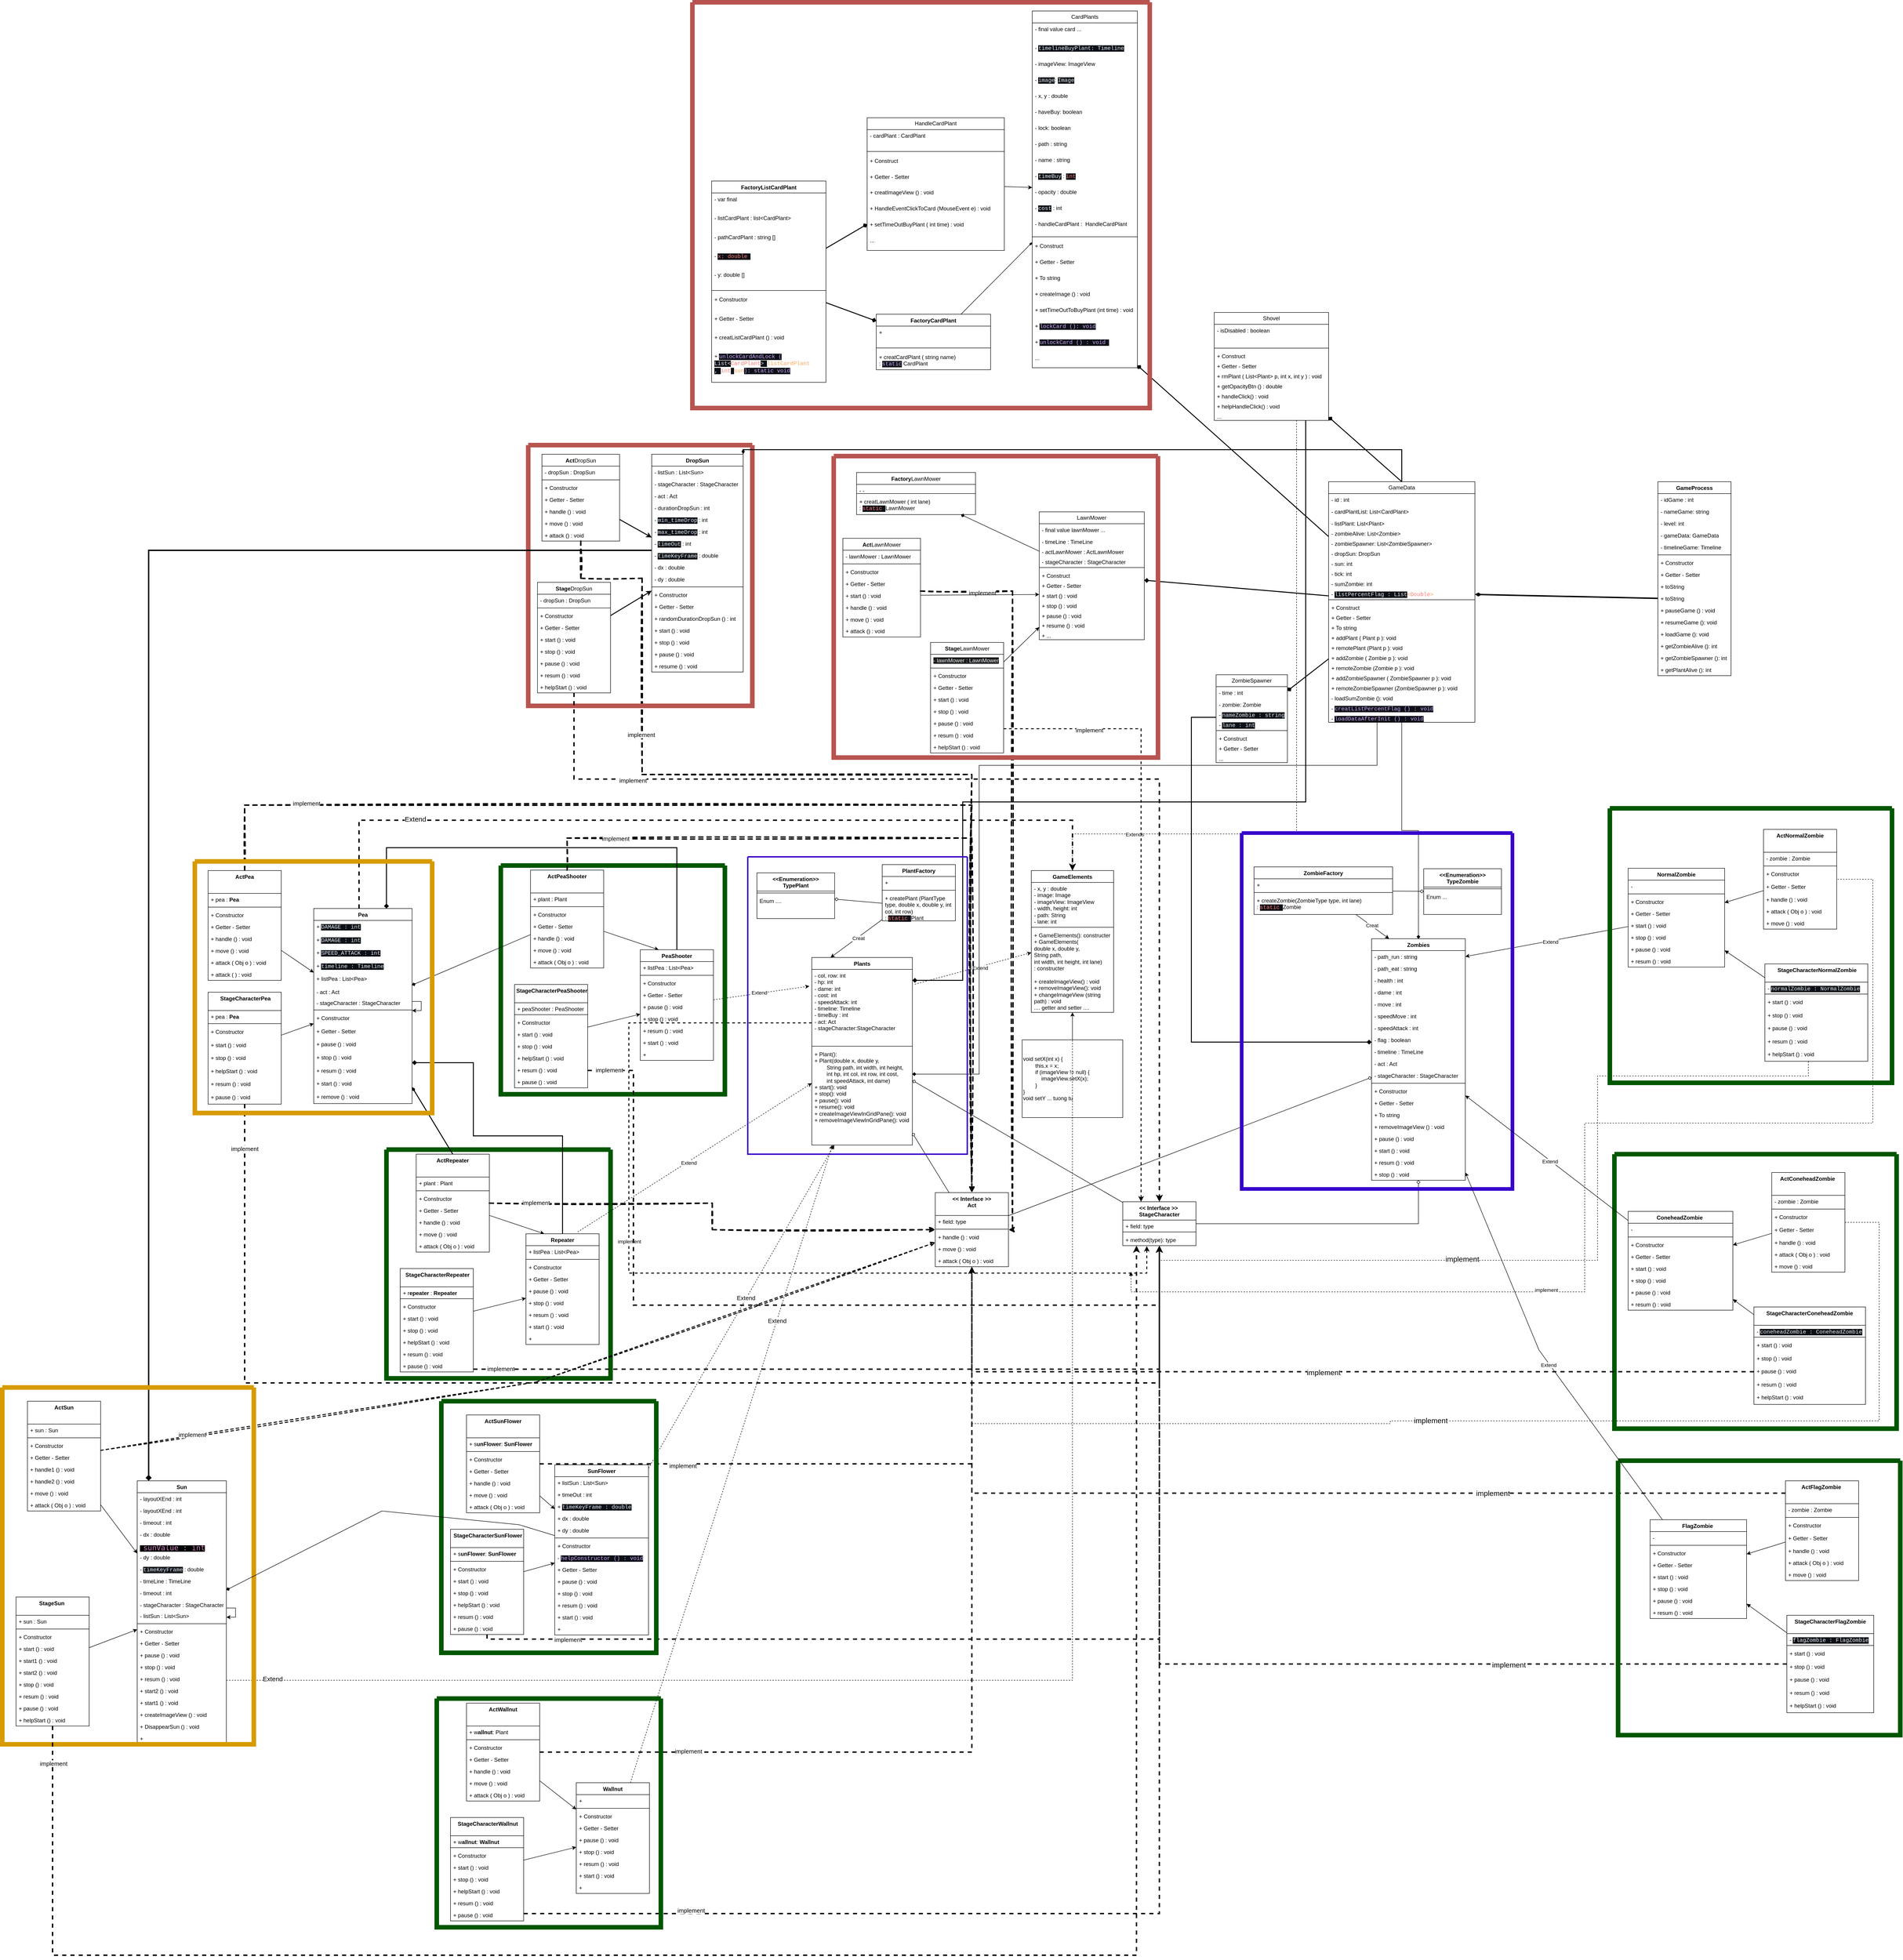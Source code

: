<mxfile version="24.4.8" type="device">
  <diagram id="jeQNQaOP7-VSOzx6ySue" name="Model">
    <mxGraphModel dx="2906" dy="2737" grid="0" gridSize="10" guides="1" tooltips="1" connect="1" arrows="1" fold="1" page="0" pageScale="1" pageWidth="850" pageHeight="1100" background="none" math="0" shadow="0">
      <root>
        <mxCell id="0" />
        <mxCell id="1" parent="0" />
        <mxCell id="3HOZKYdDjdTNrpnElctw-34" value="&amp;lt;&amp;lt; Interface &amp;gt;&amp;gt; &lt;br&gt;Act" style="swimlane;fontStyle=1;align=center;verticalAlign=top;childLayout=stackLayout;horizontal=1;startSize=50;horizontalStack=0;resizeParent=1;resizeParentMax=0;resizeLast=0;collapsible=1;marginBottom=0;whiteSpace=wrap;html=1;" parent="1" vertex="1">
          <mxGeometry x="390" y="817" width="160" height="162" as="geometry" />
        </mxCell>
        <mxCell id="3HOZKYdDjdTNrpnElctw-35" value="+ field: type" style="text;strokeColor=none;fillColor=none;align=left;verticalAlign=top;spacingLeft=4;spacingRight=4;overflow=hidden;rotatable=0;points=[[0,0.5],[1,0.5]];portConstraint=eastwest;whiteSpace=wrap;html=1;" parent="3HOZKYdDjdTNrpnElctw-34" vertex="1">
          <mxGeometry y="50" width="160" height="26" as="geometry" />
        </mxCell>
        <mxCell id="3HOZKYdDjdTNrpnElctw-36" value="" style="line;strokeWidth=1;fillColor=none;align=left;verticalAlign=middle;spacingTop=-1;spacingLeft=3;spacingRight=3;rotatable=0;labelPosition=right;points=[];portConstraint=eastwest;strokeColor=inherit;" parent="3HOZKYdDjdTNrpnElctw-34" vertex="1">
          <mxGeometry y="76" width="160" height="8" as="geometry" />
        </mxCell>
        <mxCell id="dAy83qwjz-9YDzKw12Qn-517" value="+ handle () : void" style="text;strokeColor=none;fillColor=none;align=left;verticalAlign=top;spacingLeft=4;spacingRight=4;overflow=hidden;rotatable=0;points=[[0,0.5],[1,0.5]];portConstraint=eastwest;whiteSpace=wrap;html=1;" parent="3HOZKYdDjdTNrpnElctw-34" vertex="1">
          <mxGeometry y="84" width="160" height="26" as="geometry" />
        </mxCell>
        <mxCell id="dAy83qwjz-9YDzKw12Qn-518" value="+ move () : void" style="text;strokeColor=none;fillColor=none;align=left;verticalAlign=top;spacingLeft=4;spacingRight=4;overflow=hidden;rotatable=0;points=[[0,0.5],[1,0.5]];portConstraint=eastwest;whiteSpace=wrap;html=1;" parent="3HOZKYdDjdTNrpnElctw-34" vertex="1">
          <mxGeometry y="110" width="160" height="26" as="geometry" />
        </mxCell>
        <mxCell id="dAy83qwjz-9YDzKw12Qn-519" value="+ attack ( Obj o ) : void" style="text;strokeColor=none;fillColor=none;align=left;verticalAlign=top;spacingLeft=4;spacingRight=4;overflow=hidden;rotatable=0;points=[[0,0.5],[1,0.5]];portConstraint=eastwest;whiteSpace=wrap;html=1;" parent="3HOZKYdDjdTNrpnElctw-34" vertex="1">
          <mxGeometry y="136" width="160" height="26" as="geometry" />
        </mxCell>
        <mxCell id="o4RC0f93ujJA1Z3N5zAU-5" style="rounded=0;orthogonalLoop=1;jettySize=auto;html=1;entryX=-0.024;entryY=0.153;entryDx=0;entryDy=0;entryPerimeter=0;dashed=1;" parent="1" source="dAy83qwjz-9YDzKw12Qn-288" target="3HOZKYdDjdTNrpnElctw-5" edge="1">
          <mxGeometry relative="1" as="geometry">
            <mxPoint x="-30" y="361.278" as="sourcePoint" />
          </mxGeometry>
        </mxCell>
        <mxCell id="o4RC0f93ujJA1Z3N5zAU-6" value="Extend" style="edgeLabel;html=1;align=center;verticalAlign=middle;resizable=0;points=[];" parent="o4RC0f93ujJA1Z3N5zAU-5" vertex="1" connectable="0">
          <mxGeometry x="-0.044" y="2" relative="1" as="geometry">
            <mxPoint as="offset" />
          </mxGeometry>
        </mxCell>
        <mxCell id="o4RC0f93ujJA1Z3N5zAU-8" value="GameElements" style="swimlane;fontStyle=1;align=center;verticalAlign=top;childLayout=stackLayout;horizontal=1;startSize=26;horizontalStack=0;resizeParent=1;resizeParentMax=0;resizeLast=0;collapsible=1;marginBottom=0;whiteSpace=wrap;html=1;" parent="1" vertex="1">
          <mxGeometry x="600" y="113" width="180" height="310" as="geometry" />
        </mxCell>
        <mxCell id="o4RC0f93ujJA1Z3N5zAU-9" value="- x, y : double&lt;div&gt;- image: Image&lt;/div&gt;&lt;div&gt;- imageView: ImageView&lt;/div&gt;&lt;div&gt;- width, height: int&lt;/div&gt;&lt;div&gt;- path: String&lt;/div&gt;&lt;div&gt;- lane: int&lt;/div&gt;" style="text;strokeColor=none;fillColor=none;align=left;verticalAlign=top;spacingLeft=4;spacingRight=4;overflow=hidden;rotatable=0;points=[[0,0.5],[1,0.5]];portConstraint=eastwest;whiteSpace=wrap;html=1;" parent="o4RC0f93ujJA1Z3N5zAU-8" vertex="1">
          <mxGeometry y="26" width="180" height="94" as="geometry" />
        </mxCell>
        <mxCell id="o4RC0f93ujJA1Z3N5zAU-10" value="" style="line;strokeWidth=1;fillColor=none;align=left;verticalAlign=middle;spacingTop=-1;spacingLeft=3;spacingRight=3;rotatable=0;labelPosition=right;points=[];portConstraint=eastwest;strokeColor=inherit;" parent="o4RC0f93ujJA1Z3N5zAU-8" vertex="1">
          <mxGeometry y="120" width="180" height="8" as="geometry" />
        </mxCell>
        <mxCell id="o4RC0f93ujJA1Z3N5zAU-11" value="+ GameElements(): constructer&lt;div&gt;+ GameElements(&lt;/div&gt;&lt;div&gt;double x, double y,&amp;nbsp;&lt;/div&gt;&lt;div&gt;String path,&amp;nbsp;&lt;/div&gt;&lt;div&gt;int width, int height, int lane)&lt;/div&gt;&lt;div&gt;: constructer&lt;br&gt;&lt;/div&gt;&lt;div&gt;&lt;br&gt;&lt;/div&gt;&lt;div&gt;+&amp;nbsp;&lt;span style=&quot;background-color: initial;&quot;&gt;createImageView() : void&lt;/span&gt;&lt;/div&gt;&lt;div&gt;&lt;span style=&quot;background-color: initial;&quot;&gt;+&amp;nbsp;&lt;/span&gt;&lt;span style=&quot;background-color: initial;&quot;&gt;removeImageView(): void&lt;/span&gt;&lt;/div&gt;&lt;div&gt;&lt;span style=&quot;background-color: initial;&quot;&gt;+&amp;nbsp;&lt;/span&gt;&lt;span style=&quot;background-color: initial;&quot;&gt;changeImageView (string path) : void&lt;/span&gt;&lt;/div&gt;&lt;div&gt;&lt;span style=&quot;background-color: initial;&quot;&gt;.... getter and setter ....&lt;/span&gt;&lt;/div&gt;" style="text;strokeColor=none;fillColor=none;align=left;verticalAlign=top;spacingLeft=4;spacingRight=4;overflow=hidden;rotatable=0;points=[[0,0.5],[1,0.5]];portConstraint=eastwest;whiteSpace=wrap;html=1;" parent="o4RC0f93ujJA1Z3N5zAU-8" vertex="1">
          <mxGeometry y="128" width="180" height="182" as="geometry" />
        </mxCell>
        <mxCell id="o4RC0f93ujJA1Z3N5zAU-16" style="rounded=0;orthogonalLoop=1;jettySize=auto;html=1;exitX=1.023;exitY=0.143;exitDx=0;exitDy=0;exitPerimeter=0;dashed=1;" parent="1" source="3HOZKYdDjdTNrpnElctw-5" target="o4RC0f93ujJA1Z3N5zAU-8" edge="1">
          <mxGeometry relative="1" as="geometry">
            <mxPoint x="613" y="171" as="targetPoint" />
          </mxGeometry>
        </mxCell>
        <mxCell id="o4RC0f93ujJA1Z3N5zAU-17" value="Extend" style="edgeLabel;html=1;align=center;verticalAlign=middle;resizable=0;points=[];" parent="o4RC0f93ujJA1Z3N5zAU-16" vertex="1" connectable="0">
          <mxGeometry x="0.112" y="-3" relative="1" as="geometry">
            <mxPoint as="offset" />
          </mxGeometry>
        </mxCell>
        <mxCell id="o4RC0f93ujJA1Z3N5zAU-130" style="edgeStyle=orthogonalEdgeStyle;rounded=0;orthogonalLoop=1;jettySize=auto;html=1;endArrow=diamond;endFill=0;" parent="1" source="o4RC0f93ujJA1Z3N5zAU-52" target="o4RC0f93ujJA1Z3N5zAU-79" edge="1">
          <mxGeometry relative="1" as="geometry" />
        </mxCell>
        <mxCell id="o4RC0f93ujJA1Z3N5zAU-52" value="&amp;lt;&amp;lt; Interface &amp;gt;&amp;gt;&amp;nbsp;&lt;div&gt;StageCharacter&lt;/div&gt;" style="swimlane;fontStyle=1;align=center;verticalAlign=top;childLayout=stackLayout;horizontal=1;startSize=40;horizontalStack=0;resizeParent=1;resizeParentMax=0;resizeLast=0;collapsible=1;marginBottom=0;whiteSpace=wrap;html=1;" parent="1" vertex="1">
          <mxGeometry x="800" y="837" width="160" height="96" as="geometry" />
        </mxCell>
        <mxCell id="o4RC0f93ujJA1Z3N5zAU-53" value="+ field: type" style="text;strokeColor=none;fillColor=none;align=left;verticalAlign=top;spacingLeft=4;spacingRight=4;overflow=hidden;rotatable=0;points=[[0,0.5],[1,0.5]];portConstraint=eastwest;whiteSpace=wrap;html=1;" parent="o4RC0f93ujJA1Z3N5zAU-52" vertex="1">
          <mxGeometry y="40" width="160" height="22" as="geometry" />
        </mxCell>
        <mxCell id="o4RC0f93ujJA1Z3N5zAU-54" value="" style="line;strokeWidth=1;fillColor=none;align=left;verticalAlign=middle;spacingTop=-1;spacingLeft=3;spacingRight=3;rotatable=0;labelPosition=right;points=[];portConstraint=eastwest;strokeColor=inherit;" parent="o4RC0f93ujJA1Z3N5zAU-52" vertex="1">
          <mxGeometry y="62" width="160" height="8" as="geometry" />
        </mxCell>
        <mxCell id="o4RC0f93ujJA1Z3N5zAU-55" value="+ method(type): type" style="text;strokeColor=none;fillColor=none;align=left;verticalAlign=top;spacingLeft=4;spacingRight=4;overflow=hidden;rotatable=0;points=[[0,0.5],[1,0.5]];portConstraint=eastwest;whiteSpace=wrap;html=1;" parent="o4RC0f93ujJA1Z3N5zAU-52" vertex="1">
          <mxGeometry y="70" width="160" height="26" as="geometry" />
        </mxCell>
        <mxCell id="o4RC0f93ujJA1Z3N5zAU-69" style="rounded=0;orthogonalLoop=1;jettySize=auto;html=1;endArrow=diamond;endFill=0;" parent="1" source="3HOZKYdDjdTNrpnElctw-34" target="3HOZKYdDjdTNrpnElctw-5" edge="1">
          <mxGeometry relative="1" as="geometry">
            <mxPoint x="287" y="793" as="targetPoint" />
          </mxGeometry>
        </mxCell>
        <mxCell id="o4RC0f93ujJA1Z3N5zAU-70" style="rounded=0;orthogonalLoop=1;jettySize=auto;html=1;endArrow=diamond;endFill=0;" parent="1" source="o4RC0f93ujJA1Z3N5zAU-52" target="3HOZKYdDjdTNrpnElctw-5" edge="1">
          <mxGeometry relative="1" as="geometry">
            <mxPoint x="261" y="516" as="targetPoint" />
          </mxGeometry>
        </mxCell>
        <mxCell id="o4RC0f93ujJA1Z3N5zAU-72" style="edgeStyle=orthogonalEdgeStyle;rounded=0;orthogonalLoop=1;jettySize=auto;html=1;dashed=1;entryX=0.328;entryY=1.034;entryDx=0;entryDy=0;entryPerimeter=0;strokeWidth=2;" parent="1" source="3HOZKYdDjdTNrpnElctw-5" target="o4RC0f93ujJA1Z3N5zAU-55" edge="1">
          <mxGeometry relative="1" as="geometry">
            <mxPoint x="490" y="863" as="targetPoint" />
            <Array as="points">
              <mxPoint x="-280" y="446" />
              <mxPoint x="-280" y="993" />
              <mxPoint x="853" y="993" />
            </Array>
          </mxGeometry>
        </mxCell>
        <mxCell id="dAy83qwjz-9YDzKw12Qn-293" value="implement" style="edgeLabel;html=1;align=center;verticalAlign=middle;resizable=0;points=[];" parent="o4RC0f93ujJA1Z3N5zAU-72" vertex="1" connectable="0">
          <mxGeometry x="-0.179" y="2" relative="1" as="geometry">
            <mxPoint x="-1" as="offset" />
          </mxGeometry>
        </mxCell>
        <mxCell id="o4RC0f93ujJA1Z3N5zAU-78" style="rounded=0;orthogonalLoop=1;jettySize=auto;html=1;endArrow=none;endFill=0;" parent="1" source="o4RC0f93ujJA1Z3N5zAU-76" edge="1">
          <mxGeometry relative="1" as="geometry">
            <mxPoint x="690" y="433" as="targetPoint" />
          </mxGeometry>
        </mxCell>
        <mxCell id="o4RC0f93ujJA1Z3N5zAU-76" value="void setX(int x) {&lt;div&gt;&lt;span style=&quot;white-space: pre;&quot;&gt;&#x9;&lt;/span&gt;this.x = x;&lt;/div&gt;&lt;div&gt;&lt;div&gt;&lt;span style=&quot;white-space: pre;&quot;&gt;&#x9;&lt;/span&gt;if (imageView != null) {&lt;/div&gt;&lt;div&gt;&amp;nbsp; &amp;nbsp; &amp;nbsp; &amp;nbsp; &amp;nbsp; &amp;nbsp; imageView.setX(x);&lt;/div&gt;&lt;div&gt;&amp;nbsp; &amp;nbsp; &amp;nbsp; &amp;nbsp; }&lt;/div&gt;&lt;/div&gt;&lt;div&gt;}&lt;/div&gt;&lt;div&gt;void setY ... tuong tu&lt;/div&gt;" style="html=1;whiteSpace=wrap;align=left;" parent="1" vertex="1">
          <mxGeometry x="580" y="483" width="220" height="170" as="geometry" />
        </mxCell>
        <mxCell id="o4RC0f93ujJA1Z3N5zAU-95" value="NormalZombie" style="swimlane;fontStyle=1;align=center;verticalAlign=top;childLayout=stackLayout;horizontal=1;startSize=26;horizontalStack=0;resizeParent=1;resizeParentMax=0;resizeLast=0;collapsible=1;marginBottom=0;whiteSpace=wrap;html=1;" parent="1" vertex="1">
          <mxGeometry x="1905" y="108" width="211" height="216" as="geometry" />
        </mxCell>
        <mxCell id="o4RC0f93ujJA1Z3N5zAU-96" value="-&amp;nbsp;" style="text;strokeColor=none;fillColor=none;align=left;verticalAlign=top;spacingLeft=4;spacingRight=4;overflow=hidden;rotatable=0;points=[[0,0.5],[1,0.5]];portConstraint=eastwest;whiteSpace=wrap;html=1;" parent="o4RC0f93ujJA1Z3N5zAU-95" vertex="1">
          <mxGeometry y="26" width="211" height="26" as="geometry" />
        </mxCell>
        <mxCell id="o4RC0f93ujJA1Z3N5zAU-97" value="" style="line;strokeWidth=1;fillColor=none;align=left;verticalAlign=middle;spacingTop=-1;spacingLeft=3;spacingRight=3;rotatable=0;labelPosition=right;points=[];portConstraint=eastwest;strokeColor=inherit;" parent="o4RC0f93ujJA1Z3N5zAU-95" vertex="1">
          <mxGeometry y="52" width="211" height="8" as="geometry" />
        </mxCell>
        <mxCell id="jo6pDZV-AoCPDWC2Px2L-95" value="+ Constructor" style="text;strokeColor=none;fillColor=none;align=left;verticalAlign=top;spacingLeft=4;spacingRight=4;overflow=hidden;rotatable=0;points=[[0,0.5],[1,0.5]];portConstraint=eastwest;whiteSpace=wrap;html=1;" parent="o4RC0f93ujJA1Z3N5zAU-95" vertex="1">
          <mxGeometry y="60" width="211" height="26" as="geometry" />
        </mxCell>
        <mxCell id="jo6pDZV-AoCPDWC2Px2L-96" value="+ Getter - Setter" style="text;strokeColor=none;fillColor=none;align=left;verticalAlign=top;spacingLeft=4;spacingRight=4;overflow=hidden;rotatable=0;points=[[0,0.5],[1,0.5]];portConstraint=eastwest;whiteSpace=wrap;html=1;" parent="o4RC0f93ujJA1Z3N5zAU-95" vertex="1">
          <mxGeometry y="86" width="211" height="26" as="geometry" />
        </mxCell>
        <mxCell id="jo6pDZV-AoCPDWC2Px2L-98" value="+ start () : void" style="text;strokeColor=none;fillColor=none;align=left;verticalAlign=top;spacingLeft=4;spacingRight=4;overflow=hidden;rotatable=0;points=[[0,0.5],[1,0.5]];portConstraint=eastwest;whiteSpace=wrap;html=1;" parent="o4RC0f93ujJA1Z3N5zAU-95" vertex="1">
          <mxGeometry y="112" width="211" height="26" as="geometry" />
        </mxCell>
        <mxCell id="jo6pDZV-AoCPDWC2Px2L-100" value="+ stop () : void" style="text;strokeColor=none;fillColor=none;align=left;verticalAlign=top;spacingLeft=4;spacingRight=4;overflow=hidden;rotatable=0;points=[[0,0.5],[1,0.5]];portConstraint=eastwest;whiteSpace=wrap;html=1;" parent="o4RC0f93ujJA1Z3N5zAU-95" vertex="1">
          <mxGeometry y="138" width="211" height="26" as="geometry" />
        </mxCell>
        <mxCell id="jo6pDZV-AoCPDWC2Px2L-97" value="+ pause () : void" style="text;strokeColor=none;fillColor=none;align=left;verticalAlign=top;spacingLeft=4;spacingRight=4;overflow=hidden;rotatable=0;points=[[0,0.5],[1,0.5]];portConstraint=eastwest;whiteSpace=wrap;html=1;" parent="o4RC0f93ujJA1Z3N5zAU-95" vertex="1">
          <mxGeometry y="164" width="211" height="26" as="geometry" />
        </mxCell>
        <mxCell id="jo6pDZV-AoCPDWC2Px2L-99" value="+ resum () : void" style="text;strokeColor=none;fillColor=none;align=left;verticalAlign=top;spacingLeft=4;spacingRight=4;overflow=hidden;rotatable=0;points=[[0,0.5],[1,0.5]];portConstraint=eastwest;whiteSpace=wrap;html=1;" parent="o4RC0f93ujJA1Z3N5zAU-95" vertex="1">
          <mxGeometry y="190" width="211" height="26" as="geometry" />
        </mxCell>
        <mxCell id="o4RC0f93ujJA1Z3N5zAU-99" style="rounded=0;orthogonalLoop=1;jettySize=auto;html=1;entryX=1;entryY=0.5;entryDx=0;entryDy=0;" parent="1" source="o4RC0f93ujJA1Z3N5zAU-95" target="o4RC0f93ujJA1Z3N5zAU-80" edge="1">
          <mxGeometry relative="1" as="geometry" />
        </mxCell>
        <mxCell id="o4RC0f93ujJA1Z3N5zAU-100" value="Extend" style="edgeLabel;html=1;align=center;verticalAlign=middle;resizable=0;points=[];" parent="o4RC0f93ujJA1Z3N5zAU-99" vertex="1" connectable="0">
          <mxGeometry x="-0.044" y="2" relative="1" as="geometry">
            <mxPoint as="offset" />
          </mxGeometry>
        </mxCell>
        <mxCell id="o4RC0f93ujJA1Z3N5zAU-113" style="rounded=0;orthogonalLoop=1;jettySize=auto;html=1;endArrow=none;endFill=0;startArrow=classic;startFill=1;" parent="1" source="o4RC0f93ujJA1Z3N5zAU-95" target="o4RC0f93ujJA1Z3N5zAU-114" edge="1">
          <mxGeometry relative="1" as="geometry" />
        </mxCell>
        <mxCell id="o4RC0f93ujJA1Z3N5zAU-114" value="ActNormalZombie" style="swimlane;fontStyle=1;align=center;verticalAlign=top;childLayout=stackLayout;horizontal=1;startSize=50;horizontalStack=0;resizeParent=1;resizeParentMax=0;resizeLast=0;collapsible=1;marginBottom=0;whiteSpace=wrap;html=1;" parent="1" vertex="1">
          <mxGeometry x="2201" y="23" width="160" height="218" as="geometry" />
        </mxCell>
        <mxCell id="o4RC0f93ujJA1Z3N5zAU-115" value="-&amp;nbsp;zombie : Zombie" style="text;strokeColor=none;fillColor=none;align=left;verticalAlign=top;spacingLeft=4;spacingRight=4;overflow=hidden;rotatable=0;points=[[0,0.5],[1,0.5]];portConstraint=eastwest;whiteSpace=wrap;html=1;" parent="o4RC0f93ujJA1Z3N5zAU-114" vertex="1">
          <mxGeometry y="50" width="160" height="26" as="geometry" />
        </mxCell>
        <mxCell id="o4RC0f93ujJA1Z3N5zAU-116" value="" style="line;strokeWidth=1;fillColor=none;align=left;verticalAlign=middle;spacingTop=-1;spacingLeft=3;spacingRight=3;rotatable=0;labelPosition=right;points=[];portConstraint=eastwest;strokeColor=inherit;" parent="o4RC0f93ujJA1Z3N5zAU-114" vertex="1">
          <mxGeometry y="76" width="160" height="8" as="geometry" />
        </mxCell>
        <mxCell id="o4RC0f93ujJA1Z3N5zAU-117" value="+&amp;nbsp;Constructor" style="text;strokeColor=none;fillColor=none;align=left;verticalAlign=top;spacingLeft=4;spacingRight=4;overflow=hidden;rotatable=0;points=[[0,0.5],[1,0.5]];portConstraint=eastwest;whiteSpace=wrap;html=1;" parent="o4RC0f93ujJA1Z3N5zAU-114" vertex="1">
          <mxGeometry y="84" width="160" height="28" as="geometry" />
        </mxCell>
        <mxCell id="jo6pDZV-AoCPDWC2Px2L-102" value="+ Getter - Setter" style="text;strokeColor=none;fillColor=none;align=left;verticalAlign=top;spacingLeft=4;spacingRight=4;overflow=hidden;rotatable=0;points=[[0,0.5],[1,0.5]];portConstraint=eastwest;whiteSpace=wrap;html=1;" parent="o4RC0f93ujJA1Z3N5zAU-114" vertex="1">
          <mxGeometry y="112" width="160" height="28" as="geometry" />
        </mxCell>
        <mxCell id="jo6pDZV-AoCPDWC2Px2L-104" value="+ handle () : void" style="text;strokeColor=none;fillColor=none;align=left;verticalAlign=top;spacingLeft=4;spacingRight=4;overflow=hidden;rotatable=0;points=[[0,0.5],[1,0.5]];portConstraint=eastwest;whiteSpace=wrap;html=1;" parent="o4RC0f93ujJA1Z3N5zAU-114" vertex="1">
          <mxGeometry y="140" width="160" height="26" as="geometry" />
        </mxCell>
        <mxCell id="jo6pDZV-AoCPDWC2Px2L-106" value="+ attack ( Obj o ) : void" style="text;strokeColor=none;fillColor=none;align=left;verticalAlign=top;spacingLeft=4;spacingRight=4;overflow=hidden;rotatable=0;points=[[0,0.5],[1,0.5]];portConstraint=eastwest;whiteSpace=wrap;html=1;" parent="o4RC0f93ujJA1Z3N5zAU-114" vertex="1">
          <mxGeometry y="166" width="160" height="26" as="geometry" />
        </mxCell>
        <mxCell id="jo6pDZV-AoCPDWC2Px2L-105" value="+ move () : void" style="text;strokeColor=none;fillColor=none;align=left;verticalAlign=top;spacingLeft=4;spacingRight=4;overflow=hidden;rotatable=0;points=[[0,0.5],[1,0.5]];portConstraint=eastwest;whiteSpace=wrap;html=1;" parent="o4RC0f93ujJA1Z3N5zAU-114" vertex="1">
          <mxGeometry y="192" width="160" height="26" as="geometry" />
        </mxCell>
        <mxCell id="o4RC0f93ujJA1Z3N5zAU-118" value="&amp;nbsp;&lt;span style=&quot;background-color: initial;&quot;&gt;StageCharacter&lt;/span&gt;NormalZombie" style="swimlane;fontStyle=1;align=center;verticalAlign=top;childLayout=stackLayout;horizontal=1;startSize=40;horizontalStack=0;resizeParent=1;resizeParentMax=0;resizeLast=0;collapsible=1;marginBottom=0;whiteSpace=wrap;html=1;" parent="1" vertex="1">
          <mxGeometry x="2204" y="317" width="225" height="213.0" as="geometry" />
        </mxCell>
        <mxCell id="o4RC0f93ujJA1Z3N5zAU-119" value="-&amp;nbsp;&lt;span style=&quot;background-color: rgb(13, 17, 23); color: rgb(230, 237, 243); font-family: Menlo, Monaco, &amp;quot;Courier New&amp;quot;, monospace; white-space: pre;&quot;&gt;normalZombie : N&lt;/span&gt;&lt;span style=&quot;background-color: rgb(13, 17, 23); color: rgb(230, 237, 243); font-family: Menlo, Monaco, &amp;quot;Courier New&amp;quot;, monospace; white-space: pre;&quot;&gt;ormalZombie&lt;/span&gt;" style="text;strokeColor=none;fillColor=none;align=left;verticalAlign=top;spacingLeft=4;spacingRight=4;overflow=hidden;rotatable=0;points=[[0,0.5],[1,0.5]];portConstraint=eastwest;whiteSpace=wrap;html=1;" parent="o4RC0f93ujJA1Z3N5zAU-118" vertex="1">
          <mxGeometry y="40" width="225" height="22" as="geometry" />
        </mxCell>
        <mxCell id="o4RC0f93ujJA1Z3N5zAU-120" value="" style="line;strokeWidth=1;fillColor=none;align=left;verticalAlign=middle;spacingTop=-1;spacingLeft=3;spacingRight=3;rotatable=0;labelPosition=right;points=[];portConstraint=eastwest;strokeColor=inherit;" parent="o4RC0f93ujJA1Z3N5zAU-118" vertex="1">
          <mxGeometry y="62" width="225" height="8" as="geometry" />
        </mxCell>
        <mxCell id="jo6pDZV-AoCPDWC2Px2L-107" value="+ start () : void" style="text;strokeColor=none;fillColor=none;align=left;verticalAlign=top;spacingLeft=4;spacingRight=4;overflow=hidden;rotatable=0;points=[[0,0.5],[1,0.5]];portConstraint=eastwest;whiteSpace=wrap;html=1;" parent="o4RC0f93ujJA1Z3N5zAU-118" vertex="1">
          <mxGeometry y="70" width="225" height="28.6" as="geometry" />
        </mxCell>
        <mxCell id="jo6pDZV-AoCPDWC2Px2L-108" value="+ stop () : void" style="text;strokeColor=none;fillColor=none;align=left;verticalAlign=top;spacingLeft=4;spacingRight=4;overflow=hidden;rotatable=0;points=[[0,0.5],[1,0.5]];portConstraint=eastwest;whiteSpace=wrap;html=1;" parent="o4RC0f93ujJA1Z3N5zAU-118" vertex="1">
          <mxGeometry y="98.6" width="225" height="28.6" as="geometry" />
        </mxCell>
        <mxCell id="jo6pDZV-AoCPDWC2Px2L-111" value="+ pause () : void" style="text;strokeColor=none;fillColor=none;align=left;verticalAlign=top;spacingLeft=4;spacingRight=4;overflow=hidden;rotatable=0;points=[[0,0.5],[1,0.5]];portConstraint=eastwest;whiteSpace=wrap;html=1;" parent="o4RC0f93ujJA1Z3N5zAU-118" vertex="1">
          <mxGeometry y="127.2" width="225" height="28.6" as="geometry" />
        </mxCell>
        <mxCell id="jo6pDZV-AoCPDWC2Px2L-110" value="+ resum () : void" style="text;strokeColor=none;fillColor=none;align=left;verticalAlign=top;spacingLeft=4;spacingRight=4;overflow=hidden;rotatable=0;points=[[0,0.5],[1,0.5]];portConstraint=eastwest;whiteSpace=wrap;html=1;" parent="o4RC0f93ujJA1Z3N5zAU-118" vertex="1">
          <mxGeometry y="155.8" width="225" height="28.6" as="geometry" />
        </mxCell>
        <mxCell id="jo6pDZV-AoCPDWC2Px2L-109" value="+ helpStart () : void" style="text;strokeColor=none;fillColor=none;align=left;verticalAlign=top;spacingLeft=4;spacingRight=4;overflow=hidden;rotatable=0;points=[[0,0.5],[1,0.5]];portConstraint=eastwest;whiteSpace=wrap;html=1;" parent="o4RC0f93ujJA1Z3N5zAU-118" vertex="1">
          <mxGeometry y="184.4" width="225" height="28.6" as="geometry" />
        </mxCell>
        <mxCell id="o4RC0f93ujJA1Z3N5zAU-125" style="edgeStyle=orthogonalEdgeStyle;rounded=0;orthogonalLoop=1;jettySize=auto;html=1;dashed=1;startArrow=block;startFill=1;endArrow=none;endFill=0;" parent="1" target="o4RC0f93ujJA1Z3N5zAU-114" edge="1">
          <mxGeometry relative="1" as="geometry">
            <Array as="points">
              <mxPoint x="818" y="1034" />
              <mxPoint x="1810" y="1034" />
              <mxPoint x="1810" y="665" />
              <mxPoint x="2440" y="665" />
              <mxPoint x="2440" y="132" />
            </Array>
            <mxPoint x="818" y="990" as="sourcePoint" />
            <mxPoint x="2438" y="166" as="targetPoint" />
          </mxGeometry>
        </mxCell>
        <mxCell id="dAy83qwjz-9YDzKw12Qn-295" value="implement" style="edgeLabel;html=1;align=center;verticalAlign=middle;resizable=0;points=[];" parent="o4RC0f93ujJA1Z3N5zAU-125" vertex="1" connectable="0">
          <mxGeometry x="-0.281" y="4" relative="1" as="geometry">
            <mxPoint as="offset" />
          </mxGeometry>
        </mxCell>
        <mxCell id="o4RC0f93ujJA1Z3N5zAU-126" style="edgeStyle=orthogonalEdgeStyle;rounded=0;orthogonalLoop=1;jettySize=auto;html=1;dashed=1;" parent="1" source="o4RC0f93ujJA1Z3N5zAU-118" target="o4RC0f93ujJA1Z3N5zAU-52" edge="1">
          <mxGeometry relative="1" as="geometry">
            <mxPoint x="1450" y="885" as="targetPoint" />
            <Array as="points">
              <mxPoint x="2299" y="562" />
              <mxPoint x="1838" y="562" />
              <mxPoint x="1838" y="965" />
              <mxPoint x="880" y="965" />
            </Array>
            <mxPoint x="2299" y="413" as="sourcePoint" />
          </mxGeometry>
        </mxCell>
        <mxCell id="dAy83qwjz-9YDzKw12Qn-294" value="&lt;font style=&quot;font-size: 16px;&quot;&gt;implement&lt;/font&gt;" style="edgeLabel;html=1;align=center;verticalAlign=middle;resizable=0;points=[];" parent="o4RC0f93ujJA1Z3N5zAU-126" vertex="1" connectable="0">
          <mxGeometry x="0.264" y="-3" relative="1" as="geometry">
            <mxPoint as="offset" />
          </mxGeometry>
        </mxCell>
        <mxCell id="o4RC0f93ujJA1Z3N5zAU-129" style="rounded=0;orthogonalLoop=1;jettySize=auto;html=1;endArrow=diamond;endFill=0;" parent="1" source="3HOZKYdDjdTNrpnElctw-34" target="o4RC0f93ujJA1Z3N5zAU-79" edge="1">
          <mxGeometry relative="1" as="geometry">
            <mxPoint x="1360.143" y="764" as="targetPoint" />
          </mxGeometry>
        </mxCell>
        <mxCell id="dAy83qwjz-9YDzKw12Qn-3" value="GameData" style="swimlane;fontStyle=0;childLayout=stackLayout;horizontal=1;startSize=26;fillColor=none;horizontalStack=0;resizeParent=1;resizeParentMax=0;resizeLast=0;collapsible=1;marginBottom=0;whiteSpace=wrap;html=1;" parent="1" vertex="1">
          <mxGeometry x="1250" y="-737" width="320" height="526" as="geometry" />
        </mxCell>
        <mxCell id="dAy83qwjz-9YDzKw12Qn-4" value="- id : int" style="text;strokeColor=none;fillColor=none;align=left;verticalAlign=top;spacingLeft=4;spacingRight=4;overflow=hidden;rotatable=0;points=[[0,0.5],[1,0.5]];portConstraint=eastwest;whiteSpace=wrap;html=1;" parent="dAy83qwjz-9YDzKw12Qn-3" vertex="1">
          <mxGeometry y="26" width="320" height="26" as="geometry" />
        </mxCell>
        <mxCell id="dAy83qwjz-9YDzKw12Qn-5" value="- cardPlantList: List&amp;lt;CardPlant&amp;gt;" style="text;strokeColor=none;fillColor=none;align=left;verticalAlign=top;spacingLeft=4;spacingRight=4;overflow=hidden;rotatable=0;points=[[0,0.5],[1,0.5]];portConstraint=eastwest;whiteSpace=wrap;html=1;" parent="dAy83qwjz-9YDzKw12Qn-3" vertex="1">
          <mxGeometry y="52" width="320" height="26" as="geometry" />
        </mxCell>
        <mxCell id="dAy83qwjz-9YDzKw12Qn-6" value="&lt;meta charset=&quot;utf-8&quot;&gt;- listPlant: List&amp;lt;Plant&amp;gt;&lt;div style=&quot;forced-color-adjust: none; border-color: rgb(0, 0, 0);&quot;&gt;&lt;br style=&quot;forced-color-adjust: none; border-color: rgb(0, 0, 0);&quot;&gt;&lt;/div&gt;&lt;div style=&quot;forced-color-adjust: none; border-color: rgb(0, 0, 0);&quot;&gt;&lt;br style=&quot;forced-color-adjust: none; border-color: rgb(0, 0, 0); color: rgb(240, 240, 240); font-family: Helvetica; font-size: 12px; font-style: normal; font-variant-ligatures: normal; font-variant-caps: normal; font-weight: 400; letter-spacing: normal; orphans: 2; text-align: left; text-indent: 0px; text-transform: none; widows: 2; word-spacing: 0px; -webkit-text-stroke-width: 0px; white-space: normal; background-color: rgb(27, 29, 30); text-decoration-thickness: initial; text-decoration-style: initial; text-decoration-color: initial;&quot;&gt;&lt;/div&gt;" style="text;strokeColor=none;fillColor=none;align=left;verticalAlign=top;spacingLeft=4;spacingRight=4;overflow=hidden;rotatable=0;points=[[0,0.5],[1,0.5]];portConstraint=eastwest;whiteSpace=wrap;html=1;" parent="dAy83qwjz-9YDzKw12Qn-3" vertex="1">
          <mxGeometry y="78" width="320" height="22" as="geometry" />
        </mxCell>
        <mxCell id="dAy83qwjz-9YDzKw12Qn-12" value="&lt;div style=&quot;forced-color-adjust: none; border-color: rgb(0, 0, 0);&quot;&gt;- zombieAlive: List&amp;lt;Zombie&amp;gt;&lt;/div&gt;" style="text;strokeColor=none;fillColor=none;align=left;verticalAlign=top;spacingLeft=4;spacingRight=4;overflow=hidden;rotatable=0;points=[[0,0.5],[1,0.5]];portConstraint=eastwest;whiteSpace=wrap;html=1;" parent="dAy83qwjz-9YDzKw12Qn-3" vertex="1">
          <mxGeometry y="100" width="320" height="22" as="geometry" />
        </mxCell>
        <mxCell id="dAy83qwjz-9YDzKw12Qn-15" value="&lt;div style=&quot;forced-color-adjust: none; border-color: rgb(0, 0, 0);&quot;&gt;- zombieSpawner:&amp;nbsp;&lt;span style=&quot;background-color: initial;&quot;&gt;List&amp;lt;ZombieSpawner&amp;gt;&amp;nbsp;&lt;/span&gt;&lt;/div&gt;" style="text;strokeColor=none;fillColor=none;align=left;verticalAlign=top;spacingLeft=4;spacingRight=4;overflow=hidden;rotatable=0;points=[[0,0.5],[1,0.5]];portConstraint=eastwest;whiteSpace=wrap;html=1;" parent="dAy83qwjz-9YDzKw12Qn-3" vertex="1">
          <mxGeometry y="122" width="320" height="22" as="geometry" />
        </mxCell>
        <mxCell id="dAy83qwjz-9YDzKw12Qn-14" value="&lt;div style=&quot;forced-color-adjust: none; border-color: rgb(0, 0, 0);&quot;&gt;- dropSun: DropSun&lt;/div&gt;" style="text;strokeColor=none;fillColor=none;align=left;verticalAlign=top;spacingLeft=4;spacingRight=4;overflow=hidden;rotatable=0;points=[[0,0.5],[1,0.5]];portConstraint=eastwest;whiteSpace=wrap;html=1;" parent="dAy83qwjz-9YDzKw12Qn-3" vertex="1">
          <mxGeometry y="144" width="320" height="22" as="geometry" />
        </mxCell>
        <mxCell id="dAy83qwjz-9YDzKw12Qn-13" value="&lt;div style=&quot;forced-color-adjust: none; border-color: rgb(0, 0, 0);&quot;&gt;- sun: int&lt;/div&gt;" style="text;strokeColor=none;fillColor=none;align=left;verticalAlign=top;spacingLeft=4;spacingRight=4;overflow=hidden;rotatable=0;points=[[0,0.5],[1,0.5]];portConstraint=eastwest;whiteSpace=wrap;html=1;" parent="dAy83qwjz-9YDzKw12Qn-3" vertex="1">
          <mxGeometry y="166" width="320" height="22" as="geometry" />
        </mxCell>
        <mxCell id="dAy83qwjz-9YDzKw12Qn-8" value="&lt;div style=&quot;forced-color-adjust: none; border-color: rgb(0, 0, 0);&quot;&gt;- tick:&amp;nbsp;&lt;span style=&quot;background-color: initial;&quot;&gt;int&lt;/span&gt;&lt;/div&gt;" style="text;strokeColor=none;fillColor=none;align=left;verticalAlign=top;spacingLeft=4;spacingRight=4;overflow=hidden;rotatable=0;points=[[0,0.5],[1,0.5]];portConstraint=eastwest;whiteSpace=wrap;html=1;" parent="dAy83qwjz-9YDzKw12Qn-3" vertex="1">
          <mxGeometry y="188" width="320" height="22" as="geometry" />
        </mxCell>
        <mxCell id="dAy83qwjz-9YDzKw12Qn-10" value="&lt;div style=&quot;forced-color-adjust: none; border-color: rgb(0, 0, 0);&quot;&gt;- sumZombie:&amp;nbsp;&lt;span style=&quot;background-color: initial;&quot;&gt;int&lt;/span&gt;&lt;/div&gt;" style="text;strokeColor=none;fillColor=none;align=left;verticalAlign=top;spacingLeft=4;spacingRight=4;overflow=hidden;rotatable=0;points=[[0,0.5],[1,0.5]];portConstraint=eastwest;whiteSpace=wrap;html=1;" parent="dAy83qwjz-9YDzKw12Qn-3" vertex="1">
          <mxGeometry y="210" width="320" height="22" as="geometry" />
        </mxCell>
        <mxCell id="dAy83qwjz-9YDzKw12Qn-11" value="&lt;div style=&quot;forced-color-adjust: none; border-color: rgb(0, 0, 0);&quot;&gt;-&amp;nbsp;&lt;span style=&quot;background-color: rgb(13, 17, 23); color: rgb(230, 237, 243); font-family: Menlo, Monaco, &amp;quot;Courier New&amp;quot;, monospace; white-space: pre;&quot;&gt;listPercentFlag : &lt;/span&gt;&lt;span style=&quot;background-color: rgb(13, 17, 23); color: rgb(230, 237, 243); font-family: Menlo, Monaco, &amp;quot;Courier New&amp;quot;, monospace; white-space: pre;&quot;&gt;List&lt;/span&gt;&lt;span style=&quot;font-family: Menlo, Monaco, &amp;quot;Courier New&amp;quot;, monospace; white-space: pre; color: rgb(255, 166, 87);&quot;&gt;&amp;lt;&lt;/span&gt;&lt;span style=&quot;font-family: Menlo, Monaco, &amp;quot;Courier New&amp;quot;, monospace; white-space: pre; color: rgb(255, 123, 114);&quot;&gt;Double&lt;/span&gt;&lt;span style=&quot;font-family: Menlo, Monaco, &amp;quot;Courier New&amp;quot;, monospace; white-space: pre; color: rgb(255, 166, 87);&quot;&gt;&amp;gt;&lt;/span&gt;&lt;/div&gt;" style="text;strokeColor=none;fillColor=none;align=left;verticalAlign=top;spacingLeft=4;spacingRight=4;overflow=hidden;rotatable=0;points=[[0,0.5],[1,0.5]];portConstraint=eastwest;whiteSpace=wrap;html=1;" parent="dAy83qwjz-9YDzKw12Qn-3" vertex="1">
          <mxGeometry y="232" width="320" height="22" as="geometry" />
        </mxCell>
        <mxCell id="dAy83qwjz-9YDzKw12Qn-18" value="" style="line;strokeWidth=1;fillColor=none;align=left;verticalAlign=middle;spacingTop=-1;spacingLeft=3;spacingRight=3;rotatable=0;labelPosition=right;points=[];portConstraint=eastwest;strokeColor=inherit;" parent="dAy83qwjz-9YDzKw12Qn-3" vertex="1">
          <mxGeometry y="254" width="320" height="8" as="geometry" />
        </mxCell>
        <mxCell id="dAy83qwjz-9YDzKw12Qn-21" value="&lt;div style=&quot;forced-color-adjust: none; border-color: rgb(0, 0, 0);&quot;&gt;+ Construct&lt;/div&gt;" style="text;strokeColor=none;fillColor=none;align=left;verticalAlign=top;spacingLeft=4;spacingRight=4;overflow=hidden;rotatable=0;points=[[0,0.5],[1,0.5]];portConstraint=eastwest;whiteSpace=wrap;html=1;" parent="dAy83qwjz-9YDzKw12Qn-3" vertex="1">
          <mxGeometry y="262" width="320" height="22" as="geometry" />
        </mxCell>
        <mxCell id="dAy83qwjz-9YDzKw12Qn-23" value="&lt;div style=&quot;forced-color-adjust: none; border-color: rgb(0, 0, 0);&quot;&gt;+ Getter - Setter&lt;/div&gt;" style="text;strokeColor=none;fillColor=none;align=left;verticalAlign=top;spacingLeft=4;spacingRight=4;overflow=hidden;rotatable=0;points=[[0,0.5],[1,0.5]];portConstraint=eastwest;whiteSpace=wrap;html=1;" parent="dAy83qwjz-9YDzKw12Qn-3" vertex="1">
          <mxGeometry y="284" width="320" height="22" as="geometry" />
        </mxCell>
        <mxCell id="dAy83qwjz-9YDzKw12Qn-26" value="&lt;div style=&quot;forced-color-adjust: none; border-color: rgb(0, 0, 0);&quot;&gt;+ To string&lt;/div&gt;" style="text;strokeColor=none;fillColor=none;align=left;verticalAlign=top;spacingLeft=4;spacingRight=4;overflow=hidden;rotatable=0;points=[[0,0.5],[1,0.5]];portConstraint=eastwest;whiteSpace=wrap;html=1;" parent="dAy83qwjz-9YDzKw12Qn-3" vertex="1">
          <mxGeometry y="306" width="320" height="22" as="geometry" />
        </mxCell>
        <mxCell id="dAy83qwjz-9YDzKw12Qn-25" value="&lt;div style=&quot;forced-color-adjust: none; border-color: rgb(0, 0, 0);&quot;&gt;+ addPlant ( Plant p ): void&lt;/div&gt;" style="text;strokeColor=none;fillColor=none;align=left;verticalAlign=top;spacingLeft=4;spacingRight=4;overflow=hidden;rotatable=0;points=[[0,0.5],[1,0.5]];portConstraint=eastwest;whiteSpace=wrap;html=1;" parent="dAy83qwjz-9YDzKw12Qn-3" vertex="1">
          <mxGeometry y="328" width="320" height="22" as="geometry" />
        </mxCell>
        <mxCell id="dAy83qwjz-9YDzKw12Qn-24" value="&lt;div style=&quot;forced-color-adjust: none; border-color: rgb(0, 0, 0);&quot;&gt;+ remotePlant (Plant p ): void&lt;/div&gt;" style="text;strokeColor=none;fillColor=none;align=left;verticalAlign=top;spacingLeft=4;spacingRight=4;overflow=hidden;rotatable=0;points=[[0,0.5],[1,0.5]];portConstraint=eastwest;whiteSpace=wrap;html=1;" parent="dAy83qwjz-9YDzKw12Qn-3" vertex="1">
          <mxGeometry y="350" width="320" height="22" as="geometry" />
        </mxCell>
        <mxCell id="dAy83qwjz-9YDzKw12Qn-27" value="&lt;div style=&quot;forced-color-adjust: none; border-color: rgb(0, 0, 0);&quot;&gt;+ add&lt;span style=&quot;background-color: initial;&quot;&gt;Zombie&amp;nbsp;&lt;/span&gt;&lt;span style=&quot;background-color: initial;&quot;&gt;(&amp;nbsp;&lt;/span&gt;Zombie&lt;span style=&quot;background-color: initial;&quot;&gt;&amp;nbsp;p ): void&lt;/span&gt;&lt;/div&gt;" style="text;strokeColor=none;fillColor=none;align=left;verticalAlign=top;spacingLeft=4;spacingRight=4;overflow=hidden;rotatable=0;points=[[0,0.5],[1,0.5]];portConstraint=eastwest;whiteSpace=wrap;html=1;" parent="dAy83qwjz-9YDzKw12Qn-3" vertex="1">
          <mxGeometry y="372" width="320" height="22" as="geometry" />
        </mxCell>
        <mxCell id="dAy83qwjz-9YDzKw12Qn-28" value="&lt;div style=&quot;forced-color-adjust: none; border-color: rgb(0, 0, 0);&quot;&gt;+ remoteZombie (Zombie&amp;nbsp;p ): void&lt;/div&gt;" style="text;strokeColor=none;fillColor=none;align=left;verticalAlign=top;spacingLeft=4;spacingRight=4;overflow=hidden;rotatable=0;points=[[0,0.5],[1,0.5]];portConstraint=eastwest;whiteSpace=wrap;html=1;" parent="dAy83qwjz-9YDzKw12Qn-3" vertex="1">
          <mxGeometry y="394" width="320" height="22" as="geometry" />
        </mxCell>
        <mxCell id="dAy83qwjz-9YDzKw12Qn-29" value="&lt;div style=&quot;forced-color-adjust: none; border-color: rgb(0, 0, 0);&quot;&gt;+ add&lt;span style=&quot;background-color: initial;&quot;&gt;ZombieSpawner&amp;nbsp;&lt;/span&gt;&lt;span style=&quot;background-color: initial;&quot;&gt;(&amp;nbsp;&lt;/span&gt;ZombieSpawner&lt;span style=&quot;background-color: initial;&quot;&gt;&amp;nbsp;p ): void&lt;/span&gt;&lt;/div&gt;" style="text;strokeColor=none;fillColor=none;align=left;verticalAlign=top;spacingLeft=4;spacingRight=4;overflow=hidden;rotatable=0;points=[[0,0.5],[1,0.5]];portConstraint=eastwest;whiteSpace=wrap;html=1;" parent="dAy83qwjz-9YDzKw12Qn-3" vertex="1">
          <mxGeometry y="416" width="320" height="22" as="geometry" />
        </mxCell>
        <mxCell id="dAy83qwjz-9YDzKw12Qn-30" value="&lt;div style=&quot;forced-color-adjust: none; border-color: rgb(0, 0, 0);&quot;&gt;+ remoteZombieSpawner (ZombieSpawner&amp;nbsp;p ): void&lt;/div&gt;" style="text;strokeColor=none;fillColor=none;align=left;verticalAlign=top;spacingLeft=4;spacingRight=4;overflow=hidden;rotatable=0;points=[[0,0.5],[1,0.5]];portConstraint=eastwest;whiteSpace=wrap;html=1;" parent="dAy83qwjz-9YDzKw12Qn-3" vertex="1">
          <mxGeometry y="438" width="320" height="22" as="geometry" />
        </mxCell>
        <mxCell id="dAy83qwjz-9YDzKw12Qn-9" value="&lt;div style=&quot;forced-color-adjust: none; border-color: rgb(0, 0, 0);&quot;&gt;- loadSumZombie (): void&lt;/div&gt;" style="text;strokeColor=none;fillColor=none;align=left;verticalAlign=top;spacingLeft=4;spacingRight=4;overflow=hidden;rotatable=0;points=[[0,0.5],[1,0.5]];portConstraint=eastwest;whiteSpace=wrap;html=1;" parent="dAy83qwjz-9YDzKw12Qn-3" vertex="1">
          <mxGeometry y="460" width="320" height="22" as="geometry" />
        </mxCell>
        <mxCell id="dAy83qwjz-9YDzKw12Qn-20" value="&lt;div style=&quot;forced-color-adjust: none; border-color: rgb(0, 0, 0);&quot;&gt;-&amp;nbsp;&lt;span style=&quot;color: rgb(210, 168, 255); background-color: rgb(13, 17, 23); font-family: Menlo, Monaco, &amp;quot;Courier New&amp;quot;, monospace; white-space: pre;&quot;&gt;creatListPercentFlag () : void&lt;/span&gt;&lt;/div&gt;" style="text;strokeColor=none;fillColor=none;align=left;verticalAlign=top;spacingLeft=4;spacingRight=4;overflow=hidden;rotatable=0;points=[[0,0.5],[1,0.5]];portConstraint=eastwest;whiteSpace=wrap;html=1;" parent="dAy83qwjz-9YDzKw12Qn-3" vertex="1">
          <mxGeometry y="482" width="320" height="22" as="geometry" />
        </mxCell>
        <mxCell id="dAy83qwjz-9YDzKw12Qn-31" style="edgeStyle=orthogonalEdgeStyle;rounded=0;orthogonalLoop=1;jettySize=auto;html=1;exitX=1;exitY=0.5;exitDx=0;exitDy=0;" parent="dAy83qwjz-9YDzKw12Qn-3" source="dAy83qwjz-9YDzKw12Qn-10" target="dAy83qwjz-9YDzKw12Qn-10" edge="1">
          <mxGeometry relative="1" as="geometry" />
        </mxCell>
        <mxCell id="5EXYZr4Mao6xG3Z2GhfN-53" value="&lt;div style=&quot;forced-color-adjust: none; border-color: rgb(0, 0, 0);&quot;&gt;-&amp;nbsp;&lt;span style=&quot;color: rgb(210, 168, 255); background-color: rgb(13, 17, 23); font-family: Menlo, Monaco, &amp;quot;Courier New&amp;quot;, monospace; white-space: pre;&quot;&gt;loadDataAfterInit&lt;/span&gt;&lt;span style=&quot;background-color: rgb(13, 17, 23); color: rgb(210, 168, 255); font-family: Menlo, Monaco, &amp;quot;Courier New&amp;quot;, monospace; white-space: pre;&quot;&gt;&amp;nbsp;() : void&lt;/span&gt;&lt;br&gt;&lt;/div&gt;" style="text;strokeColor=none;fillColor=none;align=left;verticalAlign=top;spacingLeft=4;spacingRight=4;overflow=hidden;rotatable=0;points=[[0,0.5],[1,0.5]];portConstraint=eastwest;whiteSpace=wrap;html=1;" parent="dAy83qwjz-9YDzKw12Qn-3" vertex="1">
          <mxGeometry y="504" width="320" height="22" as="geometry" />
        </mxCell>
        <mxCell id="dAy83qwjz-9YDzKw12Qn-32" value="GameProcess" style="swimlane;fontStyle=1;align=center;verticalAlign=top;childLayout=stackLayout;horizontal=1;startSize=26;horizontalStack=0;resizeParent=1;resizeParentMax=0;resizeLast=0;collapsible=1;marginBottom=0;whiteSpace=wrap;html=1;" parent="1" vertex="1">
          <mxGeometry x="1970" y="-737" width="160" height="424" as="geometry" />
        </mxCell>
        <mxCell id="dAy83qwjz-9YDzKw12Qn-33" value="&lt;div&gt;- idGame : int&lt;/div&gt;&lt;div&gt;&lt;br&gt;&lt;/div&gt;" style="text;strokeColor=none;fillColor=none;align=left;verticalAlign=top;spacingLeft=4;spacingRight=4;overflow=hidden;rotatable=0;points=[[0,0.5],[1,0.5]];portConstraint=eastwest;whiteSpace=wrap;html=1;" parent="dAy83qwjz-9YDzKw12Qn-32" vertex="1">
          <mxGeometry y="26" width="160" height="26" as="geometry" />
        </mxCell>
        <mxCell id="dAy83qwjz-9YDzKw12Qn-37" value="- nameGame: string" style="text;strokeColor=none;fillColor=none;align=left;verticalAlign=top;spacingLeft=4;spacingRight=4;overflow=hidden;rotatable=0;points=[[0,0.5],[1,0.5]];portConstraint=eastwest;whiteSpace=wrap;html=1;" parent="dAy83qwjz-9YDzKw12Qn-32" vertex="1">
          <mxGeometry y="52" width="160" height="26" as="geometry" />
        </mxCell>
        <mxCell id="dAy83qwjz-9YDzKw12Qn-38" value="&lt;div&gt;- level: int&lt;/div&gt;" style="text;strokeColor=none;fillColor=none;align=left;verticalAlign=top;spacingLeft=4;spacingRight=4;overflow=hidden;rotatable=0;points=[[0,0.5],[1,0.5]];portConstraint=eastwest;whiteSpace=wrap;html=1;" parent="dAy83qwjz-9YDzKw12Qn-32" vertex="1">
          <mxGeometry y="78" width="160" height="26" as="geometry" />
        </mxCell>
        <mxCell id="dAy83qwjz-9YDzKw12Qn-39" value="&lt;div&gt;- gameData: GameData&lt;/div&gt;&lt;div&gt;&lt;span style=&quot;color: rgba(0, 0, 0, 0); font-family: monospace; font-size: 0px; text-wrap: nowrap;&quot;&gt;%3CmxGraphModel%3E%3Croot%3E%3CmxCell%20id%3D%220%22%2F%3E%3CmxCell%20id%3D%221%22%20parent%3D%220%22%2F%3E%3CmxCell%20id%3D%222%22%20value%3D%22%26lt%3Bdiv%26gt%3B-%20idGame%20%3A%20int%26lt%3B%2Fdiv%26gt%3B%26lt%3Bdiv%26gt%3B%26lt%3Bbr%26gt%3B%26lt%3B%2Fdiv%26gt%3B%22%20style%3D%22text%3BstrokeColor%3Dnone%3BfillColor%3Dnone%3Balign%3Dleft%3BverticalAlign%3Dtop%3BspacingLeft%3D4%3BspacingRight%3D4%3Boverflow%3Dhidden%3Brotatable%3D0%3Bpoints%3D%5B%5B0%2C0.5%5D%2C%5B1%2C0.5%5D%5D%3BportConstraint%3Deastwest%3BwhiteSpace%3Dwrap%3Bhtml%3D1%3B%22%20vertex%3D%221%22%20parent%3D%221%22%3E%3CmxGeometry%20x%3D%22-100%22%20y%3D%22-724%22%20width%3D%22160%22%20height%3D%2226%22%20as%3D%22geometry%22%2F%3E%3C%2FmxCell%3E%3CmxCell%20id%3D%223%22%20value%3D%22%26lt%3Bdiv%26gt%3B-%20idGame%20%3A%20int%26lt%3B%2Fdiv%26gt%3B%26lt%3Bdiv%26gt%3B%26lt%3Bbr%26gt%3B%26lt%3B%2Fdiv%26gt%3B%22%20style%3D%22text%3BstrokeColor%3Dnone%3BfillColor%3Dnone%3Balign%3Dleft%3BverticalAlign%3Dtop%3BspacingLeft%3D4%3BspacingRight%3D4%3Boverflow%3Dhidden%3Brotatable%3D0%3Bpoints%3D%5B%5B0%2C0.5%5D%2C%5B1%2C0.5%5D%5D%3BportConstraint%3Deastwest%3BwhiteSpace%3Dwrap%3Bhtml%3D1%3B%22%20vertex%3D%221%22%20parent%3D%221%22%3E%3CmxGeometry%20x%3D%22-100%22%20y%3D%22-698%22%20width%3D%22160%22%20height%3D%2226%22%20as%3D%22geometry%22%2F%3E%3C%2FmxCell%3E%3C%2Froot%3E%3C%2FmxGraphModel%3E&lt;/span&gt;&lt;br&gt;&lt;/div&gt;" style="text;strokeColor=none;fillColor=none;align=left;verticalAlign=top;spacingLeft=4;spacingRight=4;overflow=hidden;rotatable=0;points=[[0,0.5],[1,0.5]];portConstraint=eastwest;whiteSpace=wrap;html=1;" parent="dAy83qwjz-9YDzKw12Qn-32" vertex="1">
          <mxGeometry y="104" width="160" height="26" as="geometry" />
        </mxCell>
        <mxCell id="dAy83qwjz-9YDzKw12Qn-36" value="&lt;div&gt;- timelineGame: Timeline&lt;/div&gt;" style="text;strokeColor=none;fillColor=none;align=left;verticalAlign=top;spacingLeft=4;spacingRight=4;overflow=hidden;rotatable=0;points=[[0,0.5],[1,0.5]];portConstraint=eastwest;whiteSpace=wrap;html=1;" parent="dAy83qwjz-9YDzKw12Qn-32" vertex="1">
          <mxGeometry y="130" width="160" height="26" as="geometry" />
        </mxCell>
        <mxCell id="dAy83qwjz-9YDzKw12Qn-34" value="" style="line;strokeWidth=1;fillColor=none;align=left;verticalAlign=middle;spacingTop=-1;spacingLeft=3;spacingRight=3;rotatable=0;labelPosition=right;points=[];portConstraint=eastwest;strokeColor=inherit;" parent="dAy83qwjz-9YDzKw12Qn-32" vertex="1">
          <mxGeometry y="156" width="160" height="8" as="geometry" />
        </mxCell>
        <mxCell id="dAy83qwjz-9YDzKw12Qn-46" value="+ Constructor&lt;span style=&quot;color: rgba(0, 0, 0, 0); font-family: monospace; font-size: 0px; text-wrap: nowrap;&quot;&gt;%3CmxGraphModel%3E%3Croot%3E%3CmxCell%20id%3D%220%22%2F%3E%3CmxCell%20id%3D%221%22%20parent%3D%220%22%2F%3E%3CmxCell%20id%3D%222%22%20value%3D%22%26lt%3Bdiv%26gt%3B-%20gameData%3A%20GameData%26lt%3B%2Fdiv%26gt%3B%26lt%3Bdiv%26gt%3B%26lt%3Bspan%20style%3D%26quot%3Bcolor%3A%20rgba(0%2C%200%2C%200%2C%200)%3B%20font-family%3A%20monospace%3B%20font-size%3A%200px%3B%20text-wrap%3A%20nowrap%3B%26quot%3B%26gt%3B%253CmxGraphModel%253E%253Croot%253E%253CmxCell%2520id%253D%25220%2522%252F%253E%253CmxCell%2520id%253D%25221%2522%2520parent%253D%25220%2522%252F%253E%253CmxCell%2520id%253D%25222%2522%2520value%253D%2522%2526lt%253Bdiv%2526gt%253B-%2520idGame%2520%253A%2520int%2526lt%253B%252Fdiv%2526gt%253B%2526lt%253Bdiv%2526gt%253B%2526lt%253Bbr%2526gt%253B%2526lt%253B%252Fdiv%2526gt%253B%2522%2520style%253D%2522text%253BstrokeColor%253Dnone%253BfillColor%253Dnone%253Balign%253Dleft%253BverticalAlign%253Dtop%253BspacingLeft%253D4%253BspacingRight%253D4%253Boverflow%253Dhidden%253Brotatable%253D0%253Bpoints%253D%255B%255B0%252C0.5%255D%252C%255B1%252C0.5%255D%255D%253BportConstraint%253Deastwest%253BwhiteSpace%253Dwrap%253Bhtml%253D1%253B%2522%2520vertex%253D%25221%2522%2520parent%253D%25221%2522%253E%253CmxGeometry%2520x%253D%2522-100%2522%2520y%253D%2522-724%2522%2520width%253D%2522160%2522%2520height%253D%252226%2522%2520as%253D%2522geometry%2522%252F%253E%253C%252FmxCell%253E%253CmxCell%2520id%253D%25223%2522%2520value%253D%2522%2526lt%253Bdiv%2526gt%253B-%2520idGame%2520%253A%2520int%2526lt%253B%252Fdiv%2526gt%253B%2526lt%253Bdiv%2526gt%253B%2526lt%253Bbr%2526gt%253B%2526lt%253B%252Fdiv%2526gt%253B%2522%2520style%253D%2522text%253BstrokeColor%253Dnone%253BfillColor%253Dnone%253Balign%253Dleft%253BverticalAlign%253Dtop%253BspacingLeft%253D4%253BspacingRight%253D4%253Boverflow%253Dhidden%253Brotatable%253D0%253Bpoints%253D%255B%255B0%252C0.5%255D%252C%255B1%252C0.5%255D%255D%253BportConstraint%253Deastwest%253BwhiteSpace%253Dwrap%253Bhtml%253D1%253B%2522%2520vertex%253D%25221%2522%2520parent%253D%25221%2522%253E%253CmxGeometry%2520x%253D%2522-100%2522%2520y%253D%2522-698%2522%2520width%253D%2522160%2522%2520height%253D%252226%2522%2520as%253D%2522geometry%2522%252F%253E%253C%252FmxCell%253E%253C%252Froot%253E%253C%252FmxGraphModel%253E%26lt%3B%2Fspan%26gt%3B%26lt%3Bbr%26gt%3B%26lt%3B%2Fdiv%26gt%3B%22%20style%3D%22text%3BstrokeColor%3Dnone%3BfillColor%3Dnone%3Balign%3Dleft%3BverticalAlign%3Dtop%3BspacingLeft%3D4%3BspacingRight%3D4%3Boverflow%3Dhidden%3Brotatable%3D0%3Bpoints%3D%5B%5B0%2C0.5%5D%2C%5B1%2C0.5%5D%5D%3BportConstraint%3Deastwest%3BwhiteSpace%3Dwrap%3Bhtml%3D1%3B%22%20vertex%3D%221%22%20parent%3D%221%22%3E%3CmxGeometry%20x%3D%22-100%22%20y%3D%22-646%22%20width%3D%22160%22%20height%3D%2226%22%20as%3D%22geometry%22%2F%3E%3C%2FmxCell%3E%3C%2Froot%3E%3C%2FmxGraphModel%3E&lt;/span&gt;" style="text;strokeColor=none;fillColor=none;align=left;verticalAlign=top;spacingLeft=4;spacingRight=4;overflow=hidden;rotatable=0;points=[[0,0.5],[1,0.5]];portConstraint=eastwest;whiteSpace=wrap;html=1;" parent="dAy83qwjz-9YDzKw12Qn-32" vertex="1">
          <mxGeometry y="164" width="160" height="26" as="geometry" />
        </mxCell>
        <mxCell id="dAy83qwjz-9YDzKw12Qn-45" value="+ Getter - Setter" style="text;strokeColor=none;fillColor=none;align=left;verticalAlign=top;spacingLeft=4;spacingRight=4;overflow=hidden;rotatable=0;points=[[0,0.5],[1,0.5]];portConstraint=eastwest;whiteSpace=wrap;html=1;" parent="dAy83qwjz-9YDzKw12Qn-32" vertex="1">
          <mxGeometry y="190" width="160" height="26" as="geometry" />
        </mxCell>
        <mxCell id="dAy83qwjz-9YDzKw12Qn-44" value="+ toString" style="text;strokeColor=none;fillColor=none;align=left;verticalAlign=top;spacingLeft=4;spacingRight=4;overflow=hidden;rotatable=0;points=[[0,0.5],[1,0.5]];portConstraint=eastwest;whiteSpace=wrap;html=1;" parent="dAy83qwjz-9YDzKw12Qn-32" vertex="1">
          <mxGeometry y="216" width="160" height="26" as="geometry" />
        </mxCell>
        <mxCell id="dAy83qwjz-9YDzKw12Qn-48" value="+ toString" style="text;strokeColor=none;fillColor=none;align=left;verticalAlign=top;spacingLeft=4;spacingRight=4;overflow=hidden;rotatable=0;points=[[0,0.5],[1,0.5]];portConstraint=eastwest;whiteSpace=wrap;html=1;" parent="dAy83qwjz-9YDzKw12Qn-32" vertex="1">
          <mxGeometry y="242" width="160" height="26" as="geometry" />
        </mxCell>
        <mxCell id="dAy83qwjz-9YDzKw12Qn-52" value="+ pauseGame () : void" style="text;strokeColor=none;fillColor=none;align=left;verticalAlign=top;spacingLeft=4;spacingRight=4;overflow=hidden;rotatable=0;points=[[0,0.5],[1,0.5]];portConstraint=eastwest;whiteSpace=wrap;html=1;" parent="dAy83qwjz-9YDzKw12Qn-32" vertex="1">
          <mxGeometry y="268" width="160" height="26" as="geometry" />
        </mxCell>
        <mxCell id="dAy83qwjz-9YDzKw12Qn-51" value="+ resumeGame (): void" style="text;strokeColor=none;fillColor=none;align=left;verticalAlign=top;spacingLeft=4;spacingRight=4;overflow=hidden;rotatable=0;points=[[0,0.5],[1,0.5]];portConstraint=eastwest;whiteSpace=wrap;html=1;" parent="dAy83qwjz-9YDzKw12Qn-32" vertex="1">
          <mxGeometry y="294" width="160" height="26" as="geometry" />
        </mxCell>
        <mxCell id="dAy83qwjz-9YDzKw12Qn-50" value="+ loadGame (): void" style="text;strokeColor=none;fillColor=none;align=left;verticalAlign=top;spacingLeft=4;spacingRight=4;overflow=hidden;rotatable=0;points=[[0,0.5],[1,0.5]];portConstraint=eastwest;whiteSpace=wrap;html=1;" parent="dAy83qwjz-9YDzKw12Qn-32" vertex="1">
          <mxGeometry y="320" width="160" height="26" as="geometry" />
        </mxCell>
        <mxCell id="dAy83qwjz-9YDzKw12Qn-49" value="+ getZombieAlive (): int" style="text;strokeColor=none;fillColor=none;align=left;verticalAlign=top;spacingLeft=4;spacingRight=4;overflow=hidden;rotatable=0;points=[[0,0.5],[1,0.5]];portConstraint=eastwest;whiteSpace=wrap;html=1;" parent="dAy83qwjz-9YDzKw12Qn-32" vertex="1">
          <mxGeometry y="346" width="160" height="26" as="geometry" />
        </mxCell>
        <mxCell id="dAy83qwjz-9YDzKw12Qn-40" value="+ getZombieSpawner (): int" style="text;strokeColor=none;fillColor=none;align=left;verticalAlign=top;spacingLeft=4;spacingRight=4;overflow=hidden;rotatable=0;points=[[0,0.5],[1,0.5]];portConstraint=eastwest;whiteSpace=wrap;html=1;" parent="dAy83qwjz-9YDzKw12Qn-32" vertex="1">
          <mxGeometry y="372" width="160" height="26" as="geometry" />
        </mxCell>
        <mxCell id="dAy83qwjz-9YDzKw12Qn-42" value="+ getPlantAlive (): int" style="text;strokeColor=none;fillColor=none;align=left;verticalAlign=top;spacingLeft=4;spacingRight=4;overflow=hidden;rotatable=0;points=[[0,0.5],[1,0.5]];portConstraint=eastwest;whiteSpace=wrap;html=1;" parent="dAy83qwjz-9YDzKw12Qn-32" vertex="1">
          <mxGeometry y="398" width="160" height="26" as="geometry" />
        </mxCell>
        <mxCell id="dAy83qwjz-9YDzKw12Qn-53" style="rounded=0;orthogonalLoop=1;jettySize=auto;html=1;entryX=0;entryY=0.5;entryDx=0;entryDy=0;startArrow=diamondThin;startFill=1;endArrow=none;endFill=0;jumpSize=10;strokeWidth=3;" parent="1" source="dAy83qwjz-9YDzKw12Qn-11" target="dAy83qwjz-9YDzKw12Qn-48" edge="1">
          <mxGeometry relative="1" as="geometry" />
        </mxCell>
        <mxCell id="dAy83qwjz-9YDzKw12Qn-54" style="edgeStyle=orthogonalEdgeStyle;rounded=0;orthogonalLoop=1;jettySize=auto;html=1;startArrow=diamond;startFill=1;endArrow=none;endFill=0;" parent="1" source="3HOZKYdDjdTNrpnElctw-5" target="dAy83qwjz-9YDzKw12Qn-3" edge="1">
          <mxGeometry relative="1" as="geometry">
            <Array as="points">
              <mxPoint x="486" y="558" />
              <mxPoint x="486" y="-117" />
              <mxPoint x="1356" y="-117" />
            </Array>
          </mxGeometry>
        </mxCell>
        <mxCell id="dAy83qwjz-9YDzKw12Qn-55" style="edgeStyle=orthogonalEdgeStyle;rounded=0;orthogonalLoop=1;jettySize=auto;html=1;startArrow=diamond;startFill=1;endArrow=none;endFill=0;" parent="1" source="o4RC0f93ujJA1Z3N5zAU-79" target="dAy83qwjz-9YDzKw12Qn-3" edge="1">
          <mxGeometry relative="1" as="geometry">
            <mxPoint x="1400" y="-217" as="targetPoint" />
            <Array as="points" />
          </mxGeometry>
        </mxCell>
        <mxCell id="dAy83qwjz-9YDzKw12Qn-56" value="ZombieSpawner" style="swimlane;fontStyle=0;childLayout=stackLayout;horizontal=1;startSize=26;fillColor=none;horizontalStack=0;resizeParent=1;resizeParentMax=0;resizeLast=0;collapsible=1;marginBottom=0;whiteSpace=wrap;html=1;" parent="1" vertex="1">
          <mxGeometry x="1004" y="-315" width="156" height="192" as="geometry" />
        </mxCell>
        <mxCell id="dAy83qwjz-9YDzKw12Qn-57" value="- time : int" style="text;strokeColor=none;fillColor=none;align=left;verticalAlign=top;spacingLeft=4;spacingRight=4;overflow=hidden;rotatable=0;points=[[0,0.5],[1,0.5]];portConstraint=eastwest;whiteSpace=wrap;html=1;" parent="dAy83qwjz-9YDzKw12Qn-56" vertex="1">
          <mxGeometry y="26" width="156" height="26" as="geometry" />
        </mxCell>
        <mxCell id="dAy83qwjz-9YDzKw12Qn-65" value="&lt;div style=&quot;forced-color-adjust: none; border-color: rgb(0, 0, 0);&quot;&gt;- zombie: Zombie&lt;/div&gt;" style="text;strokeColor=none;fillColor=none;align=left;verticalAlign=top;spacingLeft=4;spacingRight=4;overflow=hidden;rotatable=0;points=[[0,0.5],[1,0.5]];portConstraint=eastwest;whiteSpace=wrap;html=1;" parent="dAy83qwjz-9YDzKw12Qn-56" vertex="1">
          <mxGeometry y="52" width="156" height="22" as="geometry" />
        </mxCell>
        <mxCell id="dAy83qwjz-9YDzKw12Qn-66" value="&lt;div style=&quot;forced-color-adjust: none; border-color: rgb(0, 0, 0);&quot;&gt;-&amp;nbsp;&lt;span style=&quot;background-color: rgb(13, 17, 23); color: rgb(230, 237, 243); font-family: Menlo, Monaco, &amp;quot;Courier New&amp;quot;, monospace; white-space: pre;&quot;&gt;nameZombie : string&lt;/span&gt;&lt;/div&gt;" style="text;strokeColor=none;fillColor=none;align=left;verticalAlign=top;spacingLeft=4;spacingRight=4;overflow=hidden;rotatable=0;points=[[0,0.5],[1,0.5]];portConstraint=eastwest;whiteSpace=wrap;html=1;" parent="dAy83qwjz-9YDzKw12Qn-56" vertex="1">
          <mxGeometry y="74" width="156" height="22" as="geometry" />
        </mxCell>
        <mxCell id="5EXYZr4Mao6xG3Z2GhfN-54" value="&lt;div style=&quot;forced-color-adjust: none; border-color: rgb(0, 0, 0);&quot;&gt;-&amp;nbsp;&lt;span style=&quot;background-color: rgb(13, 17, 23); color: rgb(230, 237, 243); font-family: Menlo, Monaco, &amp;quot;Courier New&amp;quot;, monospace; white-space: pre;&quot;&gt;lane : int&lt;/span&gt;&lt;/div&gt;" style="text;strokeColor=none;fillColor=none;align=left;verticalAlign=top;spacingLeft=4;spacingRight=4;overflow=hidden;rotatable=0;points=[[0,0.5],[1,0.5]];portConstraint=eastwest;whiteSpace=wrap;html=1;" parent="dAy83qwjz-9YDzKw12Qn-56" vertex="1">
          <mxGeometry y="96" width="156" height="22" as="geometry" />
        </mxCell>
        <mxCell id="dAy83qwjz-9YDzKw12Qn-67" value="" style="line;strokeWidth=1;fillColor=none;align=left;verticalAlign=middle;spacingTop=-1;spacingLeft=3;spacingRight=3;rotatable=0;labelPosition=right;points=[];portConstraint=eastwest;strokeColor=inherit;" parent="dAy83qwjz-9YDzKw12Qn-56" vertex="1">
          <mxGeometry y="118" width="156" height="8" as="geometry" />
        </mxCell>
        <mxCell id="dAy83qwjz-9YDzKw12Qn-68" value="&lt;div style=&quot;forced-color-adjust: none; border-color: rgb(0, 0, 0);&quot;&gt;+ Construct&lt;/div&gt;" style="text;strokeColor=none;fillColor=none;align=left;verticalAlign=top;spacingLeft=4;spacingRight=4;overflow=hidden;rotatable=0;points=[[0,0.5],[1,0.5]];portConstraint=eastwest;whiteSpace=wrap;html=1;" parent="dAy83qwjz-9YDzKw12Qn-56" vertex="1">
          <mxGeometry y="126" width="156" height="22" as="geometry" />
        </mxCell>
        <mxCell id="dAy83qwjz-9YDzKw12Qn-69" value="&lt;div style=&quot;forced-color-adjust: none; border-color: rgb(0, 0, 0);&quot;&gt;+ Getter - Setter&lt;/div&gt;" style="text;strokeColor=none;fillColor=none;align=left;verticalAlign=top;spacingLeft=4;spacingRight=4;overflow=hidden;rotatable=0;points=[[0,0.5],[1,0.5]];portConstraint=eastwest;whiteSpace=wrap;html=1;" parent="dAy83qwjz-9YDzKw12Qn-56" vertex="1">
          <mxGeometry y="148" width="156" height="22" as="geometry" />
        </mxCell>
        <mxCell id="dAy83qwjz-9YDzKw12Qn-78" value="&lt;div style=&quot;forced-color-adjust: none; border-color: rgb(0, 0, 0);&quot;&gt;...&lt;/div&gt;" style="text;strokeColor=none;fillColor=none;align=left;verticalAlign=top;spacingLeft=4;spacingRight=4;overflow=hidden;rotatable=0;points=[[0,0.5],[1,0.5]];portConstraint=eastwest;whiteSpace=wrap;html=1;" parent="dAy83qwjz-9YDzKw12Qn-56" vertex="1">
          <mxGeometry y="170" width="156" height="22" as="geometry" />
        </mxCell>
        <mxCell id="dAy83qwjz-9YDzKw12Qn-79" style="edgeStyle=orthogonalEdgeStyle;rounded=0;orthogonalLoop=1;jettySize=auto;html=1;exitX=1;exitY=0.5;exitDx=0;exitDy=0;" parent="dAy83qwjz-9YDzKw12Qn-56" source="dAy83qwjz-9YDzKw12Qn-65" target="dAy83qwjz-9YDzKw12Qn-65" edge="1">
          <mxGeometry relative="1" as="geometry" />
        </mxCell>
        <mxCell id="dAy83qwjz-9YDzKw12Qn-80" style="rounded=0;orthogonalLoop=1;jettySize=auto;html=1;startArrow=diamond;startFill=1;endArrow=none;endFill=0;strokeWidth=2;" parent="1" source="dAy83qwjz-9YDzKw12Qn-56" target="dAy83qwjz-9YDzKw12Qn-3" edge="1">
          <mxGeometry relative="1" as="geometry" />
        </mxCell>
        <mxCell id="dAy83qwjz-9YDzKw12Qn-100" style="rounded=0;orthogonalLoop=1;jettySize=auto;html=1;startArrow=diamond;startFill=1;endArrow=none;endFill=0;strokeWidth=2;" parent="1" target="dAy83qwjz-9YDzKw12Qn-3" edge="1">
          <mxGeometry relative="1" as="geometry">
            <mxPoint x="832" y="-991.271" as="sourcePoint" />
            <mxPoint x="1250" y="-517" as="targetPoint" />
          </mxGeometry>
        </mxCell>
        <mxCell id="dAy83qwjz-9YDzKw12Qn-145" style="edgeStyle=orthogonalEdgeStyle;rounded=0;orthogonalLoop=1;jettySize=auto;html=1;startArrow=diamond;startFill=1;endArrow=none;endFill=0;strokeWidth=2;" parent="1" source="o4RC0f93ujJA1Z3N5zAU-79" target="dAy83qwjz-9YDzKw12Qn-66" edge="1">
          <mxGeometry relative="1" as="geometry">
            <Array as="points">
              <mxPoint x="950" y="488" />
              <mxPoint x="950" y="-222" />
            </Array>
          </mxGeometry>
        </mxCell>
        <mxCell id="dAy83qwjz-9YDzKw12Qn-160" style="edgeStyle=orthogonalEdgeStyle;rounded=0;orthogonalLoop=1;jettySize=auto;html=1;startArrow=diamond;startFill=1;endArrow=none;endFill=0;strokeWidth=2;" parent="1" source="3HOZKYdDjdTNrpnElctw-5" target="dAy83qwjz-9YDzKw12Qn-146" edge="1">
          <mxGeometry relative="1" as="geometry">
            <Array as="points">
              <mxPoint x="450" y="353" />
              <mxPoint x="450" y="-37" />
              <mxPoint x="1200" y="-37" />
            </Array>
          </mxGeometry>
        </mxCell>
        <mxCell id="dAy83qwjz-9YDzKw12Qn-161" style="edgeStyle=orthogonalEdgeStyle;rounded=0;orthogonalLoop=1;jettySize=auto;html=1;dashed=1;" parent="1" source="dAy83qwjz-9YDzKw12Qn-146" target="o4RC0f93ujJA1Z3N5zAU-8" edge="1">
          <mxGeometry relative="1" as="geometry">
            <Array as="points">
              <mxPoint x="1180" y="33" />
              <mxPoint x="690" y="33" />
            </Array>
          </mxGeometry>
        </mxCell>
        <mxCell id="dAy83qwjz-9YDzKw12Qn-162" value="Extends" style="edgeLabel;html=1;align=center;verticalAlign=middle;resizable=0;points=[];" parent="dAy83qwjz-9YDzKw12Qn-161" vertex="1" connectable="0">
          <mxGeometry x="0.708" y="1" relative="1" as="geometry">
            <mxPoint x="1" as="offset" />
          </mxGeometry>
        </mxCell>
        <mxCell id="dAy83qwjz-9YDzKw12Qn-163" style="rounded=0;orthogonalLoop=1;jettySize=auto;html=1;entryX=0.5;entryY=0;entryDx=0;entryDy=0;startArrow=diamond;startFill=1;endArrow=none;endFill=0;strokeWidth=2;" parent="1" source="dAy83qwjz-9YDzKw12Qn-146" target="dAy83qwjz-9YDzKw12Qn-3" edge="1">
          <mxGeometry relative="1" as="geometry" />
        </mxCell>
        <mxCell id="dAy83qwjz-9YDzKw12Qn-146" value="Shovel" style="swimlane;fontStyle=0;childLayout=stackLayout;horizontal=1;startSize=26;fillColor=none;horizontalStack=0;resizeParent=1;resizeParentMax=0;resizeLast=0;collapsible=1;marginBottom=0;whiteSpace=wrap;html=1;" parent="1" vertex="1">
          <mxGeometry x="1000" y="-1107" width="250" height="236" as="geometry" />
        </mxCell>
        <mxCell id="dAy83qwjz-9YDzKw12Qn-147" value="- isDisabled : boolean" style="text;strokeColor=none;fillColor=none;align=left;verticalAlign=top;spacingLeft=4;spacingRight=4;overflow=hidden;rotatable=0;points=[[0,0.5],[1,0.5]];portConstraint=eastwest;whiteSpace=wrap;html=1;" parent="dAy83qwjz-9YDzKw12Qn-146" vertex="1">
          <mxGeometry y="26" width="250" height="26" as="geometry" />
        </mxCell>
        <mxCell id="dAy83qwjz-9YDzKw12Qn-149" value="&lt;div style=&quot;forced-color-adjust: none; border-color: rgb(0, 0, 0);&quot;&gt;&lt;br&gt;&lt;/div&gt;" style="text;strokeColor=none;fillColor=none;align=left;verticalAlign=top;spacingLeft=4;spacingRight=4;overflow=hidden;rotatable=0;points=[[0,0.5],[1,0.5]];portConstraint=eastwest;whiteSpace=wrap;html=1;" parent="dAy83qwjz-9YDzKw12Qn-146" vertex="1">
          <mxGeometry y="52" width="250" height="22" as="geometry" />
        </mxCell>
        <mxCell id="dAy83qwjz-9YDzKw12Qn-150" value="" style="line;strokeWidth=1;fillColor=none;align=left;verticalAlign=middle;spacingTop=-1;spacingLeft=3;spacingRight=3;rotatable=0;labelPosition=right;points=[];portConstraint=eastwest;strokeColor=inherit;" parent="dAy83qwjz-9YDzKw12Qn-146" vertex="1">
          <mxGeometry y="74" width="250" height="8" as="geometry" />
        </mxCell>
        <mxCell id="dAy83qwjz-9YDzKw12Qn-151" value="&lt;div style=&quot;forced-color-adjust: none; border-color: rgb(0, 0, 0);&quot;&gt;+ Construct&lt;/div&gt;" style="text;strokeColor=none;fillColor=none;align=left;verticalAlign=top;spacingLeft=4;spacingRight=4;overflow=hidden;rotatable=0;points=[[0,0.5],[1,0.5]];portConstraint=eastwest;whiteSpace=wrap;html=1;" parent="dAy83qwjz-9YDzKw12Qn-146" vertex="1">
          <mxGeometry y="82" width="250" height="22" as="geometry" />
        </mxCell>
        <mxCell id="dAy83qwjz-9YDzKw12Qn-152" value="&lt;div style=&quot;forced-color-adjust: none; border-color: rgb(0, 0, 0);&quot;&gt;+ Getter - Setter&lt;/div&gt;" style="text;strokeColor=none;fillColor=none;align=left;verticalAlign=top;spacingLeft=4;spacingRight=4;overflow=hidden;rotatable=0;points=[[0,0.5],[1,0.5]];portConstraint=eastwest;whiteSpace=wrap;html=1;" parent="dAy83qwjz-9YDzKw12Qn-146" vertex="1">
          <mxGeometry y="104" width="250" height="22" as="geometry" />
        </mxCell>
        <mxCell id="dAy83qwjz-9YDzKw12Qn-155" value="&lt;div style=&quot;forced-color-adjust: none; border-color: rgb(0, 0, 0);&quot;&gt;+ rmPlant ( List&amp;lt;Plant&amp;gt; p, int x, int y ) : void&lt;/div&gt;" style="text;strokeColor=none;fillColor=none;align=left;verticalAlign=top;spacingLeft=4;spacingRight=4;overflow=hidden;rotatable=0;points=[[0,0.5],[1,0.5]];portConstraint=eastwest;whiteSpace=wrap;html=1;" parent="dAy83qwjz-9YDzKw12Qn-146" vertex="1">
          <mxGeometry y="126" width="250" height="22" as="geometry" />
        </mxCell>
        <mxCell id="dAy83qwjz-9YDzKw12Qn-153" value="&lt;div style=&quot;forced-color-adjust: none; border-color: rgb(0, 0, 0);&quot;&gt;+ getOpacityBtn () : double&lt;br&gt;&lt;/div&gt;" style="text;strokeColor=none;fillColor=none;align=left;verticalAlign=top;spacingLeft=4;spacingRight=4;overflow=hidden;rotatable=0;points=[[0,0.5],[1,0.5]];portConstraint=eastwest;whiteSpace=wrap;html=1;" parent="dAy83qwjz-9YDzKw12Qn-146" vertex="1">
          <mxGeometry y="148" width="250" height="22" as="geometry" />
        </mxCell>
        <mxCell id="dAy83qwjz-9YDzKw12Qn-154" style="edgeStyle=orthogonalEdgeStyle;rounded=0;orthogonalLoop=1;jettySize=auto;html=1;exitX=1;exitY=0.5;exitDx=0;exitDy=0;" parent="dAy83qwjz-9YDzKw12Qn-146" edge="1">
          <mxGeometry relative="1" as="geometry">
            <mxPoint x="130" y="63" as="sourcePoint" />
            <mxPoint x="130" y="63" as="targetPoint" />
          </mxGeometry>
        </mxCell>
        <mxCell id="dAy83qwjz-9YDzKw12Qn-159" value="&lt;div style=&quot;forced-color-adjust: none; border-color: rgb(0, 0, 0);&quot;&gt;+ handleClick() : void&lt;br&gt;&lt;/div&gt;" style="text;strokeColor=none;fillColor=none;align=left;verticalAlign=top;spacingLeft=4;spacingRight=4;overflow=hidden;rotatable=0;points=[[0,0.5],[1,0.5]];portConstraint=eastwest;whiteSpace=wrap;html=1;" parent="dAy83qwjz-9YDzKw12Qn-146" vertex="1">
          <mxGeometry y="170" width="250" height="22" as="geometry" />
        </mxCell>
        <mxCell id="dAy83qwjz-9YDzKw12Qn-158" value="&lt;div style=&quot;forced-color-adjust: none; border-color: rgb(0, 0, 0);&quot;&gt;+ helpH&lt;span style=&quot;background-color: initial;&quot;&gt;andleClick() : void&lt;/span&gt;&lt;br&gt;&lt;/div&gt;" style="text;strokeColor=none;fillColor=none;align=left;verticalAlign=top;spacingLeft=4;spacingRight=4;overflow=hidden;rotatable=0;points=[[0,0.5],[1,0.5]];portConstraint=eastwest;whiteSpace=wrap;html=1;" parent="dAy83qwjz-9YDzKw12Qn-146" vertex="1">
          <mxGeometry y="192" width="250" height="22" as="geometry" />
        </mxCell>
        <mxCell id="dAy83qwjz-9YDzKw12Qn-156" value="&lt;div style=&quot;forced-color-adjust: none; border-color: rgb(0, 0, 0);&quot;&gt;...&lt;br&gt;&lt;/div&gt;" style="text;strokeColor=none;fillColor=none;align=left;verticalAlign=top;spacingLeft=4;spacingRight=4;overflow=hidden;rotatable=0;points=[[0,0.5],[1,0.5]];portConstraint=eastwest;whiteSpace=wrap;html=1;" parent="dAy83qwjz-9YDzKw12Qn-146" vertex="1">
          <mxGeometry y="214" width="250" height="22" as="geometry" />
        </mxCell>
        <mxCell id="dAy83qwjz-9YDzKw12Qn-287" style="rounded=0;orthogonalLoop=1;jettySize=auto;html=1;startArrow=diamond;startFill=1;endArrow=none;endFill=0;strokeWidth=2;" parent="1" source="dAy83qwjz-9YDzKw12Qn-164" target="dAy83qwjz-9YDzKw12Qn-3" edge="1">
          <mxGeometry relative="1" as="geometry" />
        </mxCell>
        <mxCell id="o4RC0f93ujJA1Z3N5zAU-122" style="rounded=0;orthogonalLoop=1;jettySize=auto;html=1;endArrow=none;endFill=0;startArrow=block;startFill=1;" parent="1" source="o4RC0f93ujJA1Z3N5zAU-95" target="o4RC0f93ujJA1Z3N5zAU-118" edge="1">
          <mxGeometry relative="1" as="geometry">
            <mxPoint x="2056.646" y="306.758" as="sourcePoint" />
          </mxGeometry>
        </mxCell>
        <mxCell id="dAy83qwjz-9YDzKw12Qn-402" value="" style="group" parent="1" vertex="1" connectable="0">
          <mxGeometry x="-560" y="102" width="490" height="500" as="geometry" />
        </mxCell>
        <mxCell id="o4RC0f93ujJA1Z3N5zAU-66" style="rounded=0;orthogonalLoop=1;jettySize=auto;html=1;endArrow=none;endFill=0;exitX=0.25;exitY=0;exitDx=0;exitDy=0;startArrow=classic;startFill=1;" parent="dAy83qwjz-9YDzKw12Qn-402" source="dAy83qwjz-9YDzKw12Qn-288" target="o4RC0f93ujJA1Z3N5zAU-57" edge="1">
          <mxGeometry relative="1" as="geometry">
            <mxPoint x="392.24" y="191.42" as="sourcePoint" />
          </mxGeometry>
        </mxCell>
        <mxCell id="o4RC0f93ujJA1Z3N5zAU-57" value="ActPeaShooter" style="swimlane;fontStyle=1;align=center;verticalAlign=top;childLayout=stackLayout;horizontal=1;startSize=50;horizontalStack=0;resizeParent=1;resizeParentMax=0;resizeLast=0;collapsible=1;marginBottom=0;whiteSpace=wrap;html=1;" parent="dAy83qwjz-9YDzKw12Qn-402" vertex="1">
          <mxGeometry x="65" y="10" width="160" height="214" as="geometry" />
        </mxCell>
        <mxCell id="o4RC0f93ujJA1Z3N5zAU-58" value="+ plant : Plant" style="text;strokeColor=none;fillColor=none;align=left;verticalAlign=top;spacingLeft=4;spacingRight=4;overflow=hidden;rotatable=0;points=[[0,0.5],[1,0.5]];portConstraint=eastwest;whiteSpace=wrap;html=1;" parent="o4RC0f93ujJA1Z3N5zAU-57" vertex="1">
          <mxGeometry y="50" width="160" height="26" as="geometry" />
        </mxCell>
        <mxCell id="o4RC0f93ujJA1Z3N5zAU-59" value="" style="line;strokeWidth=1;fillColor=none;align=left;verticalAlign=middle;spacingTop=-1;spacingLeft=3;spacingRight=3;rotatable=0;labelPosition=right;points=[];portConstraint=eastwest;strokeColor=inherit;" parent="o4RC0f93ujJA1Z3N5zAU-57" vertex="1">
          <mxGeometry y="76" width="160" height="8" as="geometry" />
        </mxCell>
        <mxCell id="dAy83qwjz-9YDzKw12Qn-315" value="+ Constructor" style="text;strokeColor=none;fillColor=none;align=left;verticalAlign=top;spacingLeft=4;spacingRight=4;overflow=hidden;rotatable=0;points=[[0,0.5],[1,0.5]];portConstraint=eastwest;whiteSpace=wrap;html=1;" parent="o4RC0f93ujJA1Z3N5zAU-57" vertex="1">
          <mxGeometry y="84" width="160" height="26" as="geometry" />
        </mxCell>
        <mxCell id="dAy83qwjz-9YDzKw12Qn-319" value="+ Getter - Setter" style="text;strokeColor=none;fillColor=none;align=left;verticalAlign=top;spacingLeft=4;spacingRight=4;overflow=hidden;rotatable=0;points=[[0,0.5],[1,0.5]];portConstraint=eastwest;whiteSpace=wrap;html=1;" parent="o4RC0f93ujJA1Z3N5zAU-57" vertex="1">
          <mxGeometry y="110" width="160" height="26" as="geometry" />
        </mxCell>
        <mxCell id="dAy83qwjz-9YDzKw12Qn-318" value="+ handle () : void" style="text;strokeColor=none;fillColor=none;align=left;verticalAlign=top;spacingLeft=4;spacingRight=4;overflow=hidden;rotatable=0;points=[[0,0.5],[1,0.5]];portConstraint=eastwest;whiteSpace=wrap;html=1;" parent="o4RC0f93ujJA1Z3N5zAU-57" vertex="1">
          <mxGeometry y="136" width="160" height="26" as="geometry" />
        </mxCell>
        <mxCell id="dAy83qwjz-9YDzKw12Qn-316" value="+ move () : void" style="text;strokeColor=none;fillColor=none;align=left;verticalAlign=top;spacingLeft=4;spacingRight=4;overflow=hidden;rotatable=0;points=[[0,0.5],[1,0.5]];portConstraint=eastwest;whiteSpace=wrap;html=1;" parent="o4RC0f93ujJA1Z3N5zAU-57" vertex="1">
          <mxGeometry y="162" width="160" height="26" as="geometry" />
        </mxCell>
        <mxCell id="dAy83qwjz-9YDzKw12Qn-320" value="+ attack ( Obj o ) : void" style="text;strokeColor=none;fillColor=none;align=left;verticalAlign=top;spacingLeft=4;spacingRight=4;overflow=hidden;rotatable=0;points=[[0,0.5],[1,0.5]];portConstraint=eastwest;whiteSpace=wrap;html=1;" parent="o4RC0f93ujJA1Z3N5zAU-57" vertex="1">
          <mxGeometry y="188" width="160" height="26" as="geometry" />
        </mxCell>
        <mxCell id="o4RC0f93ujJA1Z3N5zAU-62" value="&amp;nbsp;&lt;span style=&quot;background-color: initial;&quot;&gt;StageCharacterPeaShooter&lt;/span&gt;" style="swimlane;fontStyle=1;align=center;verticalAlign=top;childLayout=stackLayout;horizontal=1;startSize=40;horizontalStack=0;resizeParent=1;resizeParentMax=0;resizeLast=0;collapsible=1;marginBottom=0;whiteSpace=wrap;html=1;" parent="dAy83qwjz-9YDzKw12Qn-402" vertex="1">
          <mxGeometry x="30" y="260" width="160" height="226" as="geometry" />
        </mxCell>
        <mxCell id="o4RC0f93ujJA1Z3N5zAU-63" value="+ peaShooter : PeaShooter" style="text;strokeColor=none;fillColor=none;align=left;verticalAlign=top;spacingLeft=4;spacingRight=4;overflow=hidden;rotatable=0;points=[[0,0.5],[1,0.5]];portConstraint=eastwest;whiteSpace=wrap;html=1;" parent="o4RC0f93ujJA1Z3N5zAU-62" vertex="1">
          <mxGeometry y="40" width="160" height="22" as="geometry" />
        </mxCell>
        <mxCell id="o4RC0f93ujJA1Z3N5zAU-64" value="" style="line;strokeWidth=1;fillColor=none;align=left;verticalAlign=middle;spacingTop=-1;spacingLeft=3;spacingRight=3;rotatable=0;labelPosition=right;points=[];portConstraint=eastwest;strokeColor=inherit;" parent="o4RC0f93ujJA1Z3N5zAU-62" vertex="1">
          <mxGeometry y="62" width="160" height="8" as="geometry" />
        </mxCell>
        <mxCell id="o4RC0f93ujJA1Z3N5zAU-65" value="+ Constructor" style="text;strokeColor=none;fillColor=none;align=left;verticalAlign=top;spacingLeft=4;spacingRight=4;overflow=hidden;rotatable=0;points=[[0,0.5],[1,0.5]];portConstraint=eastwest;whiteSpace=wrap;html=1;" parent="o4RC0f93ujJA1Z3N5zAU-62" vertex="1">
          <mxGeometry y="70" width="160" height="26" as="geometry" />
        </mxCell>
        <mxCell id="dAy83qwjz-9YDzKw12Qn-321" value="+ start () : void" style="text;strokeColor=none;fillColor=none;align=left;verticalAlign=top;spacingLeft=4;spacingRight=4;overflow=hidden;rotatable=0;points=[[0,0.5],[1,0.5]];portConstraint=eastwest;whiteSpace=wrap;html=1;" parent="o4RC0f93ujJA1Z3N5zAU-62" vertex="1">
          <mxGeometry y="96" width="160" height="26" as="geometry" />
        </mxCell>
        <mxCell id="dAy83qwjz-9YDzKw12Qn-322" value="+ stop () : void" style="text;strokeColor=none;fillColor=none;align=left;verticalAlign=top;spacingLeft=4;spacingRight=4;overflow=hidden;rotatable=0;points=[[0,0.5],[1,0.5]];portConstraint=eastwest;whiteSpace=wrap;html=1;" parent="o4RC0f93ujJA1Z3N5zAU-62" vertex="1">
          <mxGeometry y="122" width="160" height="26" as="geometry" />
        </mxCell>
        <mxCell id="dAy83qwjz-9YDzKw12Qn-325" value="+ helpStart () : void" style="text;strokeColor=none;fillColor=none;align=left;verticalAlign=top;spacingLeft=4;spacingRight=4;overflow=hidden;rotatable=0;points=[[0,0.5],[1,0.5]];portConstraint=eastwest;whiteSpace=wrap;html=1;" parent="o4RC0f93ujJA1Z3N5zAU-62" vertex="1">
          <mxGeometry y="148" width="160" height="26" as="geometry" />
        </mxCell>
        <mxCell id="dAy83qwjz-9YDzKw12Qn-324" value="+ resum () : void" style="text;strokeColor=none;fillColor=none;align=left;verticalAlign=top;spacingLeft=4;spacingRight=4;overflow=hidden;rotatable=0;points=[[0,0.5],[1,0.5]];portConstraint=eastwest;whiteSpace=wrap;html=1;" parent="o4RC0f93ujJA1Z3N5zAU-62" vertex="1">
          <mxGeometry y="174" width="160" height="26" as="geometry" />
        </mxCell>
        <mxCell id="dAy83qwjz-9YDzKw12Qn-323" value="+ pause () : void" style="text;strokeColor=none;fillColor=none;align=left;verticalAlign=top;spacingLeft=4;spacingRight=4;overflow=hidden;rotatable=0;points=[[0,0.5],[1,0.5]];portConstraint=eastwest;whiteSpace=wrap;html=1;" parent="o4RC0f93ujJA1Z3N5zAU-62" vertex="1">
          <mxGeometry y="200" width="160" height="26" as="geometry" />
        </mxCell>
        <mxCell id="o4RC0f93ujJA1Z3N5zAU-67" style="rounded=0;orthogonalLoop=1;jettySize=auto;html=1;endArrow=none;endFill=0;startArrow=classic;startFill=1;" parent="dAy83qwjz-9YDzKw12Qn-402" source="dAy83qwjz-9YDzKw12Qn-288" target="o4RC0f93ujJA1Z3N5zAU-62" edge="1">
          <mxGeometry relative="1" as="geometry">
            <mxPoint x="463.76" y="284.758" as="sourcePoint" />
          </mxGeometry>
        </mxCell>
        <mxCell id="dAy83qwjz-9YDzKw12Qn-288" value="PeaShooter" style="swimlane;fontStyle=1;align=center;verticalAlign=top;childLayout=stackLayout;horizontal=1;startSize=26;horizontalStack=0;resizeParent=1;resizeParentMax=0;resizeLast=0;collapsible=1;marginBottom=0;whiteSpace=wrap;html=1;" parent="dAy83qwjz-9YDzKw12Qn-402" vertex="1">
          <mxGeometry x="305" y="184" width="160" height="242" as="geometry" />
        </mxCell>
        <mxCell id="dAy83qwjz-9YDzKw12Qn-296" value="+ listPea : List&amp;lt;Pea&amp;gt;" style="text;strokeColor=none;fillColor=none;align=left;verticalAlign=top;spacingLeft=4;spacingRight=4;overflow=hidden;rotatable=0;points=[[0,0.5],[1,0.5]];portConstraint=eastwest;whiteSpace=wrap;html=1;" parent="dAy83qwjz-9YDzKw12Qn-288" vertex="1">
          <mxGeometry y="26" width="160" height="26" as="geometry" />
        </mxCell>
        <mxCell id="dAy83qwjz-9YDzKw12Qn-290" value="" style="line;strokeWidth=1;fillColor=none;align=left;verticalAlign=middle;spacingTop=-1;spacingLeft=3;spacingRight=3;rotatable=0;labelPosition=right;points=[];portConstraint=eastwest;strokeColor=inherit;" parent="dAy83qwjz-9YDzKw12Qn-288" vertex="1">
          <mxGeometry y="52" width="160" height="8" as="geometry" />
        </mxCell>
        <mxCell id="dAy83qwjz-9YDzKw12Qn-307" value="+ Constructor" style="text;strokeColor=none;fillColor=none;align=left;verticalAlign=top;spacingLeft=4;spacingRight=4;overflow=hidden;rotatable=0;points=[[0,0.5],[1,0.5]];portConstraint=eastwest;whiteSpace=wrap;html=1;" parent="dAy83qwjz-9YDzKw12Qn-288" vertex="1">
          <mxGeometry y="60" width="160" height="26" as="geometry" />
        </mxCell>
        <mxCell id="dAy83qwjz-9YDzKw12Qn-308" value="+ Getter - Setter" style="text;strokeColor=none;fillColor=none;align=left;verticalAlign=top;spacingLeft=4;spacingRight=4;overflow=hidden;rotatable=0;points=[[0,0.5],[1,0.5]];portConstraint=eastwest;whiteSpace=wrap;html=1;" parent="dAy83qwjz-9YDzKw12Qn-288" vertex="1">
          <mxGeometry y="86" width="160" height="26" as="geometry" />
        </mxCell>
        <mxCell id="dAy83qwjz-9YDzKw12Qn-311" value="+ pause () : void" style="text;strokeColor=none;fillColor=none;align=left;verticalAlign=top;spacingLeft=4;spacingRight=4;overflow=hidden;rotatable=0;points=[[0,0.5],[1,0.5]];portConstraint=eastwest;whiteSpace=wrap;html=1;" parent="dAy83qwjz-9YDzKw12Qn-288" vertex="1">
          <mxGeometry y="112" width="160" height="26" as="geometry" />
        </mxCell>
        <mxCell id="dAy83qwjz-9YDzKw12Qn-310" value="+ stop () : void" style="text;strokeColor=none;fillColor=none;align=left;verticalAlign=top;spacingLeft=4;spacingRight=4;overflow=hidden;rotatable=0;points=[[0,0.5],[1,0.5]];portConstraint=eastwest;whiteSpace=wrap;html=1;" parent="dAy83qwjz-9YDzKw12Qn-288" vertex="1">
          <mxGeometry y="138" width="160" height="26" as="geometry" />
        </mxCell>
        <mxCell id="dAy83qwjz-9YDzKw12Qn-314" value="+ resum () : void" style="text;strokeColor=none;fillColor=none;align=left;verticalAlign=top;spacingLeft=4;spacingRight=4;overflow=hidden;rotatable=0;points=[[0,0.5],[1,0.5]];portConstraint=eastwest;whiteSpace=wrap;html=1;" parent="dAy83qwjz-9YDzKw12Qn-288" vertex="1">
          <mxGeometry y="164" width="160" height="26" as="geometry" />
        </mxCell>
        <mxCell id="dAy83qwjz-9YDzKw12Qn-309" value="+ start () : void" style="text;strokeColor=none;fillColor=none;align=left;verticalAlign=top;spacingLeft=4;spacingRight=4;overflow=hidden;rotatable=0;points=[[0,0.5],[1,0.5]];portConstraint=eastwest;whiteSpace=wrap;html=1;" parent="dAy83qwjz-9YDzKw12Qn-288" vertex="1">
          <mxGeometry y="190" width="160" height="26" as="geometry" />
        </mxCell>
        <mxCell id="dAy83qwjz-9YDzKw12Qn-304" value="+" style="text;strokeColor=none;fillColor=none;align=left;verticalAlign=top;spacingLeft=4;spacingRight=4;overflow=hidden;rotatable=0;points=[[0,0.5],[1,0.5]];portConstraint=eastwest;whiteSpace=wrap;html=1;" parent="dAy83qwjz-9YDzKw12Qn-288" vertex="1">
          <mxGeometry y="216" width="160" height="26" as="geometry" />
        </mxCell>
        <mxCell id="dAy83qwjz-9YDzKw12Qn-401" value="" style="swimlane;startSize=0;strokeWidth=10;strokeColor=#005700;rounded=0;fillColor=#008a00;fontColor=#ffffff;" parent="dAy83qwjz-9YDzKw12Qn-402" vertex="1">
          <mxGeometry width="490" height="500" as="geometry" />
        </mxCell>
        <mxCell id="dAy83qwjz-9YDzKw12Qn-404" value="" style="group" parent="1" vertex="1" connectable="0">
          <mxGeometry x="-810" y="723" width="490" height="500" as="geometry" />
        </mxCell>
        <mxCell id="dAy83qwjz-9YDzKw12Qn-405" style="rounded=0;orthogonalLoop=1;jettySize=auto;html=1;endArrow=none;endFill=0;exitX=0.25;exitY=0;exitDx=0;exitDy=0;startArrow=classic;startFill=1;" parent="dAy83qwjz-9YDzKw12Qn-404" source="dAy83qwjz-9YDzKw12Qn-424" target="dAy83qwjz-9YDzKw12Qn-406" edge="1">
          <mxGeometry relative="1" as="geometry">
            <mxPoint x="392.24" y="191.42" as="sourcePoint" />
          </mxGeometry>
        </mxCell>
        <mxCell id="dAy83qwjz-9YDzKw12Qn-406" value="ActRepeater" style="swimlane;fontStyle=1;align=center;verticalAlign=top;childLayout=stackLayout;horizontal=1;startSize=50;horizontalStack=0;resizeParent=1;resizeParentMax=0;resizeLast=0;collapsible=1;marginBottom=0;whiteSpace=wrap;html=1;" parent="dAy83qwjz-9YDzKw12Qn-404" vertex="1">
          <mxGeometry x="65" y="10" width="160" height="214" as="geometry" />
        </mxCell>
        <mxCell id="dAy83qwjz-9YDzKw12Qn-407" value="+ plant : Plant" style="text;strokeColor=none;fillColor=none;align=left;verticalAlign=top;spacingLeft=4;spacingRight=4;overflow=hidden;rotatable=0;points=[[0,0.5],[1,0.5]];portConstraint=eastwest;whiteSpace=wrap;html=1;" parent="dAy83qwjz-9YDzKw12Qn-406" vertex="1">
          <mxGeometry y="50" width="160" height="26" as="geometry" />
        </mxCell>
        <mxCell id="dAy83qwjz-9YDzKw12Qn-408" value="" style="line;strokeWidth=1;fillColor=none;align=left;verticalAlign=middle;spacingTop=-1;spacingLeft=3;spacingRight=3;rotatable=0;labelPosition=right;points=[];portConstraint=eastwest;strokeColor=inherit;" parent="dAy83qwjz-9YDzKw12Qn-406" vertex="1">
          <mxGeometry y="76" width="160" height="8" as="geometry" />
        </mxCell>
        <mxCell id="dAy83qwjz-9YDzKw12Qn-409" value="+ Constructor" style="text;strokeColor=none;fillColor=none;align=left;verticalAlign=top;spacingLeft=4;spacingRight=4;overflow=hidden;rotatable=0;points=[[0,0.5],[1,0.5]];portConstraint=eastwest;whiteSpace=wrap;html=1;" parent="dAy83qwjz-9YDzKw12Qn-406" vertex="1">
          <mxGeometry y="84" width="160" height="26" as="geometry" />
        </mxCell>
        <mxCell id="dAy83qwjz-9YDzKw12Qn-410" value="+ Getter - Setter" style="text;strokeColor=none;fillColor=none;align=left;verticalAlign=top;spacingLeft=4;spacingRight=4;overflow=hidden;rotatable=0;points=[[0,0.5],[1,0.5]];portConstraint=eastwest;whiteSpace=wrap;html=1;" parent="dAy83qwjz-9YDzKw12Qn-406" vertex="1">
          <mxGeometry y="110" width="160" height="26" as="geometry" />
        </mxCell>
        <mxCell id="dAy83qwjz-9YDzKw12Qn-411" value="+ handle () : void" style="text;strokeColor=none;fillColor=none;align=left;verticalAlign=top;spacingLeft=4;spacingRight=4;overflow=hidden;rotatable=0;points=[[0,0.5],[1,0.5]];portConstraint=eastwest;whiteSpace=wrap;html=1;" parent="dAy83qwjz-9YDzKw12Qn-406" vertex="1">
          <mxGeometry y="136" width="160" height="26" as="geometry" />
        </mxCell>
        <mxCell id="dAy83qwjz-9YDzKw12Qn-412" value="+ move () : void" style="text;strokeColor=none;fillColor=none;align=left;verticalAlign=top;spacingLeft=4;spacingRight=4;overflow=hidden;rotatable=0;points=[[0,0.5],[1,0.5]];portConstraint=eastwest;whiteSpace=wrap;html=1;" parent="dAy83qwjz-9YDzKw12Qn-406" vertex="1">
          <mxGeometry y="162" width="160" height="26" as="geometry" />
        </mxCell>
        <mxCell id="dAy83qwjz-9YDzKw12Qn-413" value="+ attack ( Obj o ) : void" style="text;strokeColor=none;fillColor=none;align=left;verticalAlign=top;spacingLeft=4;spacingRight=4;overflow=hidden;rotatable=0;points=[[0,0.5],[1,0.5]];portConstraint=eastwest;whiteSpace=wrap;html=1;" parent="dAy83qwjz-9YDzKw12Qn-406" vertex="1">
          <mxGeometry y="188" width="160" height="26" as="geometry" />
        </mxCell>
        <mxCell id="dAy83qwjz-9YDzKw12Qn-414" value="&amp;nbsp;&lt;span style=&quot;background-color: initial;&quot;&gt;StageCharacter&lt;/span&gt;Repeater" style="swimlane;fontStyle=1;align=center;verticalAlign=top;childLayout=stackLayout;horizontal=1;startSize=40;horizontalStack=0;resizeParent=1;resizeParentMax=0;resizeLast=0;collapsible=1;marginBottom=0;whiteSpace=wrap;html=1;" parent="dAy83qwjz-9YDzKw12Qn-404" vertex="1">
          <mxGeometry x="30" y="260" width="160" height="226" as="geometry" />
        </mxCell>
        <mxCell id="dAy83qwjz-9YDzKw12Qn-415" value="+ r&lt;span style=&quot;font-weight: 700; text-align: center;&quot;&gt;epeater&lt;/span&gt;&amp;nbsp;:&amp;nbsp;&lt;span style=&quot;font-weight: 700; text-align: center;&quot;&gt;Repeater&lt;/span&gt;" style="text;strokeColor=none;fillColor=none;align=left;verticalAlign=top;spacingLeft=4;spacingRight=4;overflow=hidden;rotatable=0;points=[[0,0.5],[1,0.5]];portConstraint=eastwest;whiteSpace=wrap;html=1;" parent="dAy83qwjz-9YDzKw12Qn-414" vertex="1">
          <mxGeometry y="40" width="160" height="22" as="geometry" />
        </mxCell>
        <mxCell id="dAy83qwjz-9YDzKw12Qn-416" value="" style="line;strokeWidth=1;fillColor=none;align=left;verticalAlign=middle;spacingTop=-1;spacingLeft=3;spacingRight=3;rotatable=0;labelPosition=right;points=[];portConstraint=eastwest;strokeColor=inherit;" parent="dAy83qwjz-9YDzKw12Qn-414" vertex="1">
          <mxGeometry y="62" width="160" height="8" as="geometry" />
        </mxCell>
        <mxCell id="dAy83qwjz-9YDzKw12Qn-417" value="+ Constructor" style="text;strokeColor=none;fillColor=none;align=left;verticalAlign=top;spacingLeft=4;spacingRight=4;overflow=hidden;rotatable=0;points=[[0,0.5],[1,0.5]];portConstraint=eastwest;whiteSpace=wrap;html=1;" parent="dAy83qwjz-9YDzKw12Qn-414" vertex="1">
          <mxGeometry y="70" width="160" height="26" as="geometry" />
        </mxCell>
        <mxCell id="dAy83qwjz-9YDzKw12Qn-418" value="+ start () : void" style="text;strokeColor=none;fillColor=none;align=left;verticalAlign=top;spacingLeft=4;spacingRight=4;overflow=hidden;rotatable=0;points=[[0,0.5],[1,0.5]];portConstraint=eastwest;whiteSpace=wrap;html=1;" parent="dAy83qwjz-9YDzKw12Qn-414" vertex="1">
          <mxGeometry y="96" width="160" height="26" as="geometry" />
        </mxCell>
        <mxCell id="dAy83qwjz-9YDzKw12Qn-419" value="+ stop () : void" style="text;strokeColor=none;fillColor=none;align=left;verticalAlign=top;spacingLeft=4;spacingRight=4;overflow=hidden;rotatable=0;points=[[0,0.5],[1,0.5]];portConstraint=eastwest;whiteSpace=wrap;html=1;" parent="dAy83qwjz-9YDzKw12Qn-414" vertex="1">
          <mxGeometry y="122" width="160" height="26" as="geometry" />
        </mxCell>
        <mxCell id="dAy83qwjz-9YDzKw12Qn-420" value="+ helpStart () : void" style="text;strokeColor=none;fillColor=none;align=left;verticalAlign=top;spacingLeft=4;spacingRight=4;overflow=hidden;rotatable=0;points=[[0,0.5],[1,0.5]];portConstraint=eastwest;whiteSpace=wrap;html=1;" parent="dAy83qwjz-9YDzKw12Qn-414" vertex="1">
          <mxGeometry y="148" width="160" height="26" as="geometry" />
        </mxCell>
        <mxCell id="dAy83qwjz-9YDzKw12Qn-421" value="+ resum () : void" style="text;strokeColor=none;fillColor=none;align=left;verticalAlign=top;spacingLeft=4;spacingRight=4;overflow=hidden;rotatable=0;points=[[0,0.5],[1,0.5]];portConstraint=eastwest;whiteSpace=wrap;html=1;" parent="dAy83qwjz-9YDzKw12Qn-414" vertex="1">
          <mxGeometry y="174" width="160" height="26" as="geometry" />
        </mxCell>
        <mxCell id="dAy83qwjz-9YDzKw12Qn-422" value="+ pause () : void" style="text;strokeColor=none;fillColor=none;align=left;verticalAlign=top;spacingLeft=4;spacingRight=4;overflow=hidden;rotatable=0;points=[[0,0.5],[1,0.5]];portConstraint=eastwest;whiteSpace=wrap;html=1;" parent="dAy83qwjz-9YDzKw12Qn-414" vertex="1">
          <mxGeometry y="200" width="160" height="26" as="geometry" />
        </mxCell>
        <mxCell id="dAy83qwjz-9YDzKw12Qn-423" style="rounded=0;orthogonalLoop=1;jettySize=auto;html=1;endArrow=none;endFill=0;startArrow=classic;startFill=1;" parent="dAy83qwjz-9YDzKw12Qn-404" source="dAy83qwjz-9YDzKw12Qn-424" target="dAy83qwjz-9YDzKw12Qn-414" edge="1">
          <mxGeometry relative="1" as="geometry">
            <mxPoint x="463.76" y="284.758" as="sourcePoint" />
          </mxGeometry>
        </mxCell>
        <mxCell id="dAy83qwjz-9YDzKw12Qn-424" value="Repeater" style="swimlane;fontStyle=1;align=center;verticalAlign=top;childLayout=stackLayout;horizontal=1;startSize=26;horizontalStack=0;resizeParent=1;resizeParentMax=0;resizeLast=0;collapsible=1;marginBottom=0;whiteSpace=wrap;html=1;" parent="dAy83qwjz-9YDzKw12Qn-404" vertex="1">
          <mxGeometry x="305" y="184" width="160" height="242" as="geometry" />
        </mxCell>
        <mxCell id="dAy83qwjz-9YDzKw12Qn-426" value="+ listPea : List&amp;lt;Pea&amp;gt;" style="text;strokeColor=none;fillColor=none;align=left;verticalAlign=top;spacingLeft=4;spacingRight=4;overflow=hidden;rotatable=0;points=[[0,0.5],[1,0.5]];portConstraint=eastwest;whiteSpace=wrap;html=1;" parent="dAy83qwjz-9YDzKw12Qn-424" vertex="1">
          <mxGeometry y="26" width="160" height="26" as="geometry" />
        </mxCell>
        <mxCell id="dAy83qwjz-9YDzKw12Qn-427" value="" style="line;strokeWidth=1;fillColor=none;align=left;verticalAlign=middle;spacingTop=-1;spacingLeft=3;spacingRight=3;rotatable=0;labelPosition=right;points=[];portConstraint=eastwest;strokeColor=inherit;" parent="dAy83qwjz-9YDzKw12Qn-424" vertex="1">
          <mxGeometry y="52" width="160" height="8" as="geometry" />
        </mxCell>
        <mxCell id="dAy83qwjz-9YDzKw12Qn-428" value="+ Constructor" style="text;strokeColor=none;fillColor=none;align=left;verticalAlign=top;spacingLeft=4;spacingRight=4;overflow=hidden;rotatable=0;points=[[0,0.5],[1,0.5]];portConstraint=eastwest;whiteSpace=wrap;html=1;" parent="dAy83qwjz-9YDzKw12Qn-424" vertex="1">
          <mxGeometry y="60" width="160" height="26" as="geometry" />
        </mxCell>
        <mxCell id="dAy83qwjz-9YDzKw12Qn-429" value="+ Getter - Setter" style="text;strokeColor=none;fillColor=none;align=left;verticalAlign=top;spacingLeft=4;spacingRight=4;overflow=hidden;rotatable=0;points=[[0,0.5],[1,0.5]];portConstraint=eastwest;whiteSpace=wrap;html=1;" parent="dAy83qwjz-9YDzKw12Qn-424" vertex="1">
          <mxGeometry y="86" width="160" height="26" as="geometry" />
        </mxCell>
        <mxCell id="dAy83qwjz-9YDzKw12Qn-430" value="+ pause () : void" style="text;strokeColor=none;fillColor=none;align=left;verticalAlign=top;spacingLeft=4;spacingRight=4;overflow=hidden;rotatable=0;points=[[0,0.5],[1,0.5]];portConstraint=eastwest;whiteSpace=wrap;html=1;" parent="dAy83qwjz-9YDzKw12Qn-424" vertex="1">
          <mxGeometry y="112" width="160" height="26" as="geometry" />
        </mxCell>
        <mxCell id="dAy83qwjz-9YDzKw12Qn-431" value="+ stop () : void" style="text;strokeColor=none;fillColor=none;align=left;verticalAlign=top;spacingLeft=4;spacingRight=4;overflow=hidden;rotatable=0;points=[[0,0.5],[1,0.5]];portConstraint=eastwest;whiteSpace=wrap;html=1;" parent="dAy83qwjz-9YDzKw12Qn-424" vertex="1">
          <mxGeometry y="138" width="160" height="26" as="geometry" />
        </mxCell>
        <mxCell id="dAy83qwjz-9YDzKw12Qn-432" value="+ resum () : void" style="text;strokeColor=none;fillColor=none;align=left;verticalAlign=top;spacingLeft=4;spacingRight=4;overflow=hidden;rotatable=0;points=[[0,0.5],[1,0.5]];portConstraint=eastwest;whiteSpace=wrap;html=1;" parent="dAy83qwjz-9YDzKw12Qn-424" vertex="1">
          <mxGeometry y="164" width="160" height="26" as="geometry" />
        </mxCell>
        <mxCell id="dAy83qwjz-9YDzKw12Qn-433" value="+ start () : void" style="text;strokeColor=none;fillColor=none;align=left;verticalAlign=top;spacingLeft=4;spacingRight=4;overflow=hidden;rotatable=0;points=[[0,0.5],[1,0.5]];portConstraint=eastwest;whiteSpace=wrap;html=1;" parent="dAy83qwjz-9YDzKw12Qn-424" vertex="1">
          <mxGeometry y="190" width="160" height="26" as="geometry" />
        </mxCell>
        <mxCell id="dAy83qwjz-9YDzKw12Qn-434" value="+" style="text;strokeColor=none;fillColor=none;align=left;verticalAlign=top;spacingLeft=4;spacingRight=4;overflow=hidden;rotatable=0;points=[[0,0.5],[1,0.5]];portConstraint=eastwest;whiteSpace=wrap;html=1;" parent="dAy83qwjz-9YDzKw12Qn-424" vertex="1">
          <mxGeometry y="216" width="160" height="26" as="geometry" />
        </mxCell>
        <mxCell id="dAy83qwjz-9YDzKw12Qn-435" value="" style="swimlane;startSize=0;strokeWidth=10;strokeColor=#005700;rounded=0;fillColor=#008a00;fontColor=#ffffff;" parent="dAy83qwjz-9YDzKw12Qn-404" vertex="1">
          <mxGeometry width="490" height="500" as="geometry" />
        </mxCell>
        <mxCell id="dAy83qwjz-9YDzKw12Qn-438" style="rounded=0;orthogonalLoop=1;jettySize=auto;html=1;exitX=0.708;exitY=-0.017;exitDx=0;exitDy=0;exitPerimeter=0;dashed=1;" parent="1" source="dAy83qwjz-9YDzKw12Qn-424" target="3HOZKYdDjdTNrpnElctw-5" edge="1">
          <mxGeometry relative="1" as="geometry" />
        </mxCell>
        <mxCell id="dAy83qwjz-9YDzKw12Qn-439" value="Extend" style="edgeLabel;html=1;align=center;verticalAlign=middle;resizable=0;points=[];" parent="dAy83qwjz-9YDzKw12Qn-438" vertex="1" connectable="0">
          <mxGeometry x="-0.058" y="-2" relative="1" as="geometry">
            <mxPoint as="offset" />
          </mxGeometry>
        </mxCell>
        <mxCell id="dAy83qwjz-9YDzKw12Qn-474" style="edgeStyle=orthogonalEdgeStyle;rounded=0;orthogonalLoop=1;jettySize=auto;html=1;dashed=1;strokeWidth=3;" parent="1" source="dAy83qwjz-9YDzKw12Qn-460" target="o4RC0f93ujJA1Z3N5zAU-8" edge="1">
          <mxGeometry relative="1" as="geometry">
            <Array as="points">
              <mxPoint x="-870" y="3" />
              <mxPoint x="690" y="3" />
            </Array>
          </mxGeometry>
        </mxCell>
        <mxCell id="dAy83qwjz-9YDzKw12Qn-475" value="&lt;font style=&quot;font-size: 15px;&quot;&gt;Extend&lt;/font&gt;" style="edgeLabel;html=1;align=center;verticalAlign=middle;resizable=0;points=[];" parent="dAy83qwjz-9YDzKw12Qn-474" vertex="1" connectable="0">
          <mxGeometry x="-0.661" y="3" relative="1" as="geometry">
            <mxPoint as="offset" />
          </mxGeometry>
        </mxCell>
        <mxCell id="nXNvG5po8v0ZHGvvI16f-173" style="edgeStyle=orthogonalEdgeStyle;rounded=0;sketch=1;hachureGap=4;jiggle=2;curveFitting=1;orthogonalLoop=1;jettySize=auto;html=1;fontFamily=Architects Daughter;fontSource=https%3A%2F%2Ffonts.googleapis.com%2Fcss%3Ffamily%3DArchitects%2BDaughter;strokeWidth=3;dashed=1;" parent="1" source="dAy83qwjz-9YDzKw12Qn-442" target="3HOZKYdDjdTNrpnElctw-34" edge="1">
          <mxGeometry relative="1" as="geometry">
            <Array as="points">
              <mxPoint x="-1120" y="-30" />
              <mxPoint x="470" y="-30" />
            </Array>
          </mxGeometry>
        </mxCell>
        <mxCell id="nXNvG5po8v0ZHGvvI16f-174" value="&lt;span style=&quot;font-family: Helvetica; font-size: 13px;&quot;&gt;implement&lt;/span&gt;" style="edgeLabel;html=1;align=center;verticalAlign=middle;resizable=0;points=[];sketch=1;hachureGap=4;jiggle=2;curveFitting=1;fontFamily=Architects Daughter;fontSource=https%3A%2F%2Ffonts.googleapis.com%2Fcss%3Ffamily%3DArchitects%2BDaughter;" parent="nXNvG5po8v0ZHGvvI16f-173" connectable="0" vertex="1">
          <mxGeometry x="-0.785" y="4" relative="1" as="geometry">
            <mxPoint as="offset" />
          </mxGeometry>
        </mxCell>
        <mxCell id="dAy83qwjz-9YDzKw12Qn-442" value="ActPea" style="swimlane;fontStyle=1;align=center;verticalAlign=top;childLayout=stackLayout;horizontal=1;startSize=50;horizontalStack=0;resizeParent=1;resizeParentMax=0;resizeLast=0;collapsible=1;marginBottom=0;whiteSpace=wrap;html=1;" parent="1" vertex="1">
          <mxGeometry x="-1200" y="113" width="160" height="240" as="geometry" />
        </mxCell>
        <mxCell id="dAy83qwjz-9YDzKw12Qn-443" value="+ pea :&amp;nbsp;&lt;span style=&quot;font-weight: 700; text-align: center;&quot;&gt;Pea&lt;/span&gt;" style="text;strokeColor=none;fillColor=none;align=left;verticalAlign=top;spacingLeft=4;spacingRight=4;overflow=hidden;rotatable=0;points=[[0,0.5],[1,0.5]];portConstraint=eastwest;whiteSpace=wrap;html=1;" parent="dAy83qwjz-9YDzKw12Qn-442" vertex="1">
          <mxGeometry y="50" width="160" height="26" as="geometry" />
        </mxCell>
        <mxCell id="dAy83qwjz-9YDzKw12Qn-444" value="" style="line;strokeWidth=1;fillColor=none;align=left;verticalAlign=middle;spacingTop=-1;spacingLeft=3;spacingRight=3;rotatable=0;labelPosition=right;points=[];portConstraint=eastwest;strokeColor=inherit;" parent="dAy83qwjz-9YDzKw12Qn-442" vertex="1">
          <mxGeometry y="76" width="160" height="8" as="geometry" />
        </mxCell>
        <mxCell id="dAy83qwjz-9YDzKw12Qn-445" value="+ Constructor" style="text;strokeColor=none;fillColor=none;align=left;verticalAlign=top;spacingLeft=4;spacingRight=4;overflow=hidden;rotatable=0;points=[[0,0.5],[1,0.5]];portConstraint=eastwest;whiteSpace=wrap;html=1;" parent="dAy83qwjz-9YDzKw12Qn-442" vertex="1">
          <mxGeometry y="84" width="160" height="26" as="geometry" />
        </mxCell>
        <mxCell id="dAy83qwjz-9YDzKw12Qn-446" value="+ Getter - Setter" style="text;strokeColor=none;fillColor=none;align=left;verticalAlign=top;spacingLeft=4;spacingRight=4;overflow=hidden;rotatable=0;points=[[0,0.5],[1,0.5]];portConstraint=eastwest;whiteSpace=wrap;html=1;" parent="dAy83qwjz-9YDzKw12Qn-442" vertex="1">
          <mxGeometry y="110" width="160" height="26" as="geometry" />
        </mxCell>
        <mxCell id="dAy83qwjz-9YDzKw12Qn-447" value="+ handle () : void" style="text;strokeColor=none;fillColor=none;align=left;verticalAlign=top;spacingLeft=4;spacingRight=4;overflow=hidden;rotatable=0;points=[[0,0.5],[1,0.5]];portConstraint=eastwest;whiteSpace=wrap;html=1;" parent="dAy83qwjz-9YDzKw12Qn-442" vertex="1">
          <mxGeometry y="136" width="160" height="26" as="geometry" />
        </mxCell>
        <mxCell id="dAy83qwjz-9YDzKw12Qn-448" value="+ move () : void" style="text;strokeColor=none;fillColor=none;align=left;verticalAlign=top;spacingLeft=4;spacingRight=4;overflow=hidden;rotatable=0;points=[[0,0.5],[1,0.5]];portConstraint=eastwest;whiteSpace=wrap;html=1;" parent="dAy83qwjz-9YDzKw12Qn-442" vertex="1">
          <mxGeometry y="162" width="160" height="26" as="geometry" />
        </mxCell>
        <mxCell id="dAy83qwjz-9YDzKw12Qn-477" value="+ attack ( Obj o ) : void" style="text;strokeColor=none;fillColor=none;align=left;verticalAlign=top;spacingLeft=4;spacingRight=4;overflow=hidden;rotatable=0;points=[[0,0.5],[1,0.5]];portConstraint=eastwest;whiteSpace=wrap;html=1;" parent="dAy83qwjz-9YDzKw12Qn-442" vertex="1">
          <mxGeometry y="188" width="160" height="26" as="geometry" />
        </mxCell>
        <mxCell id="dAy83qwjz-9YDzKw12Qn-449" value="+ attack ( ) : void" style="text;strokeColor=none;fillColor=none;align=left;verticalAlign=top;spacingLeft=4;spacingRight=4;overflow=hidden;rotatable=0;points=[[0,0.5],[1,0.5]];portConstraint=eastwest;whiteSpace=wrap;html=1;" parent="dAy83qwjz-9YDzKw12Qn-442" vertex="1">
          <mxGeometry y="214" width="160" height="26" as="geometry" />
        </mxCell>
        <mxCell id="dAy83qwjz-9YDzKw12Qn-441" style="rounded=0;orthogonalLoop=1;jettySize=auto;html=1;endArrow=none;endFill=0;startArrow=classic;startFill=1;" parent="1" source="dAy83qwjz-9YDzKw12Qn-460" target="dAy83qwjz-9YDzKw12Qn-442" edge="1">
          <mxGeometry relative="1" as="geometry">
            <mxPoint x="-837.76" y="334.42" as="sourcePoint" />
          </mxGeometry>
        </mxCell>
        <mxCell id="dAy83qwjz-9YDzKw12Qn-478" style="rounded=0;orthogonalLoop=1;jettySize=auto;html=1;startArrow=diamond;startFill=1;endArrow=none;endFill=0;" parent="1" source="dAy83qwjz-9YDzKw12Qn-460" target="o4RC0f93ujJA1Z3N5zAU-57" edge="1">
          <mxGeometry relative="1" as="geometry" />
        </mxCell>
        <mxCell id="dAy83qwjz-9YDzKw12Qn-479" style="edgeStyle=orthogonalEdgeStyle;rounded=0;orthogonalLoop=1;jettySize=auto;html=1;startArrow=diamond;startFill=1;endArrow=none;endFill=0;strokeWidth=2;" parent="1" source="dAy83qwjz-9YDzKw12Qn-460" target="dAy83qwjz-9YDzKw12Qn-288" edge="1">
          <mxGeometry relative="1" as="geometry">
            <Array as="points">
              <mxPoint x="-810" y="63" />
              <mxPoint x="-175" y="63" />
            </Array>
          </mxGeometry>
        </mxCell>
        <mxCell id="dAy83qwjz-9YDzKw12Qn-480" style="rounded=0;orthogonalLoop=1;jettySize=auto;html=1;entryX=0.5;entryY=0;entryDx=0;entryDy=0;startArrow=diamondThin;startFill=1;endArrow=none;endFill=0;strokeWidth=2;" parent="1" source="dAy83qwjz-9YDzKw12Qn-460" target="dAy83qwjz-9YDzKw12Qn-406" edge="1">
          <mxGeometry relative="1" as="geometry" />
        </mxCell>
        <mxCell id="dAy83qwjz-9YDzKw12Qn-481" style="rounded=0;orthogonalLoop=1;jettySize=auto;html=1;edgeStyle=orthogonalEdgeStyle;startArrow=diamond;startFill=1;endArrow=none;endFill=0;strokeWidth=2;" parent="1" source="dAy83qwjz-9YDzKw12Qn-460" target="dAy83qwjz-9YDzKw12Qn-424" edge="1">
          <mxGeometry relative="1" as="geometry">
            <Array as="points">
              <mxPoint x="-620" y="533" />
              <mxPoint x="-620" y="693" />
              <mxPoint x="-425" y="693" />
            </Array>
          </mxGeometry>
        </mxCell>
        <mxCell id="dAy83qwjz-9YDzKw12Qn-516" value="" style="group;strokeWidth=8;perimeterSpacing=3;" parent="1" vertex="1" connectable="0">
          <mxGeometry x="-20" y="83" width="480" height="650" as="geometry" />
        </mxCell>
        <mxCell id="3HOZKYdDjdTNrpnElctw-5" value="Plants" style="swimlane;fontStyle=1;align=center;verticalAlign=top;childLayout=stackLayout;horizontal=1;startSize=26;horizontalStack=0;resizeParent=1;resizeParentMax=0;resizeLast=0;collapsible=1;marginBottom=0;whiteSpace=wrap;html=1;" parent="dAy83qwjz-9YDzKw12Qn-516" vertex="1">
          <mxGeometry x="140" y="220" width="220" height="410" as="geometry" />
        </mxCell>
        <mxCell id="3HOZKYdDjdTNrpnElctw-6" value="- col, row: int&lt;div&gt;- hp: int&lt;/div&gt;&lt;div&gt;- dame: int&lt;/div&gt;&lt;div&gt;- cost: int&lt;/div&gt;&lt;div&gt;- speedAttack: int&lt;/div&gt;&lt;div&gt;- timeline: Timeline&lt;/div&gt;&lt;div&gt;-&amp;nbsp;timeBuy : int&lt;/div&gt;&lt;div&gt;- act: Act&lt;/div&gt;&lt;div&gt;-&amp;nbsp;&lt;span style=&quot;background-color: initial;&quot;&gt;stageCharacter:S&lt;/span&gt;&lt;span style=&quot;background-color: initial;&quot;&gt;tageCharacter&lt;/span&gt;&lt;/div&gt;" style="text;strokeColor=none;fillColor=none;align=left;verticalAlign=top;spacingLeft=4;spacingRight=4;overflow=hidden;rotatable=0;points=[[0,0.5],[1,0.5]];portConstraint=eastwest;whiteSpace=wrap;html=1;" parent="3HOZKYdDjdTNrpnElctw-5" vertex="1">
          <mxGeometry y="26" width="220" height="164" as="geometry" />
        </mxCell>
        <mxCell id="3HOZKYdDjdTNrpnElctw-7" value="" style="line;strokeWidth=1;fillColor=none;align=left;verticalAlign=middle;spacingTop=-1;spacingLeft=3;spacingRight=3;rotatable=0;labelPosition=right;points=[];portConstraint=eastwest;strokeColor=inherit;" parent="3HOZKYdDjdTNrpnElctw-5" vertex="1">
          <mxGeometry y="190" width="220" height="8" as="geometry" />
        </mxCell>
        <mxCell id="3HOZKYdDjdTNrpnElctw-8" value="+ Plant():&lt;div&gt;+&amp;nbsp;&lt;span style=&quot;background-color: initial;&quot;&gt;Plant(&lt;/span&gt;&lt;span style=&quot;background-color: initial;&quot;&gt;double x, double y,&amp;nbsp;&lt;/span&gt;&lt;/div&gt;&lt;div&gt;&lt;span style=&quot;background-color: initial;&quot;&gt;&lt;span style=&quot;white-space: pre;&quot;&gt;&#x9;&lt;/span&gt;String path, int width, int height,&amp;nbsp;&lt;/span&gt;&lt;/div&gt;&lt;div&gt;&amp;nbsp; &amp;nbsp; &amp;nbsp; &amp;nbsp;&lt;span style=&quot;white-space: pre;&quot;&gt;&#x9;&lt;/span&gt;int hp, int col, int row, int cost,&amp;nbsp;&lt;/div&gt;&lt;div&gt;&lt;span style=&quot;white-space: pre;&quot;&gt;&#x9;&lt;/span&gt;int speedAttack, int dame)&lt;/div&gt;&lt;div&gt;+ start(): void&lt;/div&gt;&lt;div&gt;+ stop(): void&lt;/div&gt;&lt;div&gt;+ pause(): void&lt;/div&gt;&lt;div&gt;+&amp;nbsp;&lt;span style=&quot;background-color: initial;&quot;&gt;resume(): void&lt;/span&gt;&lt;/div&gt;&lt;div&gt;&lt;span style=&quot;background-color: initial;&quot;&gt;+&amp;nbsp;&lt;/span&gt;&lt;span style=&quot;background-color: initial;&quot;&gt;createImageViewInGridPane(): void&amp;nbsp;&lt;/span&gt;&lt;/div&gt;&lt;div&gt;&lt;span style=&quot;background-color: initial;&quot;&gt;+&amp;nbsp;&lt;/span&gt;&lt;span style=&quot;background-color: initial;&quot;&gt;removeImageViewInGridPane(): void&lt;/span&gt;&lt;/div&gt;&lt;div&gt;&lt;span style=&quot;background-color: initial;&quot;&gt;&lt;br&gt;&lt;/span&gt;&lt;/div&gt;" style="text;strokeColor=none;fillColor=none;align=left;verticalAlign=top;spacingLeft=4;spacingRight=4;overflow=hidden;rotatable=0;points=[[0,0.5],[1,0.5]];portConstraint=eastwest;whiteSpace=wrap;html=1;" parent="3HOZKYdDjdTNrpnElctw-5" vertex="1">
          <mxGeometry y="198" width="220" height="212" as="geometry" />
        </mxCell>
        <mxCell id="3HOZKYdDjdTNrpnElctw-17" value="&amp;lt;&amp;lt;Enumeration&amp;gt;&amp;gt; &lt;br&gt;TypePlant" style="swimlane;fontStyle=1;align=center;verticalAlign=top;childLayout=stackLayout;horizontal=1;startSize=40;horizontalStack=0;resizeParent=1;resizeParentMax=0;resizeLast=0;collapsible=1;marginBottom=0;whiteSpace=wrap;html=1;" parent="dAy83qwjz-9YDzKw12Qn-516" vertex="1">
          <mxGeometry x="20" y="35" width="170" height="100" as="geometry">
            <mxRectangle x="-80" y="110" width="140" height="40" as="alternateBounds" />
          </mxGeometry>
        </mxCell>
        <mxCell id="3HOZKYdDjdTNrpnElctw-19" value="" style="line;strokeWidth=1;fillColor=none;align=left;verticalAlign=middle;spacingTop=-1;spacingLeft=3;spacingRight=3;rotatable=0;labelPosition=right;points=[];portConstraint=eastwest;strokeColor=inherit;" parent="3HOZKYdDjdTNrpnElctw-17" vertex="1">
          <mxGeometry y="40" width="170" height="8" as="geometry" />
        </mxCell>
        <mxCell id="3HOZKYdDjdTNrpnElctw-20" value="Enum ...." style="text;strokeColor=none;fillColor=none;align=left;verticalAlign=top;spacingLeft=4;spacingRight=4;overflow=hidden;rotatable=0;points=[[0,0.5],[1,0.5]];portConstraint=eastwest;whiteSpace=wrap;html=1;" parent="3HOZKYdDjdTNrpnElctw-17" vertex="1">
          <mxGeometry y="48" width="170" height="52" as="geometry" />
        </mxCell>
        <mxCell id="o4RC0f93ujJA1Z3N5zAU-19" style="rounded=0;orthogonalLoop=1;jettySize=auto;html=1;entryX=0.187;entryY=0;entryDx=0;entryDy=0;entryPerimeter=0;" parent="dAy83qwjz-9YDzKw12Qn-516" source="3HOZKYdDjdTNrpnElctw-22" target="3HOZKYdDjdTNrpnElctw-5" edge="1">
          <mxGeometry relative="1" as="geometry" />
        </mxCell>
        <mxCell id="o4RC0f93ujJA1Z3N5zAU-20" value="Creat" style="edgeLabel;html=1;align=center;verticalAlign=middle;resizable=0;points=[];" parent="o4RC0f93ujJA1Z3N5zAU-19" vertex="1" connectable="0">
          <mxGeometry x="-0.05" y="2" relative="1" as="geometry">
            <mxPoint as="offset" />
          </mxGeometry>
        </mxCell>
        <mxCell id="o4RC0f93ujJA1Z3N5zAU-18" style="rounded=0;orthogonalLoop=1;jettySize=auto;html=1;startArrow=none;startFill=0;endArrow=diamond;endFill=0;" parent="dAy83qwjz-9YDzKw12Qn-516" source="3HOZKYdDjdTNrpnElctw-25" target="3HOZKYdDjdTNrpnElctw-17" edge="1">
          <mxGeometry relative="1" as="geometry" />
        </mxCell>
        <mxCell id="dAy83qwjz-9YDzKw12Qn-515" value="" style="swimlane;startSize=0;strokeWidth=3;strokeColor=#3700CC;rounded=0;fillColor=#6a00ff;fontColor=#ffffff;" parent="dAy83qwjz-9YDzKw12Qn-516" vertex="1">
          <mxGeometry width="480" height="650" as="geometry" />
        </mxCell>
        <mxCell id="3HOZKYdDjdTNrpnElctw-22" value="PlantFactory" style="swimlane;fontStyle=1;align=center;verticalAlign=top;childLayout=stackLayout;horizontal=1;startSize=26;horizontalStack=0;resizeParent=1;resizeParentMax=0;resizeLast=0;collapsible=1;marginBottom=0;whiteSpace=wrap;html=1;" parent="dAy83qwjz-9YDzKw12Qn-515" vertex="1">
          <mxGeometry x="294" y="17" width="160" height="123" as="geometry" />
        </mxCell>
        <mxCell id="3HOZKYdDjdTNrpnElctw-23" value="+" style="text;strokeColor=none;fillColor=none;align=left;verticalAlign=top;spacingLeft=4;spacingRight=4;overflow=hidden;rotatable=0;points=[[0,0.5],[1,0.5]];portConstraint=eastwest;whiteSpace=wrap;html=1;" parent="3HOZKYdDjdTNrpnElctw-22" vertex="1">
          <mxGeometry y="26" width="160" height="26" as="geometry" />
        </mxCell>
        <mxCell id="3HOZKYdDjdTNrpnElctw-24" value="" style="line;strokeWidth=1;fillColor=none;align=left;verticalAlign=middle;spacingTop=-1;spacingLeft=3;spacingRight=3;rotatable=0;labelPosition=right;points=[];portConstraint=eastwest;strokeColor=inherit;" parent="3HOZKYdDjdTNrpnElctw-22" vertex="1">
          <mxGeometry y="52" width="160" height="8" as="geometry" />
        </mxCell>
        <mxCell id="3HOZKYdDjdTNrpnElctw-25" value="+&amp;nbsp;createPlant (PlantType type, double x, double y, int col, int row)&amp;nbsp;&lt;div&gt;:&amp;nbsp;&lt;span style=&quot;color: rgb(255, 123, 114); background-color: rgb(13, 17, 23); font-family: Menlo, Monaco, &amp;quot;Courier New&amp;quot;, monospace; white-space: pre;&quot;&gt;static &lt;/span&gt;&lt;span style=&quot;background-color: initial;&quot;&gt;Plant&lt;/span&gt;&lt;br&gt;&lt;/div&gt;" style="text;strokeColor=none;fillColor=none;align=left;verticalAlign=top;spacingLeft=4;spacingRight=4;overflow=hidden;rotatable=0;points=[[0,0.5],[1,0.5]];portConstraint=eastwest;whiteSpace=wrap;html=1;" parent="3HOZKYdDjdTNrpnElctw-22" vertex="1">
          <mxGeometry y="60" width="160" height="63" as="geometry" />
        </mxCell>
        <mxCell id="dAy83qwjz-9YDzKw12Qn-526" value="DropSun" style="swimlane;fontStyle=1;align=center;verticalAlign=top;childLayout=stackLayout;horizontal=1;startSize=26;horizontalStack=0;resizeParent=1;resizeParentMax=0;resizeLast=0;collapsible=1;marginBottom=0;whiteSpace=wrap;html=1;" parent="1" vertex="1">
          <mxGeometry x="-230" y="-797" width="200" height="476" as="geometry" />
        </mxCell>
        <mxCell id="dAy83qwjz-9YDzKw12Qn-530" value="- listSun : List&amp;lt;Sun&amp;gt;" style="text;strokeColor=none;fillColor=none;align=left;verticalAlign=top;spacingLeft=4;spacingRight=4;overflow=hidden;rotatable=0;points=[[0,0.5],[1,0.5]];portConstraint=eastwest;whiteSpace=wrap;html=1;" parent="dAy83qwjz-9YDzKw12Qn-526" vertex="1">
          <mxGeometry y="26" width="200" height="26" as="geometry" />
        </mxCell>
        <mxCell id="dAy83qwjz-9YDzKw12Qn-532" value="- stageCharacter : StageCharacter" style="text;strokeColor=none;fillColor=none;align=left;verticalAlign=top;spacingLeft=4;spacingRight=4;overflow=hidden;rotatable=0;points=[[0,0.5],[1,0.5]];portConstraint=eastwest;whiteSpace=wrap;html=1;" parent="dAy83qwjz-9YDzKw12Qn-526" vertex="1">
          <mxGeometry y="52" width="200" height="26" as="geometry" />
        </mxCell>
        <mxCell id="dAy83qwjz-9YDzKw12Qn-533" value="- act : Act" style="text;strokeColor=none;fillColor=none;align=left;verticalAlign=top;spacingLeft=4;spacingRight=4;overflow=hidden;rotatable=0;points=[[0,0.5],[1,0.5]];portConstraint=eastwest;whiteSpace=wrap;html=1;" parent="dAy83qwjz-9YDzKw12Qn-526" vertex="1">
          <mxGeometry y="78" width="200" height="26" as="geometry" />
        </mxCell>
        <mxCell id="dAy83qwjz-9YDzKw12Qn-531" value="- durationDropSun : int" style="text;strokeColor=none;fillColor=none;align=left;verticalAlign=top;spacingLeft=4;spacingRight=4;overflow=hidden;rotatable=0;points=[[0,0.5],[1,0.5]];portConstraint=eastwest;whiteSpace=wrap;html=1;" parent="dAy83qwjz-9YDzKw12Qn-526" vertex="1">
          <mxGeometry y="104" width="200" height="26" as="geometry" />
        </mxCell>
        <mxCell id="5EXYZr4Mao6xG3Z2GhfN-43" value="-&amp;nbsp;&lt;span style=&quot;background-color: rgb(13, 17, 23); color: rgb(230, 237, 243); font-family: Menlo, Monaco, &amp;quot;Courier New&amp;quot;, monospace; white-space: pre;&quot;&gt;min_timeDrop&lt;/span&gt;&lt;span style=&quot;background-color: initial;&quot;&gt;&amp;nbsp;: int&lt;/span&gt;" style="text;strokeColor=none;fillColor=none;align=left;verticalAlign=top;spacingLeft=4;spacingRight=4;overflow=hidden;rotatable=0;points=[[0,0.5],[1,0.5]];portConstraint=eastwest;whiteSpace=wrap;html=1;" parent="dAy83qwjz-9YDzKw12Qn-526" vertex="1">
          <mxGeometry y="130" width="200" height="26" as="geometry" />
        </mxCell>
        <mxCell id="5EXYZr4Mao6xG3Z2GhfN-44" value="-&amp;nbsp;&lt;span style=&quot;background-color: rgb(13, 17, 23); color: rgb(230, 237, 243); font-family: Menlo, Monaco, &amp;quot;Courier New&amp;quot;, monospace; white-space: pre;&quot;&gt;max_timeDrop&lt;/span&gt;&lt;span style=&quot;background-color: initial;&quot;&gt;&amp;nbsp;: int&lt;/span&gt;" style="text;strokeColor=none;fillColor=none;align=left;verticalAlign=top;spacingLeft=4;spacingRight=4;overflow=hidden;rotatable=0;points=[[0,0.5],[1,0.5]];portConstraint=eastwest;whiteSpace=wrap;html=1;" parent="dAy83qwjz-9YDzKw12Qn-526" vertex="1">
          <mxGeometry y="156" width="200" height="26" as="geometry" />
        </mxCell>
        <mxCell id="5EXYZr4Mao6xG3Z2GhfN-45" value="-&amp;nbsp;&lt;span style=&quot;background-color: rgb(13, 17, 23); color: rgb(230, 237, 243); font-family: Menlo, Monaco, &amp;quot;Courier New&amp;quot;, monospace; white-space: pre;&quot;&gt;timeOut&lt;/span&gt;&lt;span style=&quot;background-color: initial;&quot;&gt;&amp;nbsp;: int&lt;/span&gt;" style="text;strokeColor=none;fillColor=none;align=left;verticalAlign=top;spacingLeft=4;spacingRight=4;overflow=hidden;rotatable=0;points=[[0,0.5],[1,0.5]];portConstraint=eastwest;whiteSpace=wrap;html=1;" parent="dAy83qwjz-9YDzKw12Qn-526" vertex="1">
          <mxGeometry y="182" width="200" height="26" as="geometry" />
        </mxCell>
        <mxCell id="5EXYZr4Mao6xG3Z2GhfN-46" value="-&amp;nbsp;&lt;span style=&quot;background-color: rgb(13, 17, 23); color: rgb(230, 237, 243); font-family: Menlo, Monaco, &amp;quot;Courier New&amp;quot;, monospace; white-space: pre;&quot;&gt;timeKeyFrame&lt;/span&gt;&lt;span style=&quot;background-color: initial;&quot;&gt;&amp;nbsp;: double&lt;/span&gt;" style="text;strokeColor=none;fillColor=none;align=left;verticalAlign=top;spacingLeft=4;spacingRight=4;overflow=hidden;rotatable=0;points=[[0,0.5],[1,0.5]];portConstraint=eastwest;whiteSpace=wrap;html=1;" parent="dAy83qwjz-9YDzKw12Qn-526" vertex="1">
          <mxGeometry y="208" width="200" height="26" as="geometry" />
        </mxCell>
        <mxCell id="5EXYZr4Mao6xG3Z2GhfN-47" value="- dx : double" style="text;strokeColor=none;fillColor=none;align=left;verticalAlign=top;spacingLeft=4;spacingRight=4;overflow=hidden;rotatable=0;points=[[0,0.5],[1,0.5]];portConstraint=eastwest;whiteSpace=wrap;html=1;" parent="dAy83qwjz-9YDzKw12Qn-526" vertex="1">
          <mxGeometry y="234" width="200" height="26" as="geometry" />
        </mxCell>
        <mxCell id="5EXYZr4Mao6xG3Z2GhfN-42" value="- dy : double" style="text;strokeColor=none;fillColor=none;align=left;verticalAlign=top;spacingLeft=4;spacingRight=4;overflow=hidden;rotatable=0;points=[[0,0.5],[1,0.5]];portConstraint=eastwest;whiteSpace=wrap;html=1;" parent="dAy83qwjz-9YDzKw12Qn-526" vertex="1">
          <mxGeometry y="260" width="200" height="26" as="geometry" />
        </mxCell>
        <mxCell id="dAy83qwjz-9YDzKw12Qn-528" value="" style="line;strokeWidth=1;fillColor=none;align=left;verticalAlign=middle;spacingTop=-1;spacingLeft=3;spacingRight=3;rotatable=0;labelPosition=right;points=[];portConstraint=eastwest;strokeColor=inherit;" parent="dAy83qwjz-9YDzKw12Qn-526" vertex="1">
          <mxGeometry y="286" width="200" height="8" as="geometry" />
        </mxCell>
        <mxCell id="dAy83qwjz-9YDzKw12Qn-529" value="+ Constructor" style="text;strokeColor=none;fillColor=none;align=left;verticalAlign=top;spacingLeft=4;spacingRight=4;overflow=hidden;rotatable=0;points=[[0,0.5],[1,0.5]];portConstraint=eastwest;whiteSpace=wrap;html=1;" parent="dAy83qwjz-9YDzKw12Qn-526" vertex="1">
          <mxGeometry y="294" width="200" height="26" as="geometry" />
        </mxCell>
        <mxCell id="dAy83qwjz-9YDzKw12Qn-535" value="+ Getter - Setter" style="text;strokeColor=none;fillColor=none;align=left;verticalAlign=top;spacingLeft=4;spacingRight=4;overflow=hidden;rotatable=0;points=[[0,0.5],[1,0.5]];portConstraint=eastwest;whiteSpace=wrap;html=1;" parent="dAy83qwjz-9YDzKw12Qn-526" vertex="1">
          <mxGeometry y="320" width="200" height="26" as="geometry" />
        </mxCell>
        <mxCell id="dAy83qwjz-9YDzKw12Qn-536" value="+ randomDurationDropSun () : int" style="text;strokeColor=none;fillColor=none;align=left;verticalAlign=top;spacingLeft=4;spacingRight=4;overflow=hidden;rotatable=0;points=[[0,0.5],[1,0.5]];portConstraint=eastwest;whiteSpace=wrap;html=1;" parent="dAy83qwjz-9YDzKw12Qn-526" vertex="1">
          <mxGeometry y="346" width="200" height="26" as="geometry" />
        </mxCell>
        <mxCell id="dAy83qwjz-9YDzKw12Qn-537" value="+ start () : void" style="text;strokeColor=none;fillColor=none;align=left;verticalAlign=top;spacingLeft=4;spacingRight=4;overflow=hidden;rotatable=0;points=[[0,0.5],[1,0.5]];portConstraint=eastwest;whiteSpace=wrap;html=1;" parent="dAy83qwjz-9YDzKw12Qn-526" vertex="1">
          <mxGeometry y="372" width="200" height="26" as="geometry" />
        </mxCell>
        <mxCell id="dAy83qwjz-9YDzKw12Qn-539" value="+ stop () : void" style="text;strokeColor=none;fillColor=none;align=left;verticalAlign=top;spacingLeft=4;spacingRight=4;overflow=hidden;rotatable=0;points=[[0,0.5],[1,0.5]];portConstraint=eastwest;whiteSpace=wrap;html=1;" parent="dAy83qwjz-9YDzKw12Qn-526" vertex="1">
          <mxGeometry y="398" width="200" height="26" as="geometry" />
        </mxCell>
        <mxCell id="dAy83qwjz-9YDzKw12Qn-538" value="+ pause () : void" style="text;strokeColor=none;fillColor=none;align=left;verticalAlign=top;spacingLeft=4;spacingRight=4;overflow=hidden;rotatable=0;points=[[0,0.5],[1,0.5]];portConstraint=eastwest;whiteSpace=wrap;html=1;" parent="dAy83qwjz-9YDzKw12Qn-526" vertex="1">
          <mxGeometry y="424" width="200" height="26" as="geometry" />
        </mxCell>
        <mxCell id="dAy83qwjz-9YDzKw12Qn-534" value="+ resume () : void" style="text;strokeColor=none;fillColor=none;align=left;verticalAlign=top;spacingLeft=4;spacingRight=4;overflow=hidden;rotatable=0;points=[[0,0.5],[1,0.5]];portConstraint=eastwest;whiteSpace=wrap;html=1;" parent="dAy83qwjz-9YDzKw12Qn-526" vertex="1">
          <mxGeometry y="450" width="200" height="26" as="geometry" />
        </mxCell>
        <mxCell id="nXNvG5po8v0ZHGvvI16f-167" style="edgeStyle=orthogonalEdgeStyle;rounded=0;sketch=1;hachureGap=4;jiggle=2;curveFitting=1;orthogonalLoop=1;jettySize=auto;html=1;fontFamily=Architects Daughter;fontSource=https%3A%2F%2Ffonts.googleapis.com%2Fcss%3Ffamily%3DArchitects%2BDaughter;dashed=1;strokeWidth=3;" parent="1" source="dAy83qwjz-9YDzKw12Qn-540" target="3HOZKYdDjdTNrpnElctw-34" edge="1">
          <mxGeometry relative="1" as="geometry">
            <Array as="points">
              <mxPoint x="-385" y="-526" />
              <mxPoint x="-251" y="-526" />
              <mxPoint x="-251" y="-97" />
              <mxPoint x="470" y="-97" />
            </Array>
          </mxGeometry>
        </mxCell>
        <mxCell id="nXNvG5po8v0ZHGvvI16f-169" value="&lt;span style=&quot;font-family: Helvetica; font-size: 13px;&quot;&gt;implement&lt;/span&gt;" style="edgeLabel;html=1;align=center;verticalAlign=middle;resizable=0;points=[];sketch=1;hachureGap=4;jiggle=2;curveFitting=1;fontFamily=Architects Daughter;fontSource=https%3A%2F%2Ffonts.googleapis.com%2Fcss%3Ffamily%3DArchitects%2BDaughter;" parent="nXNvG5po8v0ZHGvvI16f-167" connectable="0" vertex="1">
          <mxGeometry x="-0.511" y="-2" relative="1" as="geometry">
            <mxPoint as="offset" />
          </mxGeometry>
        </mxCell>
        <mxCell id="dAy83qwjz-9YDzKw12Qn-540" value="Act&lt;span style=&quot;font-weight: 400;&quot;&gt;DropSun&lt;/span&gt;" style="swimlane;fontStyle=1;align=center;verticalAlign=top;childLayout=stackLayout;horizontal=1;startSize=26;horizontalStack=0;resizeParent=1;resizeParentMax=0;resizeLast=0;collapsible=1;marginBottom=0;whiteSpace=wrap;html=1;" parent="1" vertex="1">
          <mxGeometry x="-469.998" y="-797.003" width="169.761" height="189.752" as="geometry" />
        </mxCell>
        <mxCell id="dAy83qwjz-9YDzKw12Qn-541" value="- dropSun : DropSun" style="text;strokeColor=none;fillColor=none;align=left;verticalAlign=top;spacingLeft=4;spacingRight=4;overflow=hidden;rotatable=0;points=[[0,0.5],[1,0.5]];portConstraint=eastwest;whiteSpace=wrap;html=1;" parent="dAy83qwjz-9YDzKw12Qn-540" vertex="1">
          <mxGeometry y="26" width="169.761" height="25.961" as="geometry" />
        </mxCell>
        <mxCell id="dAy83qwjz-9YDzKw12Qn-542" value="" style="line;strokeWidth=1;fillColor=none;align=left;verticalAlign=middle;spacingTop=-1;spacingLeft=3;spacingRight=3;rotatable=0;labelPosition=right;points=[];portConstraint=eastwest;strokeColor=inherit;" parent="dAy83qwjz-9YDzKw12Qn-540" vertex="1">
          <mxGeometry y="51.961" width="169.761" height="7.988" as="geometry" />
        </mxCell>
        <mxCell id="dAy83qwjz-9YDzKw12Qn-543" value="+ Constructor" style="text;strokeColor=none;fillColor=none;align=left;verticalAlign=top;spacingLeft=4;spacingRight=4;overflow=hidden;rotatable=0;points=[[0,0.5],[1,0.5]];portConstraint=eastwest;whiteSpace=wrap;html=1;" parent="dAy83qwjz-9YDzKw12Qn-540" vertex="1">
          <mxGeometry y="59.948" width="169.761" height="25.961" as="geometry" />
        </mxCell>
        <mxCell id="dAy83qwjz-9YDzKw12Qn-544" value="+ Getter - Setter" style="text;strokeColor=none;fillColor=none;align=left;verticalAlign=top;spacingLeft=4;spacingRight=4;overflow=hidden;rotatable=0;points=[[0,0.5],[1,0.5]];portConstraint=eastwest;whiteSpace=wrap;html=1;" parent="dAy83qwjz-9YDzKw12Qn-540" vertex="1">
          <mxGeometry y="85.909" width="169.761" height="25.961" as="geometry" />
        </mxCell>
        <mxCell id="dAy83qwjz-9YDzKw12Qn-545" value="+ handle () : void" style="text;strokeColor=none;fillColor=none;align=left;verticalAlign=top;spacingLeft=4;spacingRight=4;overflow=hidden;rotatable=0;points=[[0,0.5],[1,0.5]];portConstraint=eastwest;whiteSpace=wrap;html=1;" parent="dAy83qwjz-9YDzKw12Qn-540" vertex="1">
          <mxGeometry y="111.87" width="169.761" height="25.961" as="geometry" />
        </mxCell>
        <mxCell id="dAy83qwjz-9YDzKw12Qn-546" value="+ move () : void" style="text;strokeColor=none;fillColor=none;align=left;verticalAlign=top;spacingLeft=4;spacingRight=4;overflow=hidden;rotatable=0;points=[[0,0.5],[1,0.5]];portConstraint=eastwest;whiteSpace=wrap;html=1;" parent="dAy83qwjz-9YDzKw12Qn-540" vertex="1">
          <mxGeometry y="137.83" width="169.761" height="25.961" as="geometry" />
        </mxCell>
        <mxCell id="dAy83qwjz-9YDzKw12Qn-547" value="+ attack () : void" style="text;strokeColor=none;fillColor=none;align=left;verticalAlign=top;spacingLeft=4;spacingRight=4;overflow=hidden;rotatable=0;points=[[0,0.5],[1,0.5]];portConstraint=eastwest;whiteSpace=wrap;html=1;" parent="dAy83qwjz-9YDzKw12Qn-540" vertex="1">
          <mxGeometry y="163.791" width="169.761" height="25.961" as="geometry" />
        </mxCell>
        <mxCell id="dAy83qwjz-9YDzKw12Qn-549" style="rounded=0;orthogonalLoop=1;jettySize=auto;html=1;startArrow=none;startFill=0;endArrow=classic;endFill=1;strokeWidth=2;" parent="1" source="dAy83qwjz-9YDzKw12Qn-540" target="dAy83qwjz-9YDzKw12Qn-526" edge="1">
          <mxGeometry relative="1" as="geometry" />
        </mxCell>
        <mxCell id="dAy83qwjz-9YDzKw12Qn-550" value="Stage&lt;span style=&quot;font-weight: 400;&quot;&gt;DropSun&lt;/span&gt;" style="swimlane;fontStyle=1;align=center;verticalAlign=top;childLayout=stackLayout;horizontal=1;startSize=26;horizontalStack=0;resizeParent=1;resizeParentMax=0;resizeLast=0;collapsible=1;marginBottom=0;whiteSpace=wrap;html=1;" parent="1" vertex="1">
          <mxGeometry x="-479.779" y="-516.998" width="159.775" height="241.673" as="geometry" />
        </mxCell>
        <mxCell id="dAy83qwjz-9YDzKw12Qn-560" value="- dropSun : DropSun" style="text;strokeColor=none;fillColor=none;align=left;verticalAlign=top;spacingLeft=4;spacingRight=4;overflow=hidden;rotatable=0;points=[[0,0.5],[1,0.5]];portConstraint=eastwest;whiteSpace=wrap;html=1;" parent="dAy83qwjz-9YDzKw12Qn-550" vertex="1">
          <mxGeometry y="26" width="159.775" height="25.961" as="geometry" />
        </mxCell>
        <mxCell id="dAy83qwjz-9YDzKw12Qn-552" value="" style="line;strokeWidth=1;fillColor=none;align=left;verticalAlign=middle;spacingTop=-1;spacingLeft=3;spacingRight=3;rotatable=0;labelPosition=right;points=[];portConstraint=eastwest;strokeColor=inherit;" parent="dAy83qwjz-9YDzKw12Qn-550" vertex="1">
          <mxGeometry y="51.961" width="159.775" height="7.988" as="geometry" />
        </mxCell>
        <mxCell id="dAy83qwjz-9YDzKw12Qn-553" value="+ Constructor" style="text;strokeColor=none;fillColor=none;align=left;verticalAlign=top;spacingLeft=4;spacingRight=4;overflow=hidden;rotatable=0;points=[[0,0.5],[1,0.5]];portConstraint=eastwest;whiteSpace=wrap;html=1;" parent="dAy83qwjz-9YDzKw12Qn-550" vertex="1">
          <mxGeometry y="59.948" width="159.775" height="25.961" as="geometry" />
        </mxCell>
        <mxCell id="dAy83qwjz-9YDzKw12Qn-554" value="+ Getter - Setter" style="text;strokeColor=none;fillColor=none;align=left;verticalAlign=top;spacingLeft=4;spacingRight=4;overflow=hidden;rotatable=0;points=[[0,0.5],[1,0.5]];portConstraint=eastwest;whiteSpace=wrap;html=1;" parent="dAy83qwjz-9YDzKw12Qn-550" vertex="1">
          <mxGeometry y="85.909" width="159.775" height="25.961" as="geometry" />
        </mxCell>
        <mxCell id="dAy83qwjz-9YDzKw12Qn-555" value="+ start () : void" style="text;strokeColor=none;fillColor=none;align=left;verticalAlign=top;spacingLeft=4;spacingRight=4;overflow=hidden;rotatable=0;points=[[0,0.5],[1,0.5]];portConstraint=eastwest;whiteSpace=wrap;html=1;" parent="dAy83qwjz-9YDzKw12Qn-550" vertex="1">
          <mxGeometry y="111.87" width="159.775" height="25.961" as="geometry" />
        </mxCell>
        <mxCell id="dAy83qwjz-9YDzKw12Qn-556" value="+ stop () : void" style="text;strokeColor=none;fillColor=none;align=left;verticalAlign=top;spacingLeft=4;spacingRight=4;overflow=hidden;rotatable=0;points=[[0,0.5],[1,0.5]];portConstraint=eastwest;whiteSpace=wrap;html=1;" parent="dAy83qwjz-9YDzKw12Qn-550" vertex="1">
          <mxGeometry y="137.83" width="159.775" height="25.961" as="geometry" />
        </mxCell>
        <mxCell id="dAy83qwjz-9YDzKw12Qn-557" value="+ pause () : void" style="text;strokeColor=none;fillColor=none;align=left;verticalAlign=top;spacingLeft=4;spacingRight=4;overflow=hidden;rotatable=0;points=[[0,0.5],[1,0.5]];portConstraint=eastwest;whiteSpace=wrap;html=1;" parent="dAy83qwjz-9YDzKw12Qn-550" vertex="1">
          <mxGeometry y="163.791" width="159.775" height="25.961" as="geometry" />
        </mxCell>
        <mxCell id="dAy83qwjz-9YDzKw12Qn-558" value="+ resum () : void" style="text;strokeColor=none;fillColor=none;align=left;verticalAlign=top;spacingLeft=4;spacingRight=4;overflow=hidden;rotatable=0;points=[[0,0.5],[1,0.5]];portConstraint=eastwest;whiteSpace=wrap;html=1;" parent="dAy83qwjz-9YDzKw12Qn-550" vertex="1">
          <mxGeometry y="189.752" width="159.775" height="25.961" as="geometry" />
        </mxCell>
        <mxCell id="dAy83qwjz-9YDzKw12Qn-559" value="+ helpStart () : void" style="text;strokeColor=none;fillColor=none;align=left;verticalAlign=top;spacingLeft=4;spacingRight=4;overflow=hidden;rotatable=0;points=[[0,0.5],[1,0.5]];portConstraint=eastwest;whiteSpace=wrap;html=1;" parent="dAy83qwjz-9YDzKw12Qn-550" vertex="1">
          <mxGeometry y="215.712" width="159.775" height="25.961" as="geometry" />
        </mxCell>
        <mxCell id="dAy83qwjz-9YDzKw12Qn-561" style="rounded=0;orthogonalLoop=1;jettySize=auto;html=1;startArrow=none;startFill=0;endArrow=classic;endFill=1;strokeWidth=2;" parent="1" source="dAy83qwjz-9YDzKw12Qn-550" target="dAy83qwjz-9YDzKw12Qn-526" edge="1">
          <mxGeometry relative="1" as="geometry">
            <mxPoint x="-290" y="-666" as="sourcePoint" />
            <mxPoint x="-220" y="-645" as="targetPoint" />
          </mxGeometry>
        </mxCell>
        <mxCell id="dAy83qwjz-9YDzKw12Qn-706" value="" style="swimlane;startSize=0;strokeWidth=10;strokeColor=#b85450;rounded=0;fillColor=#f8cecc;" parent="1" vertex="1">
          <mxGeometry x="-500" y="-817" width="490" height="570" as="geometry" />
        </mxCell>
        <mxCell id="dAy83qwjz-9YDzKw12Qn-707" style="edgeStyle=orthogonalEdgeStyle;rounded=0;orthogonalLoop=1;jettySize=auto;html=1;strokeWidth=2;startArrow=diamondThin;startFill=1;endArrow=none;endFill=0;" parent="1" source="dAy83qwjz-9YDzKw12Qn-526" target="dAy83qwjz-9YDzKw12Qn-3" edge="1">
          <mxGeometry relative="1" as="geometry">
            <Array as="points">
              <mxPoint x="-30" y="-807" />
              <mxPoint x="1410" y="-807" />
            </Array>
          </mxGeometry>
        </mxCell>
        <mxCell id="nXNvG5po8v0ZHGvvI16f-184" style="edgeStyle=orthogonalEdgeStyle;rounded=0;orthogonalLoop=1;jettySize=auto;html=1;strokeWidth=3;dashed=1;" parent="1" source="dAy83qwjz-9YDzKw12Qn-708" target="3HOZKYdDjdTNrpnElctw-34" edge="1">
          <mxGeometry relative="1" as="geometry" />
        </mxCell>
        <mxCell id="nXNvG5po8v0ZHGvvI16f-185" value="&lt;span style=&quot;font-size: 13px;&quot;&gt;implement&lt;/span&gt;" style="edgeLabel;html=1;align=center;verticalAlign=middle;resizable=0;points=[];" parent="nXNvG5po8v0ZHGvvI16f-184" connectable="0" vertex="1">
          <mxGeometry x="-0.545" y="-4" relative="1" as="geometry">
            <mxPoint as="offset" />
          </mxGeometry>
        </mxCell>
        <mxCell id="dAy83qwjz-9YDzKw12Qn-708" value="ActSunFlower" style="swimlane;fontStyle=1;align=center;verticalAlign=top;childLayout=stackLayout;horizontal=1;startSize=50;horizontalStack=0;resizeParent=1;resizeParentMax=0;resizeLast=0;collapsible=1;marginBottom=0;whiteSpace=wrap;html=1;" parent="1" vertex="1">
          <mxGeometry x="-635" y="1303" width="160" height="214" as="geometry" />
        </mxCell>
        <mxCell id="dAy83qwjz-9YDzKw12Qn-709" value="+ s&lt;span style=&quot;font-weight: 700; text-align: center;&quot;&gt;unFlower&lt;/span&gt;:&amp;nbsp;&lt;span style=&quot;font-weight: 700; text-align: center;&quot;&gt;SunFlower&lt;/span&gt;" style="text;strokeColor=none;fillColor=none;align=left;verticalAlign=top;spacingLeft=4;spacingRight=4;overflow=hidden;rotatable=0;points=[[0,0.5],[1,0.5]];portConstraint=eastwest;whiteSpace=wrap;html=1;" parent="dAy83qwjz-9YDzKw12Qn-708" vertex="1">
          <mxGeometry y="50" width="160" height="26" as="geometry" />
        </mxCell>
        <mxCell id="dAy83qwjz-9YDzKw12Qn-710" value="" style="line;strokeWidth=1;fillColor=none;align=left;verticalAlign=middle;spacingTop=-1;spacingLeft=3;spacingRight=3;rotatable=0;labelPosition=right;points=[];portConstraint=eastwest;strokeColor=inherit;" parent="dAy83qwjz-9YDzKw12Qn-708" vertex="1">
          <mxGeometry y="76" width="160" height="8" as="geometry" />
        </mxCell>
        <mxCell id="dAy83qwjz-9YDzKw12Qn-711" value="+ Constructor" style="text;strokeColor=none;fillColor=none;align=left;verticalAlign=top;spacingLeft=4;spacingRight=4;overflow=hidden;rotatable=0;points=[[0,0.5],[1,0.5]];portConstraint=eastwest;whiteSpace=wrap;html=1;" parent="dAy83qwjz-9YDzKw12Qn-708" vertex="1">
          <mxGeometry y="84" width="160" height="26" as="geometry" />
        </mxCell>
        <mxCell id="dAy83qwjz-9YDzKw12Qn-712" value="+ Getter - Setter" style="text;strokeColor=none;fillColor=none;align=left;verticalAlign=top;spacingLeft=4;spacingRight=4;overflow=hidden;rotatable=0;points=[[0,0.5],[1,0.5]];portConstraint=eastwest;whiteSpace=wrap;html=1;" parent="dAy83qwjz-9YDzKw12Qn-708" vertex="1">
          <mxGeometry y="110" width="160" height="26" as="geometry" />
        </mxCell>
        <mxCell id="dAy83qwjz-9YDzKw12Qn-713" value="+ handle () : void" style="text;strokeColor=none;fillColor=none;align=left;verticalAlign=top;spacingLeft=4;spacingRight=4;overflow=hidden;rotatable=0;points=[[0,0.5],[1,0.5]];portConstraint=eastwest;whiteSpace=wrap;html=1;" parent="dAy83qwjz-9YDzKw12Qn-708" vertex="1">
          <mxGeometry y="136" width="160" height="26" as="geometry" />
        </mxCell>
        <mxCell id="dAy83qwjz-9YDzKw12Qn-714" value="+ move () : void" style="text;strokeColor=none;fillColor=none;align=left;verticalAlign=top;spacingLeft=4;spacingRight=4;overflow=hidden;rotatable=0;points=[[0,0.5],[1,0.5]];portConstraint=eastwest;whiteSpace=wrap;html=1;" parent="dAy83qwjz-9YDzKw12Qn-708" vertex="1">
          <mxGeometry y="162" width="160" height="26" as="geometry" />
        </mxCell>
        <mxCell id="dAy83qwjz-9YDzKw12Qn-715" value="+ attack ( Obj o ) : void" style="text;strokeColor=none;fillColor=none;align=left;verticalAlign=top;spacingLeft=4;spacingRight=4;overflow=hidden;rotatable=0;points=[[0,0.5],[1,0.5]];portConstraint=eastwest;whiteSpace=wrap;html=1;" parent="dAy83qwjz-9YDzKw12Qn-708" vertex="1">
          <mxGeometry y="188" width="160" height="26" as="geometry" />
        </mxCell>
        <mxCell id="nXNvG5po8v0ZHGvvI16f-160" style="edgeStyle=orthogonalEdgeStyle;rounded=0;orthogonalLoop=1;jettySize=auto;html=1;dashed=1;strokeWidth=3;" parent="1" source="dAy83qwjz-9YDzKw12Qn-716" target="o4RC0f93ujJA1Z3N5zAU-52" edge="1">
          <mxGeometry relative="1" as="geometry">
            <Array as="points">
              <mxPoint x="-590" y="1793" />
              <mxPoint x="880" y="1793" />
            </Array>
          </mxGeometry>
        </mxCell>
        <mxCell id="nXNvG5po8v0ZHGvvI16f-161" value="&lt;span style=&quot;font-size: 13px;&quot;&gt;implement&lt;/span&gt;" style="edgeLabel;html=1;align=center;verticalAlign=middle;resizable=0;points=[];" parent="nXNvG5po8v0ZHGvvI16f-160" connectable="0" vertex="1">
          <mxGeometry x="-0.84" y="-1" relative="1" as="geometry">
            <mxPoint as="offset" />
          </mxGeometry>
        </mxCell>
        <mxCell id="dAy83qwjz-9YDzKw12Qn-716" value="&amp;nbsp;&lt;span style=&quot;background-color: initial;&quot;&gt;StageCharacter&lt;/span&gt;SunFlower" style="swimlane;fontStyle=1;align=center;verticalAlign=top;childLayout=stackLayout;horizontal=1;startSize=40;horizontalStack=0;resizeParent=1;resizeParentMax=0;resizeLast=0;collapsible=1;marginBottom=0;whiteSpace=wrap;html=1;" parent="1" vertex="1">
          <mxGeometry x="-670" y="1553" width="160" height="230" as="geometry" />
        </mxCell>
        <mxCell id="nXNvG5po8v0ZHGvvI16f-2" value="+ s&lt;span style=&quot;font-weight: 700; text-align: center;&quot;&gt;unFlower&lt;/span&gt;:&amp;nbsp;&lt;span style=&quot;font-weight: 700; text-align: center;&quot;&gt;SunFlower&lt;/span&gt;" style="text;strokeColor=none;fillColor=none;align=left;verticalAlign=top;spacingLeft=4;spacingRight=4;overflow=hidden;rotatable=0;points=[[0,0.5],[1,0.5]];portConstraint=eastwest;whiteSpace=wrap;html=1;" parent="dAy83qwjz-9YDzKw12Qn-716" vertex="1">
          <mxGeometry y="40" width="160" height="26" as="geometry" />
        </mxCell>
        <mxCell id="dAy83qwjz-9YDzKw12Qn-718" value="" style="line;strokeWidth=1;fillColor=none;align=left;verticalAlign=middle;spacingTop=-1;spacingLeft=3;spacingRight=3;rotatable=0;labelPosition=right;points=[];portConstraint=eastwest;strokeColor=inherit;" parent="dAy83qwjz-9YDzKw12Qn-716" vertex="1">
          <mxGeometry y="66" width="160" height="8" as="geometry" />
        </mxCell>
        <mxCell id="dAy83qwjz-9YDzKw12Qn-719" value="+ Constructor" style="text;strokeColor=none;fillColor=none;align=left;verticalAlign=top;spacingLeft=4;spacingRight=4;overflow=hidden;rotatable=0;points=[[0,0.5],[1,0.5]];portConstraint=eastwest;whiteSpace=wrap;html=1;" parent="dAy83qwjz-9YDzKw12Qn-716" vertex="1">
          <mxGeometry y="74" width="160" height="26" as="geometry" />
        </mxCell>
        <mxCell id="dAy83qwjz-9YDzKw12Qn-720" value="+ start () : void" style="text;strokeColor=none;fillColor=none;align=left;verticalAlign=top;spacingLeft=4;spacingRight=4;overflow=hidden;rotatable=0;points=[[0,0.5],[1,0.5]];portConstraint=eastwest;whiteSpace=wrap;html=1;" parent="dAy83qwjz-9YDzKw12Qn-716" vertex="1">
          <mxGeometry y="100" width="160" height="26" as="geometry" />
        </mxCell>
        <mxCell id="dAy83qwjz-9YDzKw12Qn-721" value="+ stop () : void" style="text;strokeColor=none;fillColor=none;align=left;verticalAlign=top;spacingLeft=4;spacingRight=4;overflow=hidden;rotatable=0;points=[[0,0.5],[1,0.5]];portConstraint=eastwest;whiteSpace=wrap;html=1;" parent="dAy83qwjz-9YDzKw12Qn-716" vertex="1">
          <mxGeometry y="126" width="160" height="26" as="geometry" />
        </mxCell>
        <mxCell id="dAy83qwjz-9YDzKw12Qn-722" value="+ helpStart () : void" style="text;strokeColor=none;fillColor=none;align=left;verticalAlign=top;spacingLeft=4;spacingRight=4;overflow=hidden;rotatable=0;points=[[0,0.5],[1,0.5]];portConstraint=eastwest;whiteSpace=wrap;html=1;" parent="dAy83qwjz-9YDzKw12Qn-716" vertex="1">
          <mxGeometry y="152" width="160" height="26" as="geometry" />
        </mxCell>
        <mxCell id="dAy83qwjz-9YDzKw12Qn-723" value="+ resum () : void" style="text;strokeColor=none;fillColor=none;align=left;verticalAlign=top;spacingLeft=4;spacingRight=4;overflow=hidden;rotatable=0;points=[[0,0.5],[1,0.5]];portConstraint=eastwest;whiteSpace=wrap;html=1;" parent="dAy83qwjz-9YDzKw12Qn-716" vertex="1">
          <mxGeometry y="178" width="160" height="26" as="geometry" />
        </mxCell>
        <mxCell id="dAy83qwjz-9YDzKw12Qn-724" value="+ pause () : void" style="text;strokeColor=none;fillColor=none;align=left;verticalAlign=top;spacingLeft=4;spacingRight=4;overflow=hidden;rotatable=0;points=[[0,0.5],[1,0.5]];portConstraint=eastwest;whiteSpace=wrap;html=1;" parent="dAy83qwjz-9YDzKw12Qn-716" vertex="1">
          <mxGeometry y="204" width="160" height="26" as="geometry" />
        </mxCell>
        <mxCell id="nXNvG5po8v0ZHGvvI16f-14" style="rounded=0;orthogonalLoop=1;jettySize=auto;html=1;dashed=1;" parent="1" source="dAy83qwjz-9YDzKw12Qn-725" target="3HOZKYdDjdTNrpnElctw-8" edge="1">
          <mxGeometry relative="1" as="geometry" />
        </mxCell>
        <mxCell id="nXNvG5po8v0ZHGvvI16f-15" value="&lt;font style=&quot;font-size: 13px;&quot;&gt;Extend&lt;/font&gt;" style="edgeLabel;html=1;align=center;verticalAlign=middle;resizable=0;points=[];" parent="nXNvG5po8v0ZHGvvI16f-14" connectable="0" vertex="1">
          <mxGeometry x="0.054" relative="1" as="geometry">
            <mxPoint x="-1" as="offset" />
          </mxGeometry>
        </mxCell>
        <mxCell id="dAy83qwjz-9YDzKw12Qn-725" value="SunFlower" style="swimlane;fontStyle=1;align=center;verticalAlign=top;childLayout=stackLayout;horizontal=1;startSize=26;horizontalStack=0;resizeParent=1;resizeParentMax=0;resizeLast=0;collapsible=1;marginBottom=0;whiteSpace=wrap;html=1;" parent="1" vertex="1">
          <mxGeometry x="-442" y="1412" width="205" height="372" as="geometry" />
        </mxCell>
        <mxCell id="dAy83qwjz-9YDzKw12Qn-727" value="+ listSun : List&amp;lt;Sun&amp;gt;" style="text;strokeColor=none;fillColor=none;align=left;verticalAlign=top;spacingLeft=4;spacingRight=4;overflow=hidden;rotatable=0;points=[[0,0.5],[1,0.5]];portConstraint=eastwest;whiteSpace=wrap;html=1;" parent="dAy83qwjz-9YDzKw12Qn-725" vertex="1">
          <mxGeometry y="26" width="205" height="26" as="geometry" />
        </mxCell>
        <mxCell id="5EXYZr4Mao6xG3Z2GhfN-48" value="+ timeOut : int" style="text;strokeColor=none;fillColor=none;align=left;verticalAlign=top;spacingLeft=4;spacingRight=4;overflow=hidden;rotatable=0;points=[[0,0.5],[1,0.5]];portConstraint=eastwest;whiteSpace=wrap;html=1;" parent="dAy83qwjz-9YDzKw12Qn-725" vertex="1">
          <mxGeometry y="52" width="205" height="26" as="geometry" />
        </mxCell>
        <mxCell id="5EXYZr4Mao6xG3Z2GhfN-49" value="+&amp;nbsp;&lt;span style=&quot;background-color: rgb(13, 17, 23); color: rgb(230, 237, 243); font-family: Menlo, Monaco, &amp;quot;Courier New&amp;quot;, monospace; white-space: pre;&quot;&gt;timeKeyFrame : double&lt;/span&gt;" style="text;strokeColor=none;fillColor=none;align=left;verticalAlign=top;spacingLeft=4;spacingRight=4;overflow=hidden;rotatable=0;points=[[0,0.5],[1,0.5]];portConstraint=eastwest;whiteSpace=wrap;html=1;" parent="dAy83qwjz-9YDzKw12Qn-725" vertex="1">
          <mxGeometry y="78" width="205" height="26" as="geometry" />
        </mxCell>
        <mxCell id="5EXYZr4Mao6xG3Z2GhfN-50" value="+ dx : double" style="text;strokeColor=none;fillColor=none;align=left;verticalAlign=top;spacingLeft=4;spacingRight=4;overflow=hidden;rotatable=0;points=[[0,0.5],[1,0.5]];portConstraint=eastwest;whiteSpace=wrap;html=1;" parent="dAy83qwjz-9YDzKw12Qn-725" vertex="1">
          <mxGeometry y="104" width="205" height="26" as="geometry" />
        </mxCell>
        <mxCell id="5EXYZr4Mao6xG3Z2GhfN-51" value="+ dy : double" style="text;strokeColor=none;fillColor=none;align=left;verticalAlign=top;spacingLeft=4;spacingRight=4;overflow=hidden;rotatable=0;points=[[0,0.5],[1,0.5]];portConstraint=eastwest;whiteSpace=wrap;html=1;" parent="dAy83qwjz-9YDzKw12Qn-725" vertex="1">
          <mxGeometry y="130" width="205" height="26" as="geometry" />
        </mxCell>
        <mxCell id="dAy83qwjz-9YDzKw12Qn-728" value="" style="line;strokeWidth=1;fillColor=none;align=left;verticalAlign=middle;spacingTop=-1;spacingLeft=3;spacingRight=3;rotatable=0;labelPosition=right;points=[];portConstraint=eastwest;strokeColor=inherit;" parent="dAy83qwjz-9YDzKw12Qn-725" vertex="1">
          <mxGeometry y="156" width="205" height="8" as="geometry" />
        </mxCell>
        <mxCell id="dAy83qwjz-9YDzKw12Qn-729" value="+ Constructor" style="text;strokeColor=none;fillColor=none;align=left;verticalAlign=top;spacingLeft=4;spacingRight=4;overflow=hidden;rotatable=0;points=[[0,0.5],[1,0.5]];portConstraint=eastwest;whiteSpace=wrap;html=1;" parent="dAy83qwjz-9YDzKw12Qn-725" vertex="1">
          <mxGeometry y="164" width="205" height="26" as="geometry" />
        </mxCell>
        <mxCell id="5EXYZr4Mao6xG3Z2GhfN-52" value="-&amp;nbsp;&lt;span style=&quot;color: rgb(210, 168, 255); background-color: rgb(13, 17, 23); font-family: Menlo, Monaco, &amp;quot;Courier New&amp;quot;, monospace; white-space: pre;&quot;&gt;helpConstructor () : void&lt;/span&gt;" style="text;strokeColor=none;fillColor=none;align=left;verticalAlign=top;spacingLeft=4;spacingRight=4;overflow=hidden;rotatable=0;points=[[0,0.5],[1,0.5]];portConstraint=eastwest;whiteSpace=wrap;html=1;" parent="dAy83qwjz-9YDzKw12Qn-725" vertex="1">
          <mxGeometry y="190" width="205" height="26" as="geometry" />
        </mxCell>
        <mxCell id="dAy83qwjz-9YDzKw12Qn-730" value="+ Getter - Setter" style="text;strokeColor=none;fillColor=none;align=left;verticalAlign=top;spacingLeft=4;spacingRight=4;overflow=hidden;rotatable=0;points=[[0,0.5],[1,0.5]];portConstraint=eastwest;whiteSpace=wrap;html=1;" parent="dAy83qwjz-9YDzKw12Qn-725" vertex="1">
          <mxGeometry y="216" width="205" height="26" as="geometry" />
        </mxCell>
        <mxCell id="dAy83qwjz-9YDzKw12Qn-731" value="+ pause () : void" style="text;strokeColor=none;fillColor=none;align=left;verticalAlign=top;spacingLeft=4;spacingRight=4;overflow=hidden;rotatable=0;points=[[0,0.5],[1,0.5]];portConstraint=eastwest;whiteSpace=wrap;html=1;" parent="dAy83qwjz-9YDzKw12Qn-725" vertex="1">
          <mxGeometry y="242" width="205" height="26" as="geometry" />
        </mxCell>
        <mxCell id="dAy83qwjz-9YDzKw12Qn-732" value="+ stop () : void" style="text;strokeColor=none;fillColor=none;align=left;verticalAlign=top;spacingLeft=4;spacingRight=4;overflow=hidden;rotatable=0;points=[[0,0.5],[1,0.5]];portConstraint=eastwest;whiteSpace=wrap;html=1;" parent="dAy83qwjz-9YDzKw12Qn-725" vertex="1">
          <mxGeometry y="268" width="205" height="26" as="geometry" />
        </mxCell>
        <mxCell id="dAy83qwjz-9YDzKw12Qn-733" value="+ resum () : void" style="text;strokeColor=none;fillColor=none;align=left;verticalAlign=top;spacingLeft=4;spacingRight=4;overflow=hidden;rotatable=0;points=[[0,0.5],[1,0.5]];portConstraint=eastwest;whiteSpace=wrap;html=1;" parent="dAy83qwjz-9YDzKw12Qn-725" vertex="1">
          <mxGeometry y="294" width="205" height="26" as="geometry" />
        </mxCell>
        <mxCell id="dAy83qwjz-9YDzKw12Qn-734" value="+ start () : void" style="text;strokeColor=none;fillColor=none;align=left;verticalAlign=top;spacingLeft=4;spacingRight=4;overflow=hidden;rotatable=0;points=[[0,0.5],[1,0.5]];portConstraint=eastwest;whiteSpace=wrap;html=1;" parent="dAy83qwjz-9YDzKw12Qn-725" vertex="1">
          <mxGeometry y="320" width="205" height="26" as="geometry" />
        </mxCell>
        <mxCell id="dAy83qwjz-9YDzKw12Qn-735" value="+" style="text;strokeColor=none;fillColor=none;align=left;verticalAlign=top;spacingLeft=4;spacingRight=4;overflow=hidden;rotatable=0;points=[[0,0.5],[1,0.5]];portConstraint=eastwest;whiteSpace=wrap;html=1;" parent="dAy83qwjz-9YDzKw12Qn-725" vertex="1">
          <mxGeometry y="346" width="205" height="26" as="geometry" />
        </mxCell>
        <mxCell id="nXNvG5po8v0ZHGvvI16f-10" value="" style="swimlane;startSize=0;strokeWidth=10;strokeColor=#005700;rounded=0;fillColor=#008a00;fontColor=#ffffff;" parent="1" vertex="1">
          <mxGeometry x="-690" y="1273" width="470" height="550" as="geometry" />
        </mxCell>
        <mxCell id="nXNvG5po8v0ZHGvvI16f-12" style="rounded=0;orthogonalLoop=1;jettySize=auto;html=1;endArrow=none;endFill=0;startArrow=classic;startFill=1;" parent="1" source="dAy83qwjz-9YDzKw12Qn-725" target="dAy83qwjz-9YDzKw12Qn-708" edge="1">
          <mxGeometry relative="1" as="geometry">
            <mxPoint x="-285" y="1390" as="sourcePoint" />
            <mxPoint x="-400" y="1413" as="targetPoint" />
          </mxGeometry>
        </mxCell>
        <mxCell id="nXNvG5po8v0ZHGvvI16f-13" style="rounded=0;orthogonalLoop=1;jettySize=auto;html=1;endArrow=none;endFill=0;startArrow=classic;startFill=1;" parent="1" source="dAy83qwjz-9YDzKw12Qn-725" target="dAy83qwjz-9YDzKw12Qn-716" edge="1">
          <mxGeometry relative="1" as="geometry">
            <mxPoint x="-420" y="1673.5" as="sourcePoint" />
            <mxPoint x="-500" y="1606.5" as="targetPoint" />
          </mxGeometry>
        </mxCell>
        <mxCell id="nXNvG5po8v0ZHGvvI16f-182" style="rounded=0;sketch=1;hachureGap=4;jiggle=2;curveFitting=1;orthogonalLoop=1;jettySize=auto;html=1;fontFamily=Architects Daughter;fontSource=https%3A%2F%2Ffonts.googleapis.com%2Fcss%3Ffamily%3DArchitects%2BDaughter;strokeWidth=2;dashed=1;" parent="1" source="nXNvG5po8v0ZHGvvI16f-16" target="3HOZKYdDjdTNrpnElctw-34" edge="1">
          <mxGeometry relative="1" as="geometry">
            <Array as="points">
              <mxPoint x="-482" y="1231" />
            </Array>
          </mxGeometry>
        </mxCell>
        <mxCell id="nXNvG5po8v0ZHGvvI16f-183" value="&lt;span style=&quot;font-size: 13px;&quot;&gt;implement&lt;/span&gt;" style="edgeLabel;html=1;align=center;verticalAlign=middle;resizable=0;points=[];" parent="nXNvG5po8v0ZHGvvI16f-182" connectable="0" vertex="1">
          <mxGeometry x="-0.784" y="3" relative="1" as="geometry">
            <mxPoint x="-1" as="offset" />
          </mxGeometry>
        </mxCell>
        <mxCell id="nXNvG5po8v0ZHGvvI16f-16" value="ActSun" style="swimlane;fontStyle=1;align=center;verticalAlign=top;childLayout=stackLayout;horizontal=1;startSize=50;horizontalStack=0;resizeParent=1;resizeParentMax=0;resizeLast=0;collapsible=1;marginBottom=0;whiteSpace=wrap;html=1;" parent="1" vertex="1">
          <mxGeometry x="-1595" y="1273" width="160" height="240" as="geometry" />
        </mxCell>
        <mxCell id="nXNvG5po8v0ZHGvvI16f-17" value="+ sun : Sun" style="text;strokeColor=none;fillColor=none;align=left;verticalAlign=top;spacingLeft=4;spacingRight=4;overflow=hidden;rotatable=0;points=[[0,0.5],[1,0.5]];portConstraint=eastwest;whiteSpace=wrap;html=1;" parent="nXNvG5po8v0ZHGvvI16f-16" vertex="1">
          <mxGeometry y="50" width="160" height="26" as="geometry" />
        </mxCell>
        <mxCell id="nXNvG5po8v0ZHGvvI16f-18" value="" style="line;strokeWidth=1;fillColor=none;align=left;verticalAlign=middle;spacingTop=-1;spacingLeft=3;spacingRight=3;rotatable=0;labelPosition=right;points=[];portConstraint=eastwest;strokeColor=inherit;" parent="nXNvG5po8v0ZHGvvI16f-16" vertex="1">
          <mxGeometry y="76" width="160" height="8" as="geometry" />
        </mxCell>
        <mxCell id="nXNvG5po8v0ZHGvvI16f-19" value="+ Constructor" style="text;strokeColor=none;fillColor=none;align=left;verticalAlign=top;spacingLeft=4;spacingRight=4;overflow=hidden;rotatable=0;points=[[0,0.5],[1,0.5]];portConstraint=eastwest;whiteSpace=wrap;html=1;" parent="nXNvG5po8v0ZHGvvI16f-16" vertex="1">
          <mxGeometry y="84" width="160" height="26" as="geometry" />
        </mxCell>
        <mxCell id="nXNvG5po8v0ZHGvvI16f-20" value="+ Getter - Setter" style="text;strokeColor=none;fillColor=none;align=left;verticalAlign=top;spacingLeft=4;spacingRight=4;overflow=hidden;rotatable=0;points=[[0,0.5],[1,0.5]];portConstraint=eastwest;whiteSpace=wrap;html=1;" parent="nXNvG5po8v0ZHGvvI16f-16" vertex="1">
          <mxGeometry y="110" width="160" height="26" as="geometry" />
        </mxCell>
        <mxCell id="nXNvG5po8v0ZHGvvI16f-21" value="+ handle1 () : void" style="text;strokeColor=none;fillColor=none;align=left;verticalAlign=top;spacingLeft=4;spacingRight=4;overflow=hidden;rotatable=0;points=[[0,0.5],[1,0.5]];portConstraint=eastwest;whiteSpace=wrap;html=1;" parent="nXNvG5po8v0ZHGvvI16f-16" vertex="1">
          <mxGeometry y="136" width="160" height="26" as="geometry" />
        </mxCell>
        <mxCell id="nXNvG5po8v0ZHGvvI16f-106" value="+ handle2 () : void" style="text;strokeColor=none;fillColor=none;align=left;verticalAlign=top;spacingLeft=4;spacingRight=4;overflow=hidden;rotatable=0;points=[[0,0.5],[1,0.5]];portConstraint=eastwest;whiteSpace=wrap;html=1;" parent="nXNvG5po8v0ZHGvvI16f-16" vertex="1">
          <mxGeometry y="162" width="160" height="26" as="geometry" />
        </mxCell>
        <mxCell id="nXNvG5po8v0ZHGvvI16f-22" value="+ move () : void" style="text;strokeColor=none;fillColor=none;align=left;verticalAlign=top;spacingLeft=4;spacingRight=4;overflow=hidden;rotatable=0;points=[[0,0.5],[1,0.5]];portConstraint=eastwest;whiteSpace=wrap;html=1;" parent="nXNvG5po8v0ZHGvvI16f-16" vertex="1">
          <mxGeometry y="188" width="160" height="26" as="geometry" />
        </mxCell>
        <mxCell id="nXNvG5po8v0ZHGvvI16f-23" value="+ attack ( Obj o ) : void" style="text;strokeColor=none;fillColor=none;align=left;verticalAlign=top;spacingLeft=4;spacingRight=4;overflow=hidden;rotatable=0;points=[[0,0.5],[1,0.5]];portConstraint=eastwest;whiteSpace=wrap;html=1;" parent="nXNvG5po8v0ZHGvvI16f-16" vertex="1">
          <mxGeometry y="214" width="160" height="26" as="geometry" />
        </mxCell>
        <mxCell id="nXNvG5po8v0ZHGvvI16f-56" style="edgeStyle=orthogonalEdgeStyle;rounded=0;orthogonalLoop=1;jettySize=auto;html=1;dashed=1;" parent="1" source="nXNvG5po8v0ZHGvvI16f-33" target="o4RC0f93ujJA1Z3N5zAU-8" edge="1">
          <mxGeometry relative="1" as="geometry">
            <Array as="points">
              <mxPoint x="690" y="1883" />
            </Array>
          </mxGeometry>
        </mxCell>
        <mxCell id="nXNvG5po8v0ZHGvvI16f-61" value="&lt;font style=&quot;font-size: 14px;&quot;&gt;Extend&lt;/font&gt;" style="edgeLabel;html=1;align=center;verticalAlign=middle;resizable=0;points=[];" parent="nXNvG5po8v0ZHGvvI16f-56" connectable="0" vertex="1">
          <mxGeometry x="-0.939" y="3" relative="1" as="geometry">
            <mxPoint as="offset" />
          </mxGeometry>
        </mxCell>
        <mxCell id="nXNvG5po8v0ZHGvvI16f-111" style="edgeStyle=orthogonalEdgeStyle;rounded=0;orthogonalLoop=1;jettySize=auto;html=1;endArrow=none;endFill=0;startArrow=diamond;startFill=1;strokeWidth=3;" parent="1" source="nXNvG5po8v0ZHGvvI16f-33" edge="1">
          <mxGeometry relative="1" as="geometry">
            <mxPoint x="-1330" y="1484" as="sourcePoint" />
            <mxPoint x="-230" y="-587" as="targetPoint" />
            <Array as="points">
              <mxPoint x="-1330" y="-587" />
            </Array>
          </mxGeometry>
        </mxCell>
        <mxCell id="nXNvG5po8v0ZHGvvI16f-33" value="Sun" style="swimlane;fontStyle=1;align=center;verticalAlign=top;childLayout=stackLayout;horizontal=1;startSize=26;horizontalStack=0;resizeParent=1;resizeParentMax=0;resizeLast=0;collapsible=1;marginBottom=0;whiteSpace=wrap;html=1;" parent="1" vertex="1">
          <mxGeometry x="-1355" y="1447" width="195" height="576.327" as="geometry" />
        </mxCell>
        <mxCell id="nXNvG5po8v0ZHGvvI16f-47" value="- layoutXEnd&amp;nbsp;: int" style="text;strokeColor=none;fillColor=none;align=left;verticalAlign=top;spacingLeft=4;spacingRight=4;overflow=hidden;rotatable=0;points=[[0,0.5],[1,0.5]];portConstraint=eastwest;whiteSpace=wrap;html=1;" parent="nXNvG5po8v0ZHGvvI16f-33" vertex="1">
          <mxGeometry y="26" width="195" height="26" as="geometry" />
        </mxCell>
        <mxCell id="nXNvG5po8v0ZHGvvI16f-49" value="- layoutXEnd&amp;nbsp;: int" style="text;strokeColor=none;fillColor=none;align=left;verticalAlign=top;spacingLeft=4;spacingRight=4;overflow=hidden;rotatable=0;points=[[0,0.5],[1,0.5]];portConstraint=eastwest;whiteSpace=wrap;html=1;" parent="nXNvG5po8v0ZHGvvI16f-33" vertex="1">
          <mxGeometry y="52" width="195" height="26" as="geometry" />
        </mxCell>
        <mxCell id="nXNvG5po8v0ZHGvvI16f-51" value="- timeout&amp;nbsp;: int" style="text;strokeColor=none;fillColor=none;align=left;verticalAlign=top;spacingLeft=4;spacingRight=4;overflow=hidden;rotatable=0;points=[[0,0.5],[1,0.5]];portConstraint=eastwest;whiteSpace=wrap;html=1;" parent="nXNvG5po8v0ZHGvvI16f-33" vertex="1">
          <mxGeometry y="78" width="195" height="26" as="geometry" />
        </mxCell>
        <mxCell id="5EXYZr4Mao6xG3Z2GhfN-40" value="- dx : double" style="text;strokeColor=none;fillColor=none;align=left;verticalAlign=top;spacingLeft=4;spacingRight=4;overflow=hidden;rotatable=0;points=[[0,0.5],[1,0.5]];portConstraint=eastwest;whiteSpace=wrap;html=1;" parent="nXNvG5po8v0ZHGvvI16f-33" vertex="1">
          <mxGeometry y="104" width="195" height="26" as="geometry" />
        </mxCell>
        <mxCell id="nXNvG5po8v0ZHGvvI16f-53" value="&lt;div style=&quot;forced-color-adjust: none; border-color: rgb(0, 0, 0);&quot;&gt;&lt;span style=&quot;background-color: rgb(0, 0, 0);&quot;&gt;-&amp;nbsp;&lt;span style=&quot;color: rgb(199, 125, 187); font-family: &amp;quot;JetBrains Mono&amp;quot;, monospace; font-size: 12pt;&quot;&gt;sunValue : int&lt;/span&gt;&lt;/span&gt;&lt;/div&gt;" style="text;strokeColor=none;fillColor=none;align=left;verticalAlign=top;spacingLeft=4;spacingRight=4;overflow=hidden;rotatable=0;points=[[0,0.5],[1,0.5]];portConstraint=eastwest;whiteSpace=wrap;html=1;" parent="nXNvG5po8v0ZHGvvI16f-33" vertex="1">
          <mxGeometry y="130" width="195" height="24.163" as="geometry" />
        </mxCell>
        <mxCell id="5EXYZr4Mao6xG3Z2GhfN-41" value="- dy : double" style="text;strokeColor=none;fillColor=none;align=left;verticalAlign=top;spacingLeft=4;spacingRight=4;overflow=hidden;rotatable=0;points=[[0,0.5],[1,0.5]];portConstraint=eastwest;whiteSpace=wrap;html=1;" parent="nXNvG5po8v0ZHGvvI16f-33" vertex="1">
          <mxGeometry y="154.163" width="195" height="26" as="geometry" />
        </mxCell>
        <mxCell id="nXNvG5po8v0ZHGvvI16f-46" value="-&amp;nbsp;&lt;span style=&quot;background-color: rgb(13, 17, 23); color: rgb(230, 237, 243); font-family: Menlo, Monaco, &amp;quot;Courier New&amp;quot;, monospace; white-space: pre;&quot;&gt;timeKeyFrame&lt;/span&gt;&lt;span style=&quot;background-color: initial;&quot;&gt;&amp;nbsp;:&amp;nbsp;&lt;/span&gt;double" style="text;strokeColor=none;fillColor=none;align=left;verticalAlign=top;spacingLeft=4;spacingRight=4;overflow=hidden;rotatable=0;points=[[0,0.5],[1,0.5]];portConstraint=eastwest;whiteSpace=wrap;html=1;" parent="nXNvG5po8v0ZHGvvI16f-33" vertex="1">
          <mxGeometry y="180.163" width="195" height="26" as="geometry" />
        </mxCell>
        <mxCell id="nXNvG5po8v0ZHGvvI16f-50" value="- timeLine : TimeLine" style="text;strokeColor=none;fillColor=none;align=left;verticalAlign=top;spacingLeft=4;spacingRight=4;overflow=hidden;rotatable=0;points=[[0,0.5],[1,0.5]];portConstraint=eastwest;whiteSpace=wrap;html=1;" parent="nXNvG5po8v0ZHGvvI16f-33" vertex="1">
          <mxGeometry y="206.163" width="195" height="26" as="geometry" />
        </mxCell>
        <mxCell id="XM-bRg8vy3ercRlpy4Fq-1" value="- timeout&amp;nbsp;: int" style="text;strokeColor=none;fillColor=none;align=left;verticalAlign=top;spacingLeft=4;spacingRight=4;overflow=hidden;rotatable=0;points=[[0,0.5],[1,0.5]];portConstraint=eastwest;whiteSpace=wrap;html=1;" parent="nXNvG5po8v0ZHGvvI16f-33" vertex="1">
          <mxGeometry y="232.163" width="195" height="26" as="geometry" />
        </mxCell>
        <mxCell id="nXNvG5po8v0ZHGvvI16f-55" value="&lt;div style=&quot;forced-color-adjust: none; border-color: rgb(0, 0, 0);&quot;&gt;- stageCharacter :&amp;nbsp;&lt;span style=&quot;background-color: initial;&quot;&gt;StageCharacter&lt;/span&gt;&lt;/div&gt;" style="text;strokeColor=none;fillColor=none;align=left;verticalAlign=top;spacingLeft=4;spacingRight=4;overflow=hidden;rotatable=0;points=[[0,0.5],[1,0.5]];portConstraint=eastwest;whiteSpace=wrap;html=1;" parent="nXNvG5po8v0ZHGvvI16f-33" vertex="1">
          <mxGeometry y="258.163" width="195" height="24.163" as="geometry" />
        </mxCell>
        <mxCell id="nXNvG5po8v0ZHGvvI16f-64" value="- listSun : List&amp;lt;Sun&amp;gt;" style="text;strokeColor=none;fillColor=none;align=left;verticalAlign=top;spacingLeft=4;spacingRight=4;overflow=hidden;rotatable=0;points=[[0,0.5],[1,0.5]];portConstraint=eastwest;whiteSpace=wrap;html=1;" parent="nXNvG5po8v0ZHGvvI16f-33" vertex="1">
          <mxGeometry y="282.327" width="195" height="26" as="geometry" />
        </mxCell>
        <mxCell id="nXNvG5po8v0ZHGvvI16f-36" value="" style="line;strokeWidth=1;fillColor=none;align=left;verticalAlign=middle;spacingTop=-1;spacingLeft=3;spacingRight=3;rotatable=0;labelPosition=right;points=[];portConstraint=eastwest;strokeColor=inherit;" parent="nXNvG5po8v0ZHGvvI16f-33" vertex="1">
          <mxGeometry y="308.327" width="195" height="8" as="geometry" />
        </mxCell>
        <mxCell id="nXNvG5po8v0ZHGvvI16f-37" value="+ Constructor" style="text;strokeColor=none;fillColor=none;align=left;verticalAlign=top;spacingLeft=4;spacingRight=4;overflow=hidden;rotatable=0;points=[[0,0.5],[1,0.5]];portConstraint=eastwest;whiteSpace=wrap;html=1;" parent="nXNvG5po8v0ZHGvvI16f-33" vertex="1">
          <mxGeometry y="316.327" width="195" height="26" as="geometry" />
        </mxCell>
        <mxCell id="nXNvG5po8v0ZHGvvI16f-38" value="+ Getter - Setter" style="text;strokeColor=none;fillColor=none;align=left;verticalAlign=top;spacingLeft=4;spacingRight=4;overflow=hidden;rotatable=0;points=[[0,0.5],[1,0.5]];portConstraint=eastwest;whiteSpace=wrap;html=1;" parent="nXNvG5po8v0ZHGvvI16f-33" vertex="1">
          <mxGeometry y="342.327" width="195" height="26" as="geometry" />
        </mxCell>
        <mxCell id="nXNvG5po8v0ZHGvvI16f-39" value="+ pause () : void" style="text;strokeColor=none;fillColor=none;align=left;verticalAlign=top;spacingLeft=4;spacingRight=4;overflow=hidden;rotatable=0;points=[[0,0.5],[1,0.5]];portConstraint=eastwest;whiteSpace=wrap;html=1;" parent="nXNvG5po8v0ZHGvvI16f-33" vertex="1">
          <mxGeometry y="368.327" width="195" height="26" as="geometry" />
        </mxCell>
        <mxCell id="nXNvG5po8v0ZHGvvI16f-40" value="+ stop () : void" style="text;strokeColor=none;fillColor=none;align=left;verticalAlign=top;spacingLeft=4;spacingRight=4;overflow=hidden;rotatable=0;points=[[0,0.5],[1,0.5]];portConstraint=eastwest;whiteSpace=wrap;html=1;" parent="nXNvG5po8v0ZHGvvI16f-33" vertex="1">
          <mxGeometry y="394.327" width="195" height="26" as="geometry" />
        </mxCell>
        <mxCell id="nXNvG5po8v0ZHGvvI16f-41" value="+ resum () : void" style="text;strokeColor=none;fillColor=none;align=left;verticalAlign=top;spacingLeft=4;spacingRight=4;overflow=hidden;rotatable=0;points=[[0,0.5],[1,0.5]];portConstraint=eastwest;whiteSpace=wrap;html=1;" parent="nXNvG5po8v0ZHGvvI16f-33" vertex="1">
          <mxGeometry y="420.327" width="195" height="26" as="geometry" />
        </mxCell>
        <mxCell id="nXNvG5po8v0ZHGvvI16f-42" value="+ start2 () : void" style="text;strokeColor=none;fillColor=none;align=left;verticalAlign=top;spacingLeft=4;spacingRight=4;overflow=hidden;rotatable=0;points=[[0,0.5],[1,0.5]];portConstraint=eastwest;whiteSpace=wrap;html=1;" parent="nXNvG5po8v0ZHGvvI16f-33" vertex="1">
          <mxGeometry y="446.327" width="195" height="26" as="geometry" />
        </mxCell>
        <mxCell id="nXNvG5po8v0ZHGvvI16f-66" value="+ start1&lt;span style=&quot;color: rgba(0, 0, 0, 0); font-family: monospace; font-size: 0px; text-wrap: nowrap;&quot;&gt;%3CmxGraphModel%3E%3Croot%3E%3CmxCell%20id%3D%220%22%2F%3E%3CmxCell%20id%3D%221%22%20parent%3D%220%22%2F%3E%3CmxCell%20id%3D%222%22%20value%3D%22%2B%20start%20()%20%3A%20void%22%20style%3D%22text%3BstrokeColor%3Dnone%3BfillColor%3Dnone%3Balign%3Dleft%3BverticalAlign%3Dtop%3BspacingLeft%3D4%3BspacingRight%3D4%3Boverflow%3Dhidden%3Brotatable%3D0%3Bpoints%3D%5B%5B0%2C0.5%5D%2C%5B1%2C0.5%5D%5D%3BportConstraint%3Deastwest%3BwhiteSpace%3Dwrap%3Bhtml%3D1%3B%22%20vertex%3D%221%22%20parent%3D%221%22%3E%3CmxGeometry%20x%3D%22-1355%22%20y%3D%221862.49%22%20width%3D%22195%22%20height%3D%2226%22%20as%3D%22geometry%22%2F%3E%3C%2FmxCell%3E%3C%2Froot%3E%3C%2FmxGraphModel%3E&lt;/span&gt;&amp;nbsp;() : void" style="text;strokeColor=none;fillColor=none;align=left;verticalAlign=top;spacingLeft=4;spacingRight=4;overflow=hidden;rotatable=0;points=[[0,0.5],[1,0.5]];portConstraint=eastwest;whiteSpace=wrap;html=1;" parent="nXNvG5po8v0ZHGvvI16f-33" vertex="1">
          <mxGeometry y="472.327" width="195" height="26" as="geometry" />
        </mxCell>
        <mxCell id="nXNvG5po8v0ZHGvvI16f-68" value="+&amp;nbsp;createImageView () : void" style="text;strokeColor=none;fillColor=none;align=left;verticalAlign=top;spacingLeft=4;spacingRight=4;overflow=hidden;rotatable=0;points=[[0,0.5],[1,0.5]];portConstraint=eastwest;whiteSpace=wrap;html=1;" parent="nXNvG5po8v0ZHGvvI16f-33" vertex="1">
          <mxGeometry y="498.327" width="195" height="26" as="geometry" />
        </mxCell>
        <mxCell id="nXNvG5po8v0ZHGvvI16f-69" value="+&amp;nbsp;DisappearSun () : void" style="text;strokeColor=none;fillColor=none;align=left;verticalAlign=top;spacingLeft=4;spacingRight=4;overflow=hidden;rotatable=0;points=[[0,0.5],[1,0.5]];portConstraint=eastwest;whiteSpace=wrap;html=1;" parent="nXNvG5po8v0ZHGvvI16f-33" vertex="1">
          <mxGeometry y="524.327" width="195" height="26" as="geometry" />
        </mxCell>
        <mxCell id="nXNvG5po8v0ZHGvvI16f-43" value="+" style="text;strokeColor=none;fillColor=none;align=left;verticalAlign=top;spacingLeft=4;spacingRight=4;overflow=hidden;rotatable=0;points=[[0,0.5],[1,0.5]];portConstraint=eastwest;whiteSpace=wrap;html=1;" parent="nXNvG5po8v0ZHGvvI16f-33" vertex="1">
          <mxGeometry y="550.327" width="195" height="26" as="geometry" />
        </mxCell>
        <mxCell id="nXNvG5po8v0ZHGvvI16f-44" value="" style="swimlane;startSize=0;strokeWidth=10;strokeColor=#d79b00;rounded=0;fillColor=#ffe6cc;" parent="1" vertex="1">
          <mxGeometry x="-1650" y="1243" width="550" height="780" as="geometry" />
        </mxCell>
        <mxCell id="nXNvG5po8v0ZHGvvI16f-24" value="StageSun&amp;nbsp;" style="swimlane;fontStyle=1;align=center;verticalAlign=top;childLayout=stackLayout;horizontal=1;startSize=40;horizontalStack=0;resizeParent=1;resizeParentMax=0;resizeLast=0;collapsible=1;marginBottom=0;whiteSpace=wrap;html=1;" parent="nXNvG5po8v0ZHGvvI16f-44" vertex="1">
          <mxGeometry x="30" y="458" width="160" height="282" as="geometry" />
        </mxCell>
        <mxCell id="nXNvG5po8v0ZHGvvI16f-107" value="+ sun : Sun" style="text;strokeColor=none;fillColor=none;align=left;verticalAlign=top;spacingLeft=4;spacingRight=4;overflow=hidden;rotatable=0;points=[[0,0.5],[1,0.5]];portConstraint=eastwest;whiteSpace=wrap;html=1;" parent="nXNvG5po8v0ZHGvvI16f-24" vertex="1">
          <mxGeometry y="40" width="160" height="26" as="geometry" />
        </mxCell>
        <mxCell id="nXNvG5po8v0ZHGvvI16f-26" value="" style="line;strokeWidth=1;fillColor=none;align=left;verticalAlign=middle;spacingTop=-1;spacingLeft=3;spacingRight=3;rotatable=0;labelPosition=right;points=[];portConstraint=eastwest;strokeColor=inherit;" parent="nXNvG5po8v0ZHGvvI16f-24" vertex="1">
          <mxGeometry y="66" width="160" height="8" as="geometry" />
        </mxCell>
        <mxCell id="nXNvG5po8v0ZHGvvI16f-27" value="+ Constructor" style="text;strokeColor=none;fillColor=none;align=left;verticalAlign=top;spacingLeft=4;spacingRight=4;overflow=hidden;rotatable=0;points=[[0,0.5],[1,0.5]];portConstraint=eastwest;whiteSpace=wrap;html=1;" parent="nXNvG5po8v0ZHGvvI16f-24" vertex="1">
          <mxGeometry y="74" width="160" height="26" as="geometry" />
        </mxCell>
        <mxCell id="nXNvG5po8v0ZHGvvI16f-28" value="+ start () : void" style="text;strokeColor=none;fillColor=none;align=left;verticalAlign=top;spacingLeft=4;spacingRight=4;overflow=hidden;rotatable=0;points=[[0,0.5],[1,0.5]];portConstraint=eastwest;whiteSpace=wrap;html=1;" parent="nXNvG5po8v0ZHGvvI16f-24" vertex="1">
          <mxGeometry y="100" width="160" height="26" as="geometry" />
        </mxCell>
        <mxCell id="nXNvG5po8v0ZHGvvI16f-108" value="+ start1 () : void" style="text;strokeColor=none;fillColor=none;align=left;verticalAlign=top;spacingLeft=4;spacingRight=4;overflow=hidden;rotatable=0;points=[[0,0.5],[1,0.5]];portConstraint=eastwest;whiteSpace=wrap;html=1;" parent="nXNvG5po8v0ZHGvvI16f-24" vertex="1">
          <mxGeometry y="126" width="160" height="26" as="geometry" />
        </mxCell>
        <mxCell id="nXNvG5po8v0ZHGvvI16f-109" value="+ start2 () : void" style="text;strokeColor=none;fillColor=none;align=left;verticalAlign=top;spacingLeft=4;spacingRight=4;overflow=hidden;rotatable=0;points=[[0,0.5],[1,0.5]];portConstraint=eastwest;whiteSpace=wrap;html=1;" parent="nXNvG5po8v0ZHGvvI16f-24" vertex="1">
          <mxGeometry y="152" width="160" height="26" as="geometry" />
        </mxCell>
        <mxCell id="nXNvG5po8v0ZHGvvI16f-29" value="+ stop () : void" style="text;strokeColor=none;fillColor=none;align=left;verticalAlign=top;spacingLeft=4;spacingRight=4;overflow=hidden;rotatable=0;points=[[0,0.5],[1,0.5]];portConstraint=eastwest;whiteSpace=wrap;html=1;" parent="nXNvG5po8v0ZHGvvI16f-24" vertex="1">
          <mxGeometry y="178" width="160" height="26" as="geometry" />
        </mxCell>
        <mxCell id="nXNvG5po8v0ZHGvvI16f-31" value="+ resum () : void" style="text;strokeColor=none;fillColor=none;align=left;verticalAlign=top;spacingLeft=4;spacingRight=4;overflow=hidden;rotatable=0;points=[[0,0.5],[1,0.5]];portConstraint=eastwest;whiteSpace=wrap;html=1;" parent="nXNvG5po8v0ZHGvvI16f-24" vertex="1">
          <mxGeometry y="204" width="160" height="26" as="geometry" />
        </mxCell>
        <mxCell id="nXNvG5po8v0ZHGvvI16f-32" value="+ pause () : void" style="text;strokeColor=none;fillColor=none;align=left;verticalAlign=top;spacingLeft=4;spacingRight=4;overflow=hidden;rotatable=0;points=[[0,0.5],[1,0.5]];portConstraint=eastwest;whiteSpace=wrap;html=1;" parent="nXNvG5po8v0ZHGvvI16f-24" vertex="1">
          <mxGeometry y="230" width="160" height="26" as="geometry" />
        </mxCell>
        <mxCell id="nXNvG5po8v0ZHGvvI16f-30" value="+ helpStart () : void" style="text;strokeColor=none;fillColor=none;align=left;verticalAlign=top;spacingLeft=4;spacingRight=4;overflow=hidden;rotatable=0;points=[[0,0.5],[1,0.5]];portConstraint=eastwest;whiteSpace=wrap;html=1;" parent="nXNvG5po8v0ZHGvvI16f-24" vertex="1">
          <mxGeometry y="256" width="160" height="26" as="geometry" />
        </mxCell>
        <mxCell id="nXNvG5po8v0ZHGvvI16f-62" style="rounded=0;orthogonalLoop=1;jettySize=auto;html=1;" parent="1" source="nXNvG5po8v0ZHGvvI16f-16" target="nXNvG5po8v0ZHGvvI16f-33" edge="1">
          <mxGeometry relative="1" as="geometry" />
        </mxCell>
        <mxCell id="nXNvG5po8v0ZHGvvI16f-63" style="rounded=0;orthogonalLoop=1;jettySize=auto;html=1;" parent="1" source="nXNvG5po8v0ZHGvvI16f-24" target="nXNvG5po8v0ZHGvvI16f-33" edge="1">
          <mxGeometry relative="1" as="geometry">
            <mxPoint x="-1470" y="1611.49" as="sourcePoint" />
            <mxPoint x="-1390" y="1701.49" as="targetPoint" />
          </mxGeometry>
        </mxCell>
        <mxCell id="nXNvG5po8v0ZHGvvI16f-65" style="edgeStyle=orthogonalEdgeStyle;rounded=0;orthogonalLoop=1;jettySize=auto;html=1;" parent="1" source="nXNvG5po8v0ZHGvvI16f-33" target="nXNvG5po8v0ZHGvvI16f-33" edge="1">
          <mxGeometry relative="1" as="geometry" />
        </mxCell>
        <mxCell id="nXNvG5po8v0ZHGvvI16f-110" style="rounded=0;orthogonalLoop=1;jettySize=auto;html=1;endArrow=none;endFill=0;startArrow=diamond;startFill=1;" parent="1" source="nXNvG5po8v0ZHGvvI16f-33" target="dAy83qwjz-9YDzKw12Qn-725" edge="1">
          <mxGeometry relative="1" as="geometry">
            <Array as="points">
              <mxPoint x="-820" y="1513" />
              <mxPoint x="-520" y="1543" />
            </Array>
          </mxGeometry>
        </mxCell>
        <mxCell id="nXNvG5po8v0ZHGvvI16f-186" style="edgeStyle=orthogonalEdgeStyle;rounded=0;orthogonalLoop=1;jettySize=auto;html=1;dashed=1;strokeWidth=3;" parent="1" source="nXNvG5po8v0ZHGvvI16f-112" target="3HOZKYdDjdTNrpnElctw-34" edge="1">
          <mxGeometry relative="1" as="geometry" />
        </mxCell>
        <mxCell id="nXNvG5po8v0ZHGvvI16f-187" value="&lt;span style=&quot;font-size: 13px;&quot;&gt;implement&lt;/span&gt;" style="edgeLabel;html=1;align=center;verticalAlign=middle;resizable=0;points=[];" parent="nXNvG5po8v0ZHGvvI16f-186" connectable="0" vertex="1">
          <mxGeometry x="-0.676" y="2" relative="1" as="geometry">
            <mxPoint as="offset" />
          </mxGeometry>
        </mxCell>
        <mxCell id="nXNvG5po8v0ZHGvvI16f-112" value="ActWallnut" style="swimlane;fontStyle=1;align=center;verticalAlign=top;childLayout=stackLayout;horizontal=1;startSize=50;horizontalStack=0;resizeParent=1;resizeParentMax=0;resizeLast=0;collapsible=1;marginBottom=0;whiteSpace=wrap;html=1;" parent="1" vertex="1">
          <mxGeometry x="-635" y="1933" width="160" height="214" as="geometry" />
        </mxCell>
        <mxCell id="nXNvG5po8v0ZHGvvI16f-113" value="+ w&lt;span style=&quot;font-weight: 700; text-align: center;&quot;&gt;allnut&lt;/span&gt;: Plant" style="text;strokeColor=none;fillColor=none;align=left;verticalAlign=top;spacingLeft=4;spacingRight=4;overflow=hidden;rotatable=0;points=[[0,0.5],[1,0.5]];portConstraint=eastwest;whiteSpace=wrap;html=1;" parent="nXNvG5po8v0ZHGvvI16f-112" vertex="1">
          <mxGeometry y="50" width="160" height="26" as="geometry" />
        </mxCell>
        <mxCell id="nXNvG5po8v0ZHGvvI16f-114" value="" style="line;strokeWidth=1;fillColor=none;align=left;verticalAlign=middle;spacingTop=-1;spacingLeft=3;spacingRight=3;rotatable=0;labelPosition=right;points=[];portConstraint=eastwest;strokeColor=inherit;" parent="nXNvG5po8v0ZHGvvI16f-112" vertex="1">
          <mxGeometry y="76" width="160" height="8" as="geometry" />
        </mxCell>
        <mxCell id="nXNvG5po8v0ZHGvvI16f-115" value="+ Constructor" style="text;strokeColor=none;fillColor=none;align=left;verticalAlign=top;spacingLeft=4;spacingRight=4;overflow=hidden;rotatable=0;points=[[0,0.5],[1,0.5]];portConstraint=eastwest;whiteSpace=wrap;html=1;" parent="nXNvG5po8v0ZHGvvI16f-112" vertex="1">
          <mxGeometry y="84" width="160" height="26" as="geometry" />
        </mxCell>
        <mxCell id="nXNvG5po8v0ZHGvvI16f-116" value="+ Getter - Setter" style="text;strokeColor=none;fillColor=none;align=left;verticalAlign=top;spacingLeft=4;spacingRight=4;overflow=hidden;rotatable=0;points=[[0,0.5],[1,0.5]];portConstraint=eastwest;whiteSpace=wrap;html=1;" parent="nXNvG5po8v0ZHGvvI16f-112" vertex="1">
          <mxGeometry y="110" width="160" height="26" as="geometry" />
        </mxCell>
        <mxCell id="nXNvG5po8v0ZHGvvI16f-117" value="+ handle () : void" style="text;strokeColor=none;fillColor=none;align=left;verticalAlign=top;spacingLeft=4;spacingRight=4;overflow=hidden;rotatable=0;points=[[0,0.5],[1,0.5]];portConstraint=eastwest;whiteSpace=wrap;html=1;" parent="nXNvG5po8v0ZHGvvI16f-112" vertex="1">
          <mxGeometry y="136" width="160" height="26" as="geometry" />
        </mxCell>
        <mxCell id="nXNvG5po8v0ZHGvvI16f-118" value="+ move () : void" style="text;strokeColor=none;fillColor=none;align=left;verticalAlign=top;spacingLeft=4;spacingRight=4;overflow=hidden;rotatable=0;points=[[0,0.5],[1,0.5]];portConstraint=eastwest;whiteSpace=wrap;html=1;" parent="nXNvG5po8v0ZHGvvI16f-112" vertex="1">
          <mxGeometry y="162" width="160" height="26" as="geometry" />
        </mxCell>
        <mxCell id="nXNvG5po8v0ZHGvvI16f-119" value="+ attack ( Obj o ) : void" style="text;strokeColor=none;fillColor=none;align=left;verticalAlign=top;spacingLeft=4;spacingRight=4;overflow=hidden;rotatable=0;points=[[0,0.5],[1,0.5]];portConstraint=eastwest;whiteSpace=wrap;html=1;" parent="nXNvG5po8v0ZHGvvI16f-112" vertex="1">
          <mxGeometry y="188" width="160" height="26" as="geometry" />
        </mxCell>
        <mxCell id="nXNvG5po8v0ZHGvvI16f-164" style="edgeStyle=orthogonalEdgeStyle;rounded=0;orthogonalLoop=1;jettySize=auto;html=1;dashed=1;strokeWidth=3;" parent="1" source="nXNvG5po8v0ZHGvvI16f-120" target="o4RC0f93ujJA1Z3N5zAU-52" edge="1">
          <mxGeometry relative="1" as="geometry">
            <Array as="points">
              <mxPoint x="880" y="2393" />
            </Array>
          </mxGeometry>
        </mxCell>
        <mxCell id="nXNvG5po8v0ZHGvvI16f-165" value="&lt;span style=&quot;font-size: 13px;&quot;&gt;implement&lt;/span&gt;" style="edgeLabel;html=1;align=center;verticalAlign=middle;resizable=0;points=[];" parent="nXNvG5po8v0ZHGvvI16f-164" connectable="0" vertex="1">
          <mxGeometry x="-0.743" y="7" relative="1" as="geometry">
            <mxPoint as="offset" />
          </mxGeometry>
        </mxCell>
        <mxCell id="nXNvG5po8v0ZHGvvI16f-120" value="&amp;nbsp;&lt;span style=&quot;background-color: initial;&quot;&gt;StageCharacter&lt;/span&gt;Wallnut" style="swimlane;fontStyle=1;align=center;verticalAlign=top;childLayout=stackLayout;horizontal=1;startSize=40;horizontalStack=0;resizeParent=1;resizeParentMax=0;resizeLast=0;collapsible=1;marginBottom=0;whiteSpace=wrap;html=1;" parent="1" vertex="1">
          <mxGeometry x="-670" y="2183" width="160" height="226" as="geometry" />
        </mxCell>
        <mxCell id="nXNvG5po8v0ZHGvvI16f-121" value="+ w&lt;span style=&quot;font-weight: 700; text-align: center;&quot;&gt;allnut&lt;/span&gt;:&amp;nbsp;&lt;span style=&quot;font-weight: 700; text-align: center;&quot;&gt;Wallnut&lt;/span&gt;" style="text;strokeColor=none;fillColor=none;align=left;verticalAlign=top;spacingLeft=4;spacingRight=4;overflow=hidden;rotatable=0;points=[[0,0.5],[1,0.5]];portConstraint=eastwest;whiteSpace=wrap;html=1;" parent="nXNvG5po8v0ZHGvvI16f-120" vertex="1">
          <mxGeometry y="40" width="160" height="22" as="geometry" />
        </mxCell>
        <mxCell id="nXNvG5po8v0ZHGvvI16f-122" value="" style="line;strokeWidth=1;fillColor=none;align=left;verticalAlign=middle;spacingTop=-1;spacingLeft=3;spacingRight=3;rotatable=0;labelPosition=right;points=[];portConstraint=eastwest;strokeColor=inherit;" parent="nXNvG5po8v0ZHGvvI16f-120" vertex="1">
          <mxGeometry y="62" width="160" height="8" as="geometry" />
        </mxCell>
        <mxCell id="nXNvG5po8v0ZHGvvI16f-123" value="+ Constructor" style="text;strokeColor=none;fillColor=none;align=left;verticalAlign=top;spacingLeft=4;spacingRight=4;overflow=hidden;rotatable=0;points=[[0,0.5],[1,0.5]];portConstraint=eastwest;whiteSpace=wrap;html=1;" parent="nXNvG5po8v0ZHGvvI16f-120" vertex="1">
          <mxGeometry y="70" width="160" height="26" as="geometry" />
        </mxCell>
        <mxCell id="nXNvG5po8v0ZHGvvI16f-124" value="+ start () : void" style="text;strokeColor=none;fillColor=none;align=left;verticalAlign=top;spacingLeft=4;spacingRight=4;overflow=hidden;rotatable=0;points=[[0,0.5],[1,0.5]];portConstraint=eastwest;whiteSpace=wrap;html=1;" parent="nXNvG5po8v0ZHGvvI16f-120" vertex="1">
          <mxGeometry y="96" width="160" height="26" as="geometry" />
        </mxCell>
        <mxCell id="nXNvG5po8v0ZHGvvI16f-125" value="+ stop () : void" style="text;strokeColor=none;fillColor=none;align=left;verticalAlign=top;spacingLeft=4;spacingRight=4;overflow=hidden;rotatable=0;points=[[0,0.5],[1,0.5]];portConstraint=eastwest;whiteSpace=wrap;html=1;" parent="nXNvG5po8v0ZHGvvI16f-120" vertex="1">
          <mxGeometry y="122" width="160" height="26" as="geometry" />
        </mxCell>
        <mxCell id="nXNvG5po8v0ZHGvvI16f-126" value="+ helpStart () : void" style="text;strokeColor=none;fillColor=none;align=left;verticalAlign=top;spacingLeft=4;spacingRight=4;overflow=hidden;rotatable=0;points=[[0,0.5],[1,0.5]];portConstraint=eastwest;whiteSpace=wrap;html=1;" parent="nXNvG5po8v0ZHGvvI16f-120" vertex="1">
          <mxGeometry y="148" width="160" height="26" as="geometry" />
        </mxCell>
        <mxCell id="nXNvG5po8v0ZHGvvI16f-127" value="+ resum () : void" style="text;strokeColor=none;fillColor=none;align=left;verticalAlign=top;spacingLeft=4;spacingRight=4;overflow=hidden;rotatable=0;points=[[0,0.5],[1,0.5]];portConstraint=eastwest;whiteSpace=wrap;html=1;" parent="nXNvG5po8v0ZHGvvI16f-120" vertex="1">
          <mxGeometry y="174" width="160" height="26" as="geometry" />
        </mxCell>
        <mxCell id="nXNvG5po8v0ZHGvvI16f-128" value="+ pause () : void" style="text;strokeColor=none;fillColor=none;align=left;verticalAlign=top;spacingLeft=4;spacingRight=4;overflow=hidden;rotatable=0;points=[[0,0.5],[1,0.5]];portConstraint=eastwest;whiteSpace=wrap;html=1;" parent="nXNvG5po8v0ZHGvvI16f-120" vertex="1">
          <mxGeometry y="200" width="160" height="26" as="geometry" />
        </mxCell>
        <mxCell id="nXNvG5po8v0ZHGvvI16f-144" style="rounded=0;orthogonalLoop=1;jettySize=auto;html=1;dashed=1;" parent="1" source="nXNvG5po8v0ZHGvvI16f-129" target="3HOZKYdDjdTNrpnElctw-5" edge="1">
          <mxGeometry relative="1" as="geometry" />
        </mxCell>
        <mxCell id="nXNvG5po8v0ZHGvvI16f-146" value="&lt;span style=&quot;color: rgba(0, 0, 0, 0); font-family: monospace; font-size: 0px; text-align: start; background-color: rgb(251, 251, 251);&quot;&gt;%3CmxGraphModel%3E%3Croot%3E%3CmxCell%20id%3D%220%22%2F%3E%3CmxCell%20id%3D%221%22%20parent%3D%220%22%2F%3E%3CmxCell%20id%3D%222%22%20value%3D%22%26lt%3Bfont%20style%3D%26quot%3Bfont-size%3A%2013px%3B%26quot%3B%26gt%3BExtend%26lt%3B%2Ffont%26gt%3B%22%20style%3D%22edgeLabel%3Bhtml%3D1%3Balign%3Dcenter%3BverticalAlign%3Dmiddle%3Bresizable%3D0%3Bpoints%3D%5B%5D%3B%22%20vertex%3D%221%22%20connectable%3D%220%22%20parent%3D%221%22%3E%3CmxGeometry%20x%3D%22-24.93%22%20y%3D%221071.791%22%20as%3D%22geometry%22%2F%3E%3C%2FmxCell%3E%3C%2Froot%3E%3C%2FmxGraphModel%3E&lt;/span&gt;" style="edgeLabel;html=1;align=center;verticalAlign=middle;resizable=0;points=[];" parent="nXNvG5po8v0ZHGvvI16f-144" connectable="0" vertex="1">
          <mxGeometry x="0.409" y="-1" relative="1" as="geometry">
            <mxPoint as="offset" />
          </mxGeometry>
        </mxCell>
        <mxCell id="nXNvG5po8v0ZHGvvI16f-147" value="&lt;span style=&quot;font-size: 13px;&quot;&gt;Extend&lt;/span&gt;" style="edgeLabel;html=1;align=center;verticalAlign=middle;resizable=0;points=[];" parent="nXNvG5po8v0ZHGvvI16f-144" connectable="0" vertex="1">
          <mxGeometry x="0.449" relative="1" as="geometry">
            <mxPoint as="offset" />
          </mxGeometry>
        </mxCell>
        <mxCell id="nXNvG5po8v0ZHGvvI16f-129" value="Wallnut" style="swimlane;fontStyle=1;align=center;verticalAlign=top;childLayout=stackLayout;horizontal=1;startSize=26;horizontalStack=0;resizeParent=1;resizeParentMax=0;resizeLast=0;collapsible=1;marginBottom=0;whiteSpace=wrap;html=1;" parent="1" vertex="1">
          <mxGeometry x="-395" y="2107" width="160" height="242" as="geometry" />
        </mxCell>
        <mxCell id="nXNvG5po8v0ZHGvvI16f-131" value="+" style="text;strokeColor=none;fillColor=none;align=left;verticalAlign=top;spacingLeft=4;spacingRight=4;overflow=hidden;rotatable=0;points=[[0,0.5],[1,0.5]];portConstraint=eastwest;whiteSpace=wrap;html=1;" parent="nXNvG5po8v0ZHGvvI16f-129" vertex="1">
          <mxGeometry y="26" width="160" height="26" as="geometry" />
        </mxCell>
        <mxCell id="nXNvG5po8v0ZHGvvI16f-132" value="" style="line;strokeWidth=1;fillColor=none;align=left;verticalAlign=middle;spacingTop=-1;spacingLeft=3;spacingRight=3;rotatable=0;labelPosition=right;points=[];portConstraint=eastwest;strokeColor=inherit;" parent="nXNvG5po8v0ZHGvvI16f-129" vertex="1">
          <mxGeometry y="52" width="160" height="8" as="geometry" />
        </mxCell>
        <mxCell id="nXNvG5po8v0ZHGvvI16f-133" value="+ Constructor" style="text;strokeColor=none;fillColor=none;align=left;verticalAlign=top;spacingLeft=4;spacingRight=4;overflow=hidden;rotatable=0;points=[[0,0.5],[1,0.5]];portConstraint=eastwest;whiteSpace=wrap;html=1;" parent="nXNvG5po8v0ZHGvvI16f-129" vertex="1">
          <mxGeometry y="60" width="160" height="26" as="geometry" />
        </mxCell>
        <mxCell id="nXNvG5po8v0ZHGvvI16f-134" value="+ Getter - Setter" style="text;strokeColor=none;fillColor=none;align=left;verticalAlign=top;spacingLeft=4;spacingRight=4;overflow=hidden;rotatable=0;points=[[0,0.5],[1,0.5]];portConstraint=eastwest;whiteSpace=wrap;html=1;" parent="nXNvG5po8v0ZHGvvI16f-129" vertex="1">
          <mxGeometry y="86" width="160" height="26" as="geometry" />
        </mxCell>
        <mxCell id="nXNvG5po8v0ZHGvvI16f-135" value="+ pause () : void" style="text;strokeColor=none;fillColor=none;align=left;verticalAlign=top;spacingLeft=4;spacingRight=4;overflow=hidden;rotatable=0;points=[[0,0.5],[1,0.5]];portConstraint=eastwest;whiteSpace=wrap;html=1;" parent="nXNvG5po8v0ZHGvvI16f-129" vertex="1">
          <mxGeometry y="112" width="160" height="26" as="geometry" />
        </mxCell>
        <mxCell id="nXNvG5po8v0ZHGvvI16f-136" value="+ stop () : void" style="text;strokeColor=none;fillColor=none;align=left;verticalAlign=top;spacingLeft=4;spacingRight=4;overflow=hidden;rotatable=0;points=[[0,0.5],[1,0.5]];portConstraint=eastwest;whiteSpace=wrap;html=1;" parent="nXNvG5po8v0ZHGvvI16f-129" vertex="1">
          <mxGeometry y="138" width="160" height="26" as="geometry" />
        </mxCell>
        <mxCell id="nXNvG5po8v0ZHGvvI16f-137" value="+ resum () : void" style="text;strokeColor=none;fillColor=none;align=left;verticalAlign=top;spacingLeft=4;spacingRight=4;overflow=hidden;rotatable=0;points=[[0,0.5],[1,0.5]];portConstraint=eastwest;whiteSpace=wrap;html=1;" parent="nXNvG5po8v0ZHGvvI16f-129" vertex="1">
          <mxGeometry y="164" width="160" height="26" as="geometry" />
        </mxCell>
        <mxCell id="nXNvG5po8v0ZHGvvI16f-138" value="+ start () : void" style="text;strokeColor=none;fillColor=none;align=left;verticalAlign=top;spacingLeft=4;spacingRight=4;overflow=hidden;rotatable=0;points=[[0,0.5],[1,0.5]];portConstraint=eastwest;whiteSpace=wrap;html=1;" parent="nXNvG5po8v0ZHGvvI16f-129" vertex="1">
          <mxGeometry y="190" width="160" height="26" as="geometry" />
        </mxCell>
        <mxCell id="nXNvG5po8v0ZHGvvI16f-139" value="+" style="text;strokeColor=none;fillColor=none;align=left;verticalAlign=top;spacingLeft=4;spacingRight=4;overflow=hidden;rotatable=0;points=[[0,0.5],[1,0.5]];portConstraint=eastwest;whiteSpace=wrap;html=1;" parent="nXNvG5po8v0ZHGvvI16f-129" vertex="1">
          <mxGeometry y="216" width="160" height="26" as="geometry" />
        </mxCell>
        <mxCell id="nXNvG5po8v0ZHGvvI16f-140" value="" style="swimlane;startSize=0;strokeWidth=10;strokeColor=#005700;rounded=0;fillColor=#008a00;fontColor=#ffffff;" parent="1" vertex="1">
          <mxGeometry x="-700" y="1923" width="490" height="500" as="geometry" />
        </mxCell>
        <mxCell id="nXNvG5po8v0ZHGvvI16f-142" style="rounded=0;orthogonalLoop=1;jettySize=auto;html=1;endArrow=none;endFill=0;startArrow=classic;startFill=1;" parent="1" source="nXNvG5po8v0ZHGvvI16f-129" target="nXNvG5po8v0ZHGvvI16f-112" edge="1">
          <mxGeometry relative="1" as="geometry">
            <mxPoint x="-345.12" y="2069" as="sourcePoint" />
            <mxPoint x="-425.12" y="2002" as="targetPoint" />
          </mxGeometry>
        </mxCell>
        <mxCell id="nXNvG5po8v0ZHGvvI16f-143" style="rounded=0;orthogonalLoop=1;jettySize=auto;html=1;endArrow=none;endFill=0;startArrow=classic;startFill=1;" parent="1" source="nXNvG5po8v0ZHGvvI16f-129" target="nXNvG5po8v0ZHGvvI16f-120" edge="1">
          <mxGeometry relative="1" as="geometry">
            <mxPoint x="-415" y="2274.5" as="sourcePoint" />
            <mxPoint x="-495" y="2207.5" as="targetPoint" />
          </mxGeometry>
        </mxCell>
        <mxCell id="nXNvG5po8v0ZHGvvI16f-148" style="edgeStyle=orthogonalEdgeStyle;rounded=0;orthogonalLoop=1;jettySize=auto;html=1;dashed=1;strokeWidth=2;" parent="1" source="dAy83qwjz-9YDzKw12Qn-213" target="o4RC0f93ujJA1Z3N5zAU-52" edge="1">
          <mxGeometry relative="1" as="geometry">
            <Array as="points">
              <mxPoint x="840" y="-197" />
            </Array>
          </mxGeometry>
        </mxCell>
        <mxCell id="nXNvG5po8v0ZHGvvI16f-149" value="&lt;font style=&quot;font-size: 13px;&quot;&gt;implement&lt;/font&gt;" style="edgeLabel;html=1;align=center;verticalAlign=middle;resizable=0;points=[];" parent="nXNvG5po8v0ZHGvvI16f-148" connectable="0" vertex="1">
          <mxGeometry x="-0.721" y="-3" relative="1" as="geometry">
            <mxPoint x="1" as="offset" />
          </mxGeometry>
        </mxCell>
        <mxCell id="nXNvG5po8v0ZHGvvI16f-150" style="edgeStyle=orthogonalEdgeStyle;rounded=0;orthogonalLoop=1;jettySize=auto;html=1;dashed=1;strokeWidth=3;" parent="1" source="dAy83qwjz-9YDzKw12Qn-559" target="o4RC0f93ujJA1Z3N5zAU-52" edge="1">
          <mxGeometry relative="1" as="geometry">
            <Array as="points">
              <mxPoint x="-400" y="-87" />
              <mxPoint x="880" y="-87" />
            </Array>
          </mxGeometry>
        </mxCell>
        <mxCell id="nXNvG5po8v0ZHGvvI16f-151" value="&lt;span style=&quot;color: rgba(0, 0, 0, 0); font-family: monospace; font-size: 0px; text-align: start; background-color: rgb(251, 251, 251);&quot;&gt;%3CmxGraphModel%3E%3Croot%3E%3CmxCell%20id%3D%220%22%2F%3E%3CmxCell%20id%3D%221%22%20parent%3D%220%22%2F%3E%3CmxCell%20id%3D%222%22%20value%3D%22%26lt%3Bfont%20style%3D%26quot%3Bfont-size%3A%2013px%3B%26quot%3B%26gt%3Bimplement%26lt%3B%2Ffont%26gt%3B%22%20style%3D%22edgeLabel%3Bhtml%3D1%3Balign%3Dcenter%3BverticalAlign%3Dmiddle%3Bresizable%3D0%3Bpoints%3D%5B%5D%3B%22%20vertex%3D%221%22%20connectable%3D%220%22%20parent%3D%221%22%3E%3CmxGeometry%20x%3D%22726.476%22%20y%3D%22-197%22%20as%3D%22geometry%22%2F%3E%3C%2FmxCell%3E%3C%2Froot%3E%3C%2FmxGraphModel%3E&lt;/span&gt;" style="edgeLabel;html=1;align=center;verticalAlign=middle;resizable=0;points=[];" parent="nXNvG5po8v0ZHGvvI16f-150" connectable="0" vertex="1">
          <mxGeometry x="-0.755" y="4" relative="1" as="geometry">
            <mxPoint x="-1" as="offset" />
          </mxGeometry>
        </mxCell>
        <mxCell id="nXNvG5po8v0ZHGvvI16f-152" value="&lt;span style=&quot;color: rgba(0, 0, 0, 0); font-family: monospace; font-size: 0px; text-align: start; background-color: rgb(251, 251, 251);&quot;&gt;%3CmxGraphModel%3E%3Croot%3E%3CmxCell%20id%3D%220%22%2F%3E%3CmxCell%20id%3D%221%22%20parent%3D%220%22%2F%3E%3CmxCell%20id%3D%222%22%20value%3D%22%26lt%3Bfont%20style%3D%26quot%3Bfont-size%3A%2013px%3B%26quot%3B%26gt%3Bimplement%26lt%3B%2Ffont%26gt%3B%22%20style%3D%22edgeLabel%3Bhtml%3D1%3Balign%3Dcenter%3BverticalAlign%3Dmiddle%3Bresizable%3D0%3Bpoints%3D%5B%5D%3B%22%20vertex%3D%221%22%20connectable%3D%220%22%20parent%3D%221%22%3E%3CmxGeometry%20x%3D%22726.476%22%20y%3D%22-197%22%20as%3D%22geometry%22%2F%3E%3C%2FmxCell%3E%3C%2Froot%3E%3C%2FmxGraphModel%3E&lt;/span&gt;" style="edgeLabel;html=1;align=center;verticalAlign=middle;resizable=0;points=[];" parent="nXNvG5po8v0ZHGvvI16f-150" connectable="0" vertex="1">
          <mxGeometry x="-0.747" y="2" relative="1" as="geometry">
            <mxPoint x="-1" as="offset" />
          </mxGeometry>
        </mxCell>
        <mxCell id="nXNvG5po8v0ZHGvvI16f-153" value="&lt;span style=&quot;font-size: 13px;&quot;&gt;implement&lt;/span&gt;" style="edgeLabel;html=1;align=center;verticalAlign=middle;resizable=0;points=[];" parent="nXNvG5po8v0ZHGvvI16f-150" connectable="0" vertex="1">
          <mxGeometry x="-0.734" y="-3" relative="1" as="geometry">
            <mxPoint x="-1" as="offset" />
          </mxGeometry>
        </mxCell>
        <mxCell id="nXNvG5po8v0ZHGvvI16f-154" style="edgeStyle=orthogonalEdgeStyle;rounded=0;orthogonalLoop=1;jettySize=auto;html=1;strokeWidth=3;dashed=1;" parent="1" source="dAy83qwjz-9YDzKw12Qn-324" target="o4RC0f93ujJA1Z3N5zAU-52" edge="1">
          <mxGeometry relative="1" as="geometry">
            <Array as="points">
              <mxPoint x="-270" y="550" />
              <mxPoint x="-270" y="1063" />
              <mxPoint x="880" y="1063" />
            </Array>
          </mxGeometry>
        </mxCell>
        <mxCell id="nXNvG5po8v0ZHGvvI16f-155" value="&lt;span style=&quot;font-size: 13px;&quot;&gt;implement&lt;/span&gt;" style="edgeLabel;html=1;align=center;verticalAlign=middle;resizable=0;points=[];" parent="nXNvG5po8v0ZHGvvI16f-154" connectable="0" vertex="1">
          <mxGeometry x="-0.951" y="1" relative="1" as="geometry">
            <mxPoint as="offset" />
          </mxGeometry>
        </mxCell>
        <mxCell id="nXNvG5po8v0ZHGvvI16f-156" style="edgeStyle=orthogonalEdgeStyle;rounded=0;orthogonalLoop=1;jettySize=auto;html=1;dashed=1;strokeWidth=3;" parent="1" source="dAy83qwjz-9YDzKw12Qn-450" target="o4RC0f93ujJA1Z3N5zAU-52" edge="1">
          <mxGeometry relative="1" as="geometry">
            <Array as="points">
              <mxPoint x="-1120" y="1233" />
              <mxPoint x="880" y="1233" />
            </Array>
          </mxGeometry>
        </mxCell>
        <mxCell id="nXNvG5po8v0ZHGvvI16f-157" value="&lt;span style=&quot;font-size: 13px;&quot;&gt;implement&lt;/span&gt;" style="edgeLabel;html=1;align=center;verticalAlign=middle;resizable=0;points=[];" parent="nXNvG5po8v0ZHGvvI16f-156" connectable="0" vertex="1">
          <mxGeometry x="-0.934" relative="1" as="geometry">
            <mxPoint y="1" as="offset" />
          </mxGeometry>
        </mxCell>
        <mxCell id="nXNvG5po8v0ZHGvvI16f-158" style="edgeStyle=orthogonalEdgeStyle;rounded=0;orthogonalLoop=1;jettySize=auto;html=1;dashed=1;strokeWidth=3;" parent="1" source="dAy83qwjz-9YDzKw12Qn-414" target="o4RC0f93ujJA1Z3N5zAU-52" edge="1">
          <mxGeometry relative="1" as="geometry">
            <Array as="points">
              <mxPoint x="880" y="1203" />
            </Array>
          </mxGeometry>
        </mxCell>
        <mxCell id="nXNvG5po8v0ZHGvvI16f-159" value="&lt;span style=&quot;font-size: 13px;&quot;&gt;implement&lt;/span&gt;" style="edgeLabel;html=1;align=center;verticalAlign=middle;resizable=0;points=[];" parent="nXNvG5po8v0ZHGvvI16f-158" connectable="0" vertex="1">
          <mxGeometry x="-0.932" y="1" relative="1" as="geometry">
            <mxPoint as="offset" />
          </mxGeometry>
        </mxCell>
        <mxCell id="nXNvG5po8v0ZHGvvI16f-162" style="edgeStyle=orthogonalEdgeStyle;rounded=0;orthogonalLoop=1;jettySize=auto;html=1;dashed=1;strokeWidth=3;" parent="1" source="nXNvG5po8v0ZHGvvI16f-24" target="o4RC0f93ujJA1Z3N5zAU-52" edge="1">
          <mxGeometry relative="1" as="geometry">
            <mxPoint x="-1510" y="2050" as="sourcePoint" />
            <mxPoint x="830.0" y="1141.0" as="targetPoint" />
            <Array as="points">
              <mxPoint x="-1540" y="2484" />
              <mxPoint x="830" y="2484" />
            </Array>
          </mxGeometry>
        </mxCell>
        <mxCell id="nXNvG5po8v0ZHGvvI16f-163" value="&lt;span style=&quot;font-size: 13px;&quot;&gt;implement&lt;/span&gt;" style="edgeLabel;html=1;align=center;verticalAlign=middle;resizable=0;points=[];" parent="nXNvG5po8v0ZHGvvI16f-162" connectable="0" vertex="1">
          <mxGeometry x="-0.963" y="2" relative="1" as="geometry">
            <mxPoint as="offset" />
          </mxGeometry>
        </mxCell>
        <mxCell id="nXNvG5po8v0ZHGvvI16f-166" style="edgeStyle=orthogonalEdgeStyle;rounded=0;sketch=1;hachureGap=4;jiggle=2;curveFitting=1;orthogonalLoop=1;jettySize=auto;html=1;fontFamily=Architects Daughter;fontSource=https%3A%2F%2Ffonts.googleapis.com%2Fcss%3Ffamily%3DArchitects%2BDaughter;dashed=1;strokeWidth=3;" parent="1" source="dAy83qwjz-9YDzKw12Qn-209" target="3HOZKYdDjdTNrpnElctw-34" edge="1">
          <mxGeometry relative="1" as="geometry">
            <Array as="points">
              <mxPoint x="559" y="-498" />
              <mxPoint x="559" y="898" />
            </Array>
          </mxGeometry>
        </mxCell>
        <mxCell id="nXNvG5po8v0ZHGvvI16f-170" value="&lt;span style=&quot;font-family: Helvetica; font-size: 13px;&quot;&gt;implement&lt;/span&gt;" style="edgeLabel;html=1;align=center;verticalAlign=middle;resizable=0;points=[];sketch=1;hachureGap=4;jiggle=2;curveFitting=1;fontFamily=Architects Daughter;fontSource=https%3A%2F%2Ffonts.googleapis.com%2Fcss%3Ffamily%3DArchitects%2BDaughter;" parent="nXNvG5po8v0ZHGvvI16f-166" connectable="0" vertex="1">
          <mxGeometry x="-0.831" y="-4" relative="1" as="geometry">
            <mxPoint as="offset" />
          </mxGeometry>
        </mxCell>
        <mxCell id="nXNvG5po8v0ZHGvvI16f-176" style="edgeStyle=orthogonalEdgeStyle;rounded=0;sketch=1;hachureGap=4;jiggle=2;curveFitting=1;orthogonalLoop=1;jettySize=auto;html=1;fontFamily=Architects Daughter;fontSource=https%3A%2F%2Ffonts.googleapis.com%2Fcss%3Ffamily%3DArchitects%2BDaughter;strokeWidth=3;dashed=1;" parent="1" source="o4RC0f93ujJA1Z3N5zAU-57" target="3HOZKYdDjdTNrpnElctw-34" edge="1">
          <mxGeometry relative="1" as="geometry">
            <Array as="points">
              <mxPoint x="-415" y="42" />
              <mxPoint x="470" y="42" />
            </Array>
          </mxGeometry>
        </mxCell>
        <mxCell id="nXNvG5po8v0ZHGvvI16f-177" value="&lt;span style=&quot;font-family: Helvetica; font-size: 13px;&quot;&gt;implement&lt;/span&gt;" style="edgeLabel;html=1;align=center;verticalAlign=middle;resizable=0;points=[];sketch=1;hachureGap=4;jiggle=2;curveFitting=1;fontFamily=Architects Daughter;fontSource=https%3A%2F%2Ffonts.googleapis.com%2Fcss%3Ffamily%3DArchitects%2BDaughter;" parent="nXNvG5po8v0ZHGvvI16f-176" connectable="0" vertex="1">
          <mxGeometry x="-0.797" y="-1" relative="1" as="geometry">
            <mxPoint as="offset" />
          </mxGeometry>
        </mxCell>
        <mxCell id="nXNvG5po8v0ZHGvvI16f-178" style="edgeStyle=orthogonalEdgeStyle;rounded=0;sketch=1;hachureGap=4;jiggle=2;curveFitting=1;orthogonalLoop=1;jettySize=auto;html=1;fontFamily=Architects Daughter;fontSource=https%3A%2F%2Ffonts.googleapis.com%2Fcss%3Ffamily%3DArchitects%2BDaughter;dashed=1;strokeWidth=3;" parent="1" source="dAy83qwjz-9YDzKw12Qn-406" target="3HOZKYdDjdTNrpnElctw-34" edge="1">
          <mxGeometry relative="1" as="geometry" />
        </mxCell>
        <mxCell id="nXNvG5po8v0ZHGvvI16f-179" value="&lt;span style=&quot;font-family: Helvetica; font-size: 13px;&quot;&gt;implement&lt;/span&gt;" style="edgeLabel;html=1;align=center;verticalAlign=middle;resizable=0;points=[];sketch=1;hachureGap=4;jiggle=2;curveFitting=1;fontFamily=Architects Daughter;fontSource=https%3A%2F%2Ffonts.googleapis.com%2Fcss%3Ffamily%3DArchitects%2BDaughter;" parent="nXNvG5po8v0ZHGvvI16f-178" connectable="0" vertex="1">
          <mxGeometry x="-0.803" y="1" relative="1" as="geometry">
            <mxPoint as="offset" />
          </mxGeometry>
        </mxCell>
        <mxCell id="nXNvG5po8v0ZHGvvI16f-189" value="" style="swimlane;startSize=0;strokeWidth=8;strokeColor=#3700CC;rounded=0;fillColor=#6a00ff;fontColor=#ffffff;" parent="1" vertex="1">
          <mxGeometry x="1060" y="31" width="592" height="778" as="geometry" />
        </mxCell>
        <mxCell id="o4RC0f93ujJA1Z3N5zAU-87" value="ZombieFactory" style="swimlane;fontStyle=1;align=center;verticalAlign=top;childLayout=stackLayout;horizontal=1;startSize=26;horizontalStack=0;resizeParent=1;resizeParentMax=0;resizeLast=0;collapsible=1;marginBottom=0;whiteSpace=wrap;html=1;" parent="nXNvG5po8v0ZHGvvI16f-189" vertex="1">
          <mxGeometry x="27" y="74" width="303" height="104" as="geometry" />
        </mxCell>
        <mxCell id="o4RC0f93ujJA1Z3N5zAU-88" value="+" style="text;strokeColor=none;fillColor=none;align=left;verticalAlign=top;spacingLeft=4;spacingRight=4;overflow=hidden;rotatable=0;points=[[0,0.5],[1,0.5]];portConstraint=eastwest;whiteSpace=wrap;html=1;" parent="o4RC0f93ujJA1Z3N5zAU-87" vertex="1">
          <mxGeometry y="26" width="303" height="26" as="geometry" />
        </mxCell>
        <mxCell id="o4RC0f93ujJA1Z3N5zAU-89" value="" style="line;strokeWidth=1;fillColor=none;align=left;verticalAlign=middle;spacingTop=-1;spacingLeft=3;spacingRight=3;rotatable=0;labelPosition=right;points=[];portConstraint=eastwest;strokeColor=inherit;" parent="o4RC0f93ujJA1Z3N5zAU-87" vertex="1">
          <mxGeometry y="52" width="303" height="8" as="geometry" />
        </mxCell>
        <mxCell id="o4RC0f93ujJA1Z3N5zAU-90" value="+&amp;nbsp;createZombie(ZombieType type, int lane) :&amp;nbsp;&lt;span style=&quot;color: rgb(255, 123, 114); background-color: rgb(13, 17, 23); font-family: Menlo, Monaco, &amp;quot;Courier New&amp;quot;, monospace; white-space: pre;&quot;&gt;static &lt;/span&gt;&lt;span style=&quot;background-color: initial;&quot;&gt;Zombie&amp;nbsp;&lt;/span&gt;" style="text;strokeColor=none;fillColor=none;align=left;verticalAlign=top;spacingLeft=4;spacingRight=4;overflow=hidden;rotatable=0;points=[[0,0.5],[1,0.5]];portConstraint=eastwest;whiteSpace=wrap;html=1;" parent="o4RC0f93ujJA1Z3N5zAU-87" vertex="1">
          <mxGeometry y="60" width="303" height="44" as="geometry" />
        </mxCell>
        <mxCell id="o4RC0f93ujJA1Z3N5zAU-84" value="&amp;lt;&amp;lt;Enumeration&amp;gt;&amp;gt; &lt;br&gt;TypeZombie" style="swimlane;fontStyle=1;align=center;verticalAlign=top;childLayout=stackLayout;horizontal=1;startSize=40;horizontalStack=0;resizeParent=1;resizeParentMax=0;resizeLast=0;collapsible=1;marginBottom=0;whiteSpace=wrap;html=1;" parent="nXNvG5po8v0ZHGvvI16f-189" vertex="1">
          <mxGeometry x="398" y="78" width="170" height="100" as="geometry">
            <mxRectangle x="-80" y="110" width="140" height="40" as="alternateBounds" />
          </mxGeometry>
        </mxCell>
        <mxCell id="o4RC0f93ujJA1Z3N5zAU-85" value="" style="line;strokeWidth=1;fillColor=none;align=left;verticalAlign=middle;spacingTop=-1;spacingLeft=3;spacingRight=3;rotatable=0;labelPosition=right;points=[];portConstraint=eastwest;strokeColor=inherit;" parent="o4RC0f93ujJA1Z3N5zAU-84" vertex="1">
          <mxGeometry y="40" width="170" height="8" as="geometry" />
        </mxCell>
        <mxCell id="o4RC0f93ujJA1Z3N5zAU-86" value="Enum ..." style="text;strokeColor=none;fillColor=none;align=left;verticalAlign=top;spacingLeft=4;spacingRight=4;overflow=hidden;rotatable=0;points=[[0,0.5],[1,0.5]];portConstraint=eastwest;whiteSpace=wrap;html=1;" parent="o4RC0f93ujJA1Z3N5zAU-84" vertex="1">
          <mxGeometry y="48" width="170" height="52" as="geometry" />
        </mxCell>
        <mxCell id="o4RC0f93ujJA1Z3N5zAU-83" style="rounded=0;orthogonalLoop=1;jettySize=auto;html=1;startArrow=none;startFill=0;endArrow=diamond;endFill=0;" parent="nXNvG5po8v0ZHGvvI16f-189" source="o4RC0f93ujJA1Z3N5zAU-87" target="o4RC0f93ujJA1Z3N5zAU-84" edge="1">
          <mxGeometry relative="1" as="geometry" />
        </mxCell>
        <mxCell id="o4RC0f93ujJA1Z3N5zAU-79" value="Zombies" style="swimlane;fontStyle=1;align=center;verticalAlign=top;childLayout=stackLayout;horizontal=1;startSize=26;horizontalStack=0;resizeParent=1;resizeParentMax=0;resizeLast=0;collapsible=1;marginBottom=0;whiteSpace=wrap;html=1;" parent="nXNvG5po8v0ZHGvvI16f-189" vertex="1">
          <mxGeometry x="284" y="231" width="205" height="528" as="geometry" />
        </mxCell>
        <mxCell id="o4RC0f93ujJA1Z3N5zAU-80" value="-&amp;nbsp;path_run : string" style="text;strokeColor=none;fillColor=none;align=left;verticalAlign=top;spacingLeft=4;spacingRight=4;overflow=hidden;rotatable=0;points=[[0,0.5],[1,0.5]];portConstraint=eastwest;whiteSpace=wrap;html=1;" parent="o4RC0f93ujJA1Z3N5zAU-79" vertex="1">
          <mxGeometry y="26" width="205" height="26" as="geometry" />
        </mxCell>
        <mxCell id="jo6pDZV-AoCPDWC2Px2L-4" value="-&amp;nbsp;path_eat : string" style="text;strokeColor=none;fillColor=none;align=left;verticalAlign=top;spacingLeft=4;spacingRight=4;overflow=hidden;rotatable=0;points=[[0,0.5],[1,0.5]];portConstraint=eastwest;whiteSpace=wrap;html=1;" parent="o4RC0f93ujJA1Z3N5zAU-79" vertex="1">
          <mxGeometry y="52" width="205" height="26" as="geometry" />
        </mxCell>
        <mxCell id="jo6pDZV-AoCPDWC2Px2L-10" value="-&amp;nbsp;health : int" style="text;strokeColor=none;fillColor=none;align=left;verticalAlign=top;spacingLeft=4;spacingRight=4;overflow=hidden;rotatable=0;points=[[0,0.5],[1,0.5]];portConstraint=eastwest;whiteSpace=wrap;html=1;" parent="o4RC0f93ujJA1Z3N5zAU-79" vertex="1">
          <mxGeometry y="78" width="205" height="26" as="geometry" />
        </mxCell>
        <mxCell id="jo6pDZV-AoCPDWC2Px2L-11" value="-&amp;nbsp;dame : int" style="text;strokeColor=none;fillColor=none;align=left;verticalAlign=top;spacingLeft=4;spacingRight=4;overflow=hidden;rotatable=0;points=[[0,0.5],[1,0.5]];portConstraint=eastwest;whiteSpace=wrap;html=1;" parent="o4RC0f93ujJA1Z3N5zAU-79" vertex="1">
          <mxGeometry y="104" width="205" height="26" as="geometry" />
        </mxCell>
        <mxCell id="jo6pDZV-AoCPDWC2Px2L-12" value="-&amp;nbsp;move : int" style="text;strokeColor=none;fillColor=none;align=left;verticalAlign=top;spacingLeft=4;spacingRight=4;overflow=hidden;rotatable=0;points=[[0,0.5],[1,0.5]];portConstraint=eastwest;whiteSpace=wrap;html=1;" parent="o4RC0f93ujJA1Z3N5zAU-79" vertex="1">
          <mxGeometry y="130" width="205" height="26" as="geometry" />
        </mxCell>
        <mxCell id="jo6pDZV-AoCPDWC2Px2L-6" value="-&amp;nbsp;speedMove : int" style="text;strokeColor=none;fillColor=none;align=left;verticalAlign=top;spacingLeft=4;spacingRight=4;overflow=hidden;rotatable=0;points=[[0,0.5],[1,0.5]];portConstraint=eastwest;whiteSpace=wrap;html=1;" parent="o4RC0f93ujJA1Z3N5zAU-79" vertex="1">
          <mxGeometry y="156" width="205" height="26" as="geometry" />
        </mxCell>
        <mxCell id="jo6pDZV-AoCPDWC2Px2L-7" value="-&amp;nbsp;speedAttack : int" style="text;strokeColor=none;fillColor=none;align=left;verticalAlign=top;spacingLeft=4;spacingRight=4;overflow=hidden;rotatable=0;points=[[0,0.5],[1,0.5]];portConstraint=eastwest;whiteSpace=wrap;html=1;" parent="o4RC0f93ujJA1Z3N5zAU-79" vertex="1">
          <mxGeometry y="182" width="205" height="26" as="geometry" />
        </mxCell>
        <mxCell id="jo6pDZV-AoCPDWC2Px2L-8" value="-&amp;nbsp;flag :&amp;nbsp;boolean&amp;nbsp;" style="text;strokeColor=none;fillColor=none;align=left;verticalAlign=top;spacingLeft=4;spacingRight=4;overflow=hidden;rotatable=0;points=[[0,0.5],[1,0.5]];portConstraint=eastwest;whiteSpace=wrap;html=1;" parent="o4RC0f93ujJA1Z3N5zAU-79" vertex="1">
          <mxGeometry y="208" width="205" height="26" as="geometry" />
        </mxCell>
        <mxCell id="jo6pDZV-AoCPDWC2Px2L-9" value="-&amp;nbsp;timeline : TimeLine&amp;nbsp;" style="text;strokeColor=none;fillColor=none;align=left;verticalAlign=top;spacingLeft=4;spacingRight=4;overflow=hidden;rotatable=0;points=[[0,0.5],[1,0.5]];portConstraint=eastwest;whiteSpace=wrap;html=1;" parent="o4RC0f93ujJA1Z3N5zAU-79" vertex="1">
          <mxGeometry y="234" width="205" height="26" as="geometry" />
        </mxCell>
        <mxCell id="jo6pDZV-AoCPDWC2Px2L-5" value="-&amp;nbsp;act : Act" style="text;strokeColor=none;fillColor=none;align=left;verticalAlign=top;spacingLeft=4;spacingRight=4;overflow=hidden;rotatable=0;points=[[0,0.5],[1,0.5]];portConstraint=eastwest;whiteSpace=wrap;html=1;" parent="o4RC0f93ujJA1Z3N5zAU-79" vertex="1">
          <mxGeometry y="260" width="205" height="26" as="geometry" />
        </mxCell>
        <mxCell id="jo6pDZV-AoCPDWC2Px2L-3" value="-&amp;nbsp;stageCharacter : StageCharacter&amp;nbsp;" style="text;strokeColor=none;fillColor=none;align=left;verticalAlign=top;spacingLeft=4;spacingRight=4;overflow=hidden;rotatable=0;points=[[0,0.5],[1,0.5]];portConstraint=eastwest;whiteSpace=wrap;html=1;" parent="o4RC0f93ujJA1Z3N5zAU-79" vertex="1">
          <mxGeometry y="286" width="205" height="26" as="geometry" />
        </mxCell>
        <mxCell id="o4RC0f93ujJA1Z3N5zAU-81" value="" style="line;strokeWidth=1;fillColor=none;align=left;verticalAlign=middle;spacingTop=-1;spacingLeft=3;spacingRight=3;rotatable=0;labelPosition=right;points=[];portConstraint=eastwest;strokeColor=inherit;" parent="o4RC0f93ujJA1Z3N5zAU-79" vertex="1">
          <mxGeometry y="312" width="205" height="8" as="geometry" />
        </mxCell>
        <mxCell id="jo6pDZV-AoCPDWC2Px2L-13" value="+ Constructor" style="text;strokeColor=none;fillColor=none;align=left;verticalAlign=top;spacingLeft=4;spacingRight=4;overflow=hidden;rotatable=0;points=[[0,0.5],[1,0.5]];portConstraint=eastwest;whiteSpace=wrap;html=1;" parent="o4RC0f93ujJA1Z3N5zAU-79" vertex="1">
          <mxGeometry y="320" width="205" height="26" as="geometry" />
        </mxCell>
        <mxCell id="jo6pDZV-AoCPDWC2Px2L-18" value="+ Getter - Setter" style="text;strokeColor=none;fillColor=none;align=left;verticalAlign=top;spacingLeft=4;spacingRight=4;overflow=hidden;rotatable=0;points=[[0,0.5],[1,0.5]];portConstraint=eastwest;whiteSpace=wrap;html=1;" parent="o4RC0f93ujJA1Z3N5zAU-79" vertex="1">
          <mxGeometry y="346" width="205" height="26" as="geometry" />
        </mxCell>
        <mxCell id="jo6pDZV-AoCPDWC2Px2L-17" value="+ To string" style="text;strokeColor=none;fillColor=none;align=left;verticalAlign=top;spacingLeft=4;spacingRight=4;overflow=hidden;rotatable=0;points=[[0,0.5],[1,0.5]];portConstraint=eastwest;whiteSpace=wrap;html=1;" parent="o4RC0f93ujJA1Z3N5zAU-79" vertex="1">
          <mxGeometry y="372" width="205" height="26" as="geometry" />
        </mxCell>
        <mxCell id="jo6pDZV-AoCPDWC2Px2L-16" value="+&amp;nbsp;removeImageView () : void" style="text;strokeColor=none;fillColor=none;align=left;verticalAlign=top;spacingLeft=4;spacingRight=4;overflow=hidden;rotatable=0;points=[[0,0.5],[1,0.5]];portConstraint=eastwest;whiteSpace=wrap;html=1;" parent="o4RC0f93ujJA1Z3N5zAU-79" vertex="1">
          <mxGeometry y="398" width="205" height="26" as="geometry" />
        </mxCell>
        <mxCell id="jo6pDZV-AoCPDWC2Px2L-19" value="+ pause () : void" style="text;strokeColor=none;fillColor=none;align=left;verticalAlign=top;spacingLeft=4;spacingRight=4;overflow=hidden;rotatable=0;points=[[0,0.5],[1,0.5]];portConstraint=eastwest;whiteSpace=wrap;html=1;" parent="o4RC0f93ujJA1Z3N5zAU-79" vertex="1">
          <mxGeometry y="424" width="205" height="26" as="geometry" />
        </mxCell>
        <mxCell id="jo6pDZV-AoCPDWC2Px2L-22" value="+ start () : void" style="text;strokeColor=none;fillColor=none;align=left;verticalAlign=top;spacingLeft=4;spacingRight=4;overflow=hidden;rotatable=0;points=[[0,0.5],[1,0.5]];portConstraint=eastwest;whiteSpace=wrap;html=1;" parent="o4RC0f93ujJA1Z3N5zAU-79" vertex="1">
          <mxGeometry y="450" width="205" height="26" as="geometry" />
        </mxCell>
        <mxCell id="jo6pDZV-AoCPDWC2Px2L-21" value="+ resum () : void" style="text;strokeColor=none;fillColor=none;align=left;verticalAlign=top;spacingLeft=4;spacingRight=4;overflow=hidden;rotatable=0;points=[[0,0.5],[1,0.5]];portConstraint=eastwest;whiteSpace=wrap;html=1;" parent="o4RC0f93ujJA1Z3N5zAU-79" vertex="1">
          <mxGeometry y="476" width="205" height="26" as="geometry" />
        </mxCell>
        <mxCell id="jo6pDZV-AoCPDWC2Px2L-20" value="+ stop () : void" style="text;strokeColor=none;fillColor=none;align=left;verticalAlign=top;spacingLeft=4;spacingRight=4;overflow=hidden;rotatable=0;points=[[0,0.5],[1,0.5]];portConstraint=eastwest;whiteSpace=wrap;html=1;" parent="o4RC0f93ujJA1Z3N5zAU-79" vertex="1">
          <mxGeometry y="502" width="205" height="26" as="geometry" />
        </mxCell>
        <mxCell id="o4RC0f93ujJA1Z3N5zAU-107" style="rounded=0;orthogonalLoop=1;jettySize=auto;html=1;entryX=0.187;entryY=0;entryDx=0;entryDy=0;entryPerimeter=0;" parent="nXNvG5po8v0ZHGvvI16f-189" source="o4RC0f93ujJA1Z3N5zAU-87" target="o4RC0f93ujJA1Z3N5zAU-79" edge="1">
          <mxGeometry relative="1" as="geometry" />
        </mxCell>
        <mxCell id="o4RC0f93ujJA1Z3N5zAU-108" value="Creat" style="edgeLabel;html=1;align=center;verticalAlign=middle;resizable=0;points=[];" parent="o4RC0f93ujJA1Z3N5zAU-107" vertex="1" connectable="0">
          <mxGeometry x="-0.05" y="2" relative="1" as="geometry">
            <mxPoint as="offset" />
          </mxGeometry>
        </mxCell>
        <mxCell id="jo6pDZV-AoCPDWC2Px2L-112" value="" style="swimlane;startSize=0;strokeWidth=10;strokeColor=#005700;rounded=0;fillColor=#008a00;fontColor=#ffffff;" parent="1" vertex="1">
          <mxGeometry x="1865" y="-23" width="617" height="600" as="geometry" />
        </mxCell>
        <mxCell id="jo6pDZV-AoCPDWC2Px2L-113" value="ConeheadZombie&amp;nbsp;" style="swimlane;fontStyle=1;align=center;verticalAlign=top;childLayout=stackLayout;horizontal=1;startSize=26;horizontalStack=0;resizeParent=1;resizeParentMax=0;resizeLast=0;collapsible=1;marginBottom=0;whiteSpace=wrap;html=1;" parent="1" vertex="1">
          <mxGeometry x="1905" y="858" width="229" height="216" as="geometry" />
        </mxCell>
        <mxCell id="jo6pDZV-AoCPDWC2Px2L-114" value="-&amp;nbsp;" style="text;strokeColor=none;fillColor=none;align=left;verticalAlign=top;spacingLeft=4;spacingRight=4;overflow=hidden;rotatable=0;points=[[0,0.5],[1,0.5]];portConstraint=eastwest;whiteSpace=wrap;html=1;" parent="jo6pDZV-AoCPDWC2Px2L-113" vertex="1">
          <mxGeometry y="26" width="229" height="26" as="geometry" />
        </mxCell>
        <mxCell id="jo6pDZV-AoCPDWC2Px2L-115" value="" style="line;strokeWidth=1;fillColor=none;align=left;verticalAlign=middle;spacingTop=-1;spacingLeft=3;spacingRight=3;rotatable=0;labelPosition=right;points=[];portConstraint=eastwest;strokeColor=inherit;" parent="jo6pDZV-AoCPDWC2Px2L-113" vertex="1">
          <mxGeometry y="52" width="229" height="8" as="geometry" />
        </mxCell>
        <mxCell id="jo6pDZV-AoCPDWC2Px2L-116" value="+ Constructor" style="text;strokeColor=none;fillColor=none;align=left;verticalAlign=top;spacingLeft=4;spacingRight=4;overflow=hidden;rotatable=0;points=[[0,0.5],[1,0.5]];portConstraint=eastwest;whiteSpace=wrap;html=1;" parent="jo6pDZV-AoCPDWC2Px2L-113" vertex="1">
          <mxGeometry y="60" width="229" height="26" as="geometry" />
        </mxCell>
        <mxCell id="jo6pDZV-AoCPDWC2Px2L-117" value="+ Getter - Setter" style="text;strokeColor=none;fillColor=none;align=left;verticalAlign=top;spacingLeft=4;spacingRight=4;overflow=hidden;rotatable=0;points=[[0,0.5],[1,0.5]];portConstraint=eastwest;whiteSpace=wrap;html=1;" parent="jo6pDZV-AoCPDWC2Px2L-113" vertex="1">
          <mxGeometry y="86" width="229" height="26" as="geometry" />
        </mxCell>
        <mxCell id="jo6pDZV-AoCPDWC2Px2L-118" value="+ start () : void" style="text;strokeColor=none;fillColor=none;align=left;verticalAlign=top;spacingLeft=4;spacingRight=4;overflow=hidden;rotatable=0;points=[[0,0.5],[1,0.5]];portConstraint=eastwest;whiteSpace=wrap;html=1;" parent="jo6pDZV-AoCPDWC2Px2L-113" vertex="1">
          <mxGeometry y="112" width="229" height="26" as="geometry" />
        </mxCell>
        <mxCell id="jo6pDZV-AoCPDWC2Px2L-119" value="+ stop () : void" style="text;strokeColor=none;fillColor=none;align=left;verticalAlign=top;spacingLeft=4;spacingRight=4;overflow=hidden;rotatable=0;points=[[0,0.5],[1,0.5]];portConstraint=eastwest;whiteSpace=wrap;html=1;" parent="jo6pDZV-AoCPDWC2Px2L-113" vertex="1">
          <mxGeometry y="138" width="229" height="26" as="geometry" />
        </mxCell>
        <mxCell id="jo6pDZV-AoCPDWC2Px2L-120" value="+ pause () : void" style="text;strokeColor=none;fillColor=none;align=left;verticalAlign=top;spacingLeft=4;spacingRight=4;overflow=hidden;rotatable=0;points=[[0,0.5],[1,0.5]];portConstraint=eastwest;whiteSpace=wrap;html=1;" parent="jo6pDZV-AoCPDWC2Px2L-113" vertex="1">
          <mxGeometry y="164" width="229" height="26" as="geometry" />
        </mxCell>
        <mxCell id="jo6pDZV-AoCPDWC2Px2L-121" value="+ resum () : void" style="text;strokeColor=none;fillColor=none;align=left;verticalAlign=top;spacingLeft=4;spacingRight=4;overflow=hidden;rotatable=0;points=[[0,0.5],[1,0.5]];portConstraint=eastwest;whiteSpace=wrap;html=1;" parent="jo6pDZV-AoCPDWC2Px2L-113" vertex="1">
          <mxGeometry y="190" width="229" height="26" as="geometry" />
        </mxCell>
        <mxCell id="jo6pDZV-AoCPDWC2Px2L-122" style="rounded=0;orthogonalLoop=1;jettySize=auto;html=1;endArrow=none;endFill=0;startArrow=classic;startFill=1;" parent="1" source="jo6pDZV-AoCPDWC2Px2L-113" target="jo6pDZV-AoCPDWC2Px2L-123" edge="1">
          <mxGeometry relative="1" as="geometry" />
        </mxCell>
        <mxCell id="jo6pDZV-AoCPDWC2Px2L-173" style="edgeStyle=orthogonalEdgeStyle;rounded=0;orthogonalLoop=1;jettySize=auto;html=1;dashed=1;" parent="1" source="jo6pDZV-AoCPDWC2Px2L-123" target="3HOZKYdDjdTNrpnElctw-34" edge="1">
          <mxGeometry relative="1" as="geometry">
            <Array as="points">
              <mxPoint x="2454" y="882" />
              <mxPoint x="2454" y="1316" />
              <mxPoint x="1385" y="1316" />
              <mxPoint x="1385" y="1322" />
              <mxPoint x="470" y="1322" />
            </Array>
          </mxGeometry>
        </mxCell>
        <mxCell id="jo6pDZV-AoCPDWC2Px2L-175" value="&lt;span style=&quot;font-size: 16px;&quot;&gt;implement&lt;/span&gt;" style="edgeLabel;html=1;align=center;verticalAlign=middle;resizable=0;points=[];" parent="jo6pDZV-AoCPDWC2Px2L-173" connectable="0" vertex="1">
          <mxGeometry x="0.049" y="-1" relative="1" as="geometry">
            <mxPoint as="offset" />
          </mxGeometry>
        </mxCell>
        <mxCell id="jo6pDZV-AoCPDWC2Px2L-123" value="ActConeheadZombie&amp;nbsp;" style="swimlane;fontStyle=1;align=center;verticalAlign=top;childLayout=stackLayout;horizontal=1;startSize=50;horizontalStack=0;resizeParent=1;resizeParentMax=0;resizeLast=0;collapsible=1;marginBottom=0;whiteSpace=wrap;html=1;" parent="1" vertex="1">
          <mxGeometry x="2219" y="773" width="160" height="218" as="geometry" />
        </mxCell>
        <mxCell id="jo6pDZV-AoCPDWC2Px2L-124" value="-&amp;nbsp;zombie : Zombie" style="text;strokeColor=none;fillColor=none;align=left;verticalAlign=top;spacingLeft=4;spacingRight=4;overflow=hidden;rotatable=0;points=[[0,0.5],[1,0.5]];portConstraint=eastwest;whiteSpace=wrap;html=1;" parent="jo6pDZV-AoCPDWC2Px2L-123" vertex="1">
          <mxGeometry y="50" width="160" height="26" as="geometry" />
        </mxCell>
        <mxCell id="jo6pDZV-AoCPDWC2Px2L-125" value="" style="line;strokeWidth=1;fillColor=none;align=left;verticalAlign=middle;spacingTop=-1;spacingLeft=3;spacingRight=3;rotatable=0;labelPosition=right;points=[];portConstraint=eastwest;strokeColor=inherit;" parent="jo6pDZV-AoCPDWC2Px2L-123" vertex="1">
          <mxGeometry y="76" width="160" height="8" as="geometry" />
        </mxCell>
        <mxCell id="jo6pDZV-AoCPDWC2Px2L-126" value="+&amp;nbsp;Constructor" style="text;strokeColor=none;fillColor=none;align=left;verticalAlign=top;spacingLeft=4;spacingRight=4;overflow=hidden;rotatable=0;points=[[0,0.5],[1,0.5]];portConstraint=eastwest;whiteSpace=wrap;html=1;" parent="jo6pDZV-AoCPDWC2Px2L-123" vertex="1">
          <mxGeometry y="84" width="160" height="28" as="geometry" />
        </mxCell>
        <mxCell id="jo6pDZV-AoCPDWC2Px2L-127" value="+ Getter - Setter" style="text;strokeColor=none;fillColor=none;align=left;verticalAlign=top;spacingLeft=4;spacingRight=4;overflow=hidden;rotatable=0;points=[[0,0.5],[1,0.5]];portConstraint=eastwest;whiteSpace=wrap;html=1;" parent="jo6pDZV-AoCPDWC2Px2L-123" vertex="1">
          <mxGeometry y="112" width="160" height="28" as="geometry" />
        </mxCell>
        <mxCell id="jo6pDZV-AoCPDWC2Px2L-128" value="+ handle () : void" style="text;strokeColor=none;fillColor=none;align=left;verticalAlign=top;spacingLeft=4;spacingRight=4;overflow=hidden;rotatable=0;points=[[0,0.5],[1,0.5]];portConstraint=eastwest;whiteSpace=wrap;html=1;" parent="jo6pDZV-AoCPDWC2Px2L-123" vertex="1">
          <mxGeometry y="140" width="160" height="26" as="geometry" />
        </mxCell>
        <mxCell id="jo6pDZV-AoCPDWC2Px2L-129" value="+ attack ( Obj o ) : void" style="text;strokeColor=none;fillColor=none;align=left;verticalAlign=top;spacingLeft=4;spacingRight=4;overflow=hidden;rotatable=0;points=[[0,0.5],[1,0.5]];portConstraint=eastwest;whiteSpace=wrap;html=1;" parent="jo6pDZV-AoCPDWC2Px2L-123" vertex="1">
          <mxGeometry y="166" width="160" height="26" as="geometry" />
        </mxCell>
        <mxCell id="jo6pDZV-AoCPDWC2Px2L-130" value="+ move () : void" style="text;strokeColor=none;fillColor=none;align=left;verticalAlign=top;spacingLeft=4;spacingRight=4;overflow=hidden;rotatable=0;points=[[0,0.5],[1,0.5]];portConstraint=eastwest;whiteSpace=wrap;html=1;" parent="jo6pDZV-AoCPDWC2Px2L-123" vertex="1">
          <mxGeometry y="192" width="160" height="26" as="geometry" />
        </mxCell>
        <mxCell id="jo6pDZV-AoCPDWC2Px2L-131" value="&amp;nbsp;&lt;span style=&quot;background-color: initial;&quot;&gt;StageCharacter&lt;/span&gt;ConeheadZombie&amp;nbsp;" style="swimlane;fontStyle=1;align=center;verticalAlign=top;childLayout=stackLayout;horizontal=1;startSize=40;horizontalStack=0;resizeParent=1;resizeParentMax=0;resizeLast=0;collapsible=1;marginBottom=0;whiteSpace=wrap;html=1;" parent="1" vertex="1">
          <mxGeometry x="2180" y="1067" width="244" height="213.0" as="geometry" />
        </mxCell>
        <mxCell id="jo6pDZV-AoCPDWC2Px2L-132" value="-&amp;nbsp;&lt;span style=&quot;background-color: rgb(13, 17, 23); color: rgb(230, 237, 243); font-family: Menlo, Monaco, &amp;quot;Courier New&amp;quot;, monospace; white-space: pre;&quot;&gt;coneheadZombie : C&lt;/span&gt;&lt;span style=&quot;background-color: rgb(13, 17, 23); color: rgb(230, 237, 243); font-family: Menlo, Monaco, &amp;quot;Courier New&amp;quot;, monospace; white-space: pre;&quot;&gt;oneheadZombie&lt;/span&gt;" style="text;strokeColor=none;fillColor=none;align=left;verticalAlign=top;spacingLeft=4;spacingRight=4;overflow=hidden;rotatable=0;points=[[0,0.5],[1,0.5]];portConstraint=eastwest;whiteSpace=wrap;html=1;" parent="jo6pDZV-AoCPDWC2Px2L-131" vertex="1">
          <mxGeometry y="40" width="244" height="22" as="geometry" />
        </mxCell>
        <mxCell id="jo6pDZV-AoCPDWC2Px2L-133" value="" style="line;strokeWidth=1;fillColor=none;align=left;verticalAlign=middle;spacingTop=-1;spacingLeft=3;spacingRight=3;rotatable=0;labelPosition=right;points=[];portConstraint=eastwest;strokeColor=inherit;" parent="jo6pDZV-AoCPDWC2Px2L-131" vertex="1">
          <mxGeometry y="62" width="244" height="8" as="geometry" />
        </mxCell>
        <mxCell id="jo6pDZV-AoCPDWC2Px2L-134" value="+ start () : void" style="text;strokeColor=none;fillColor=none;align=left;verticalAlign=top;spacingLeft=4;spacingRight=4;overflow=hidden;rotatable=0;points=[[0,0.5],[1,0.5]];portConstraint=eastwest;whiteSpace=wrap;html=1;" parent="jo6pDZV-AoCPDWC2Px2L-131" vertex="1">
          <mxGeometry y="70" width="244" height="28.6" as="geometry" />
        </mxCell>
        <mxCell id="jo6pDZV-AoCPDWC2Px2L-135" value="+ stop () : void" style="text;strokeColor=none;fillColor=none;align=left;verticalAlign=top;spacingLeft=4;spacingRight=4;overflow=hidden;rotatable=0;points=[[0,0.5],[1,0.5]];portConstraint=eastwest;whiteSpace=wrap;html=1;" parent="jo6pDZV-AoCPDWC2Px2L-131" vertex="1">
          <mxGeometry y="98.6" width="244" height="28.6" as="geometry" />
        </mxCell>
        <mxCell id="jo6pDZV-AoCPDWC2Px2L-136" value="+ pause () : void" style="text;strokeColor=none;fillColor=none;align=left;verticalAlign=top;spacingLeft=4;spacingRight=4;overflow=hidden;rotatable=0;points=[[0,0.5],[1,0.5]];portConstraint=eastwest;whiteSpace=wrap;html=1;" parent="jo6pDZV-AoCPDWC2Px2L-131" vertex="1">
          <mxGeometry y="127.2" width="244" height="28.6" as="geometry" />
        </mxCell>
        <mxCell id="jo6pDZV-AoCPDWC2Px2L-137" value="+ resum () : void" style="text;strokeColor=none;fillColor=none;align=left;verticalAlign=top;spacingLeft=4;spacingRight=4;overflow=hidden;rotatable=0;points=[[0,0.5],[1,0.5]];portConstraint=eastwest;whiteSpace=wrap;html=1;" parent="jo6pDZV-AoCPDWC2Px2L-131" vertex="1">
          <mxGeometry y="155.8" width="244" height="28.6" as="geometry" />
        </mxCell>
        <mxCell id="jo6pDZV-AoCPDWC2Px2L-138" value="+ helpStart () : void" style="text;strokeColor=none;fillColor=none;align=left;verticalAlign=top;spacingLeft=4;spacingRight=4;overflow=hidden;rotatable=0;points=[[0,0.5],[1,0.5]];portConstraint=eastwest;whiteSpace=wrap;html=1;" parent="jo6pDZV-AoCPDWC2Px2L-131" vertex="1">
          <mxGeometry y="184.4" width="244" height="28.6" as="geometry" />
        </mxCell>
        <mxCell id="jo6pDZV-AoCPDWC2Px2L-139" style="rounded=0;orthogonalLoop=1;jettySize=auto;html=1;endArrow=none;endFill=0;startArrow=block;startFill=1;" parent="1" source="jo6pDZV-AoCPDWC2Px2L-113" target="jo6pDZV-AoCPDWC2Px2L-131" edge="1">
          <mxGeometry relative="1" as="geometry">
            <mxPoint x="2074.646" y="1056.758" as="sourcePoint" />
          </mxGeometry>
        </mxCell>
        <mxCell id="jo6pDZV-AoCPDWC2Px2L-140" value="FlagZombie&amp;nbsp;" style="swimlane;fontStyle=1;align=center;verticalAlign=top;childLayout=stackLayout;horizontal=1;startSize=26;horizontalStack=0;resizeParent=1;resizeParentMax=0;resizeLast=0;collapsible=1;marginBottom=0;whiteSpace=wrap;html=1;" parent="1" vertex="1">
          <mxGeometry x="1953" y="1532" width="211" height="216" as="geometry" />
        </mxCell>
        <mxCell id="jo6pDZV-AoCPDWC2Px2L-141" value="-&amp;nbsp;" style="text;strokeColor=none;fillColor=none;align=left;verticalAlign=top;spacingLeft=4;spacingRight=4;overflow=hidden;rotatable=0;points=[[0,0.5],[1,0.5]];portConstraint=eastwest;whiteSpace=wrap;html=1;" parent="jo6pDZV-AoCPDWC2Px2L-140" vertex="1">
          <mxGeometry y="26" width="211" height="26" as="geometry" />
        </mxCell>
        <mxCell id="jo6pDZV-AoCPDWC2Px2L-142" value="" style="line;strokeWidth=1;fillColor=none;align=left;verticalAlign=middle;spacingTop=-1;spacingLeft=3;spacingRight=3;rotatable=0;labelPosition=right;points=[];portConstraint=eastwest;strokeColor=inherit;" parent="jo6pDZV-AoCPDWC2Px2L-140" vertex="1">
          <mxGeometry y="52" width="211" height="8" as="geometry" />
        </mxCell>
        <mxCell id="jo6pDZV-AoCPDWC2Px2L-143" value="+ Constructor" style="text;strokeColor=none;fillColor=none;align=left;verticalAlign=top;spacingLeft=4;spacingRight=4;overflow=hidden;rotatable=0;points=[[0,0.5],[1,0.5]];portConstraint=eastwest;whiteSpace=wrap;html=1;" parent="jo6pDZV-AoCPDWC2Px2L-140" vertex="1">
          <mxGeometry y="60" width="211" height="26" as="geometry" />
        </mxCell>
        <mxCell id="jo6pDZV-AoCPDWC2Px2L-144" value="+ Getter - Setter" style="text;strokeColor=none;fillColor=none;align=left;verticalAlign=top;spacingLeft=4;spacingRight=4;overflow=hidden;rotatable=0;points=[[0,0.5],[1,0.5]];portConstraint=eastwest;whiteSpace=wrap;html=1;" parent="jo6pDZV-AoCPDWC2Px2L-140" vertex="1">
          <mxGeometry y="86" width="211" height="26" as="geometry" />
        </mxCell>
        <mxCell id="jo6pDZV-AoCPDWC2Px2L-145" value="+ start () : void" style="text;strokeColor=none;fillColor=none;align=left;verticalAlign=top;spacingLeft=4;spacingRight=4;overflow=hidden;rotatable=0;points=[[0,0.5],[1,0.5]];portConstraint=eastwest;whiteSpace=wrap;html=1;" parent="jo6pDZV-AoCPDWC2Px2L-140" vertex="1">
          <mxGeometry y="112" width="211" height="26" as="geometry" />
        </mxCell>
        <mxCell id="jo6pDZV-AoCPDWC2Px2L-146" value="+ stop () : void" style="text;strokeColor=none;fillColor=none;align=left;verticalAlign=top;spacingLeft=4;spacingRight=4;overflow=hidden;rotatable=0;points=[[0,0.5],[1,0.5]];portConstraint=eastwest;whiteSpace=wrap;html=1;" parent="jo6pDZV-AoCPDWC2Px2L-140" vertex="1">
          <mxGeometry y="138" width="211" height="26" as="geometry" />
        </mxCell>
        <mxCell id="jo6pDZV-AoCPDWC2Px2L-147" value="+ pause () : void" style="text;strokeColor=none;fillColor=none;align=left;verticalAlign=top;spacingLeft=4;spacingRight=4;overflow=hidden;rotatable=0;points=[[0,0.5],[1,0.5]];portConstraint=eastwest;whiteSpace=wrap;html=1;" parent="jo6pDZV-AoCPDWC2Px2L-140" vertex="1">
          <mxGeometry y="164" width="211" height="26" as="geometry" />
        </mxCell>
        <mxCell id="jo6pDZV-AoCPDWC2Px2L-148" value="+ resum () : void" style="text;strokeColor=none;fillColor=none;align=left;verticalAlign=top;spacingLeft=4;spacingRight=4;overflow=hidden;rotatable=0;points=[[0,0.5],[1,0.5]];portConstraint=eastwest;whiteSpace=wrap;html=1;" parent="jo6pDZV-AoCPDWC2Px2L-140" vertex="1">
          <mxGeometry y="190" width="211" height="26" as="geometry" />
        </mxCell>
        <mxCell id="jo6pDZV-AoCPDWC2Px2L-149" style="rounded=0;orthogonalLoop=1;jettySize=auto;html=1;endArrow=none;endFill=0;startArrow=classic;startFill=1;" parent="1" source="jo6pDZV-AoCPDWC2Px2L-140" target="jo6pDZV-AoCPDWC2Px2L-150" edge="1">
          <mxGeometry relative="1" as="geometry" />
        </mxCell>
        <mxCell id="jo6pDZV-AoCPDWC2Px2L-178" style="edgeStyle=orthogonalEdgeStyle;rounded=0;orthogonalLoop=1;jettySize=auto;html=1;dashed=1;strokeWidth=3;" parent="1" source="jo6pDZV-AoCPDWC2Px2L-150" target="3HOZKYdDjdTNrpnElctw-34" edge="1">
          <mxGeometry relative="1" as="geometry">
            <Array as="points">
              <mxPoint x="470" y="1474" />
            </Array>
          </mxGeometry>
        </mxCell>
        <mxCell id="jo6pDZV-AoCPDWC2Px2L-179" value="&lt;span style=&quot;font-size: 16px;&quot;&gt;implement&lt;/span&gt;" style="edgeLabel;html=1;align=center;verticalAlign=middle;resizable=0;points=[];" parent="jo6pDZV-AoCPDWC2Px2L-178" connectable="0" vertex="1">
          <mxGeometry x="-0.436" relative="1" as="geometry">
            <mxPoint x="1" as="offset" />
          </mxGeometry>
        </mxCell>
        <mxCell id="jo6pDZV-AoCPDWC2Px2L-150" value="ActFlagZombie&amp;nbsp;" style="swimlane;fontStyle=1;align=center;verticalAlign=top;childLayout=stackLayout;horizontal=1;startSize=50;horizontalStack=0;resizeParent=1;resizeParentMax=0;resizeLast=0;collapsible=1;marginBottom=0;whiteSpace=wrap;html=1;" parent="1" vertex="1">
          <mxGeometry x="2249" y="1447" width="160" height="218" as="geometry" />
        </mxCell>
        <mxCell id="jo6pDZV-AoCPDWC2Px2L-151" value="-&amp;nbsp;zombie : Zombie" style="text;strokeColor=none;fillColor=none;align=left;verticalAlign=top;spacingLeft=4;spacingRight=4;overflow=hidden;rotatable=0;points=[[0,0.5],[1,0.5]];portConstraint=eastwest;whiteSpace=wrap;html=1;" parent="jo6pDZV-AoCPDWC2Px2L-150" vertex="1">
          <mxGeometry y="50" width="160" height="26" as="geometry" />
        </mxCell>
        <mxCell id="jo6pDZV-AoCPDWC2Px2L-152" value="" style="line;strokeWidth=1;fillColor=none;align=left;verticalAlign=middle;spacingTop=-1;spacingLeft=3;spacingRight=3;rotatable=0;labelPosition=right;points=[];portConstraint=eastwest;strokeColor=inherit;" parent="jo6pDZV-AoCPDWC2Px2L-150" vertex="1">
          <mxGeometry y="76" width="160" height="8" as="geometry" />
        </mxCell>
        <mxCell id="jo6pDZV-AoCPDWC2Px2L-153" value="+&amp;nbsp;Constructor" style="text;strokeColor=none;fillColor=none;align=left;verticalAlign=top;spacingLeft=4;spacingRight=4;overflow=hidden;rotatable=0;points=[[0,0.5],[1,0.5]];portConstraint=eastwest;whiteSpace=wrap;html=1;" parent="jo6pDZV-AoCPDWC2Px2L-150" vertex="1">
          <mxGeometry y="84" width="160" height="28" as="geometry" />
        </mxCell>
        <mxCell id="jo6pDZV-AoCPDWC2Px2L-154" value="+ Getter - Setter" style="text;strokeColor=none;fillColor=none;align=left;verticalAlign=top;spacingLeft=4;spacingRight=4;overflow=hidden;rotatable=0;points=[[0,0.5],[1,0.5]];portConstraint=eastwest;whiteSpace=wrap;html=1;" parent="jo6pDZV-AoCPDWC2Px2L-150" vertex="1">
          <mxGeometry y="112" width="160" height="28" as="geometry" />
        </mxCell>
        <mxCell id="jo6pDZV-AoCPDWC2Px2L-155" value="+ handle () : void" style="text;strokeColor=none;fillColor=none;align=left;verticalAlign=top;spacingLeft=4;spacingRight=4;overflow=hidden;rotatable=0;points=[[0,0.5],[1,0.5]];portConstraint=eastwest;whiteSpace=wrap;html=1;" parent="jo6pDZV-AoCPDWC2Px2L-150" vertex="1">
          <mxGeometry y="140" width="160" height="26" as="geometry" />
        </mxCell>
        <mxCell id="jo6pDZV-AoCPDWC2Px2L-156" value="+ attack ( Obj o ) : void" style="text;strokeColor=none;fillColor=none;align=left;verticalAlign=top;spacingLeft=4;spacingRight=4;overflow=hidden;rotatable=0;points=[[0,0.5],[1,0.5]];portConstraint=eastwest;whiteSpace=wrap;html=1;" parent="jo6pDZV-AoCPDWC2Px2L-150" vertex="1">
          <mxGeometry y="166" width="160" height="26" as="geometry" />
        </mxCell>
        <mxCell id="jo6pDZV-AoCPDWC2Px2L-157" value="+ move () : void" style="text;strokeColor=none;fillColor=none;align=left;verticalAlign=top;spacingLeft=4;spacingRight=4;overflow=hidden;rotatable=0;points=[[0,0.5],[1,0.5]];portConstraint=eastwest;whiteSpace=wrap;html=1;" parent="jo6pDZV-AoCPDWC2Px2L-150" vertex="1">
          <mxGeometry y="192" width="160" height="26" as="geometry" />
        </mxCell>
        <mxCell id="jo6pDZV-AoCPDWC2Px2L-180" style="edgeStyle=orthogonalEdgeStyle;rounded=0;orthogonalLoop=1;jettySize=auto;html=1;strokeWidth=3;dashed=1;" parent="1" source="jo6pDZV-AoCPDWC2Px2L-158" target="o4RC0f93ujJA1Z3N5zAU-52" edge="1">
          <mxGeometry relative="1" as="geometry" />
        </mxCell>
        <mxCell id="jo6pDZV-AoCPDWC2Px2L-181" value="&lt;span style=&quot;font-size: 16px;&quot;&gt;implement&lt;/span&gt;" style="edgeLabel;html=1;align=center;verticalAlign=middle;resizable=0;points=[];" parent="jo6pDZV-AoCPDWC2Px2L-180" connectable="0" vertex="1">
          <mxGeometry x="-0.469" y="1" relative="1" as="geometry">
            <mxPoint x="-1" as="offset" />
          </mxGeometry>
        </mxCell>
        <mxCell id="jo6pDZV-AoCPDWC2Px2L-158" value="&amp;nbsp;&lt;span style=&quot;background-color: initial;&quot;&gt;StageCharacter&lt;/span&gt;FlagZombie&amp;nbsp;" style="swimlane;fontStyle=1;align=center;verticalAlign=top;childLayout=stackLayout;horizontal=1;startSize=40;horizontalStack=0;resizeParent=1;resizeParentMax=0;resizeLast=0;collapsible=1;marginBottom=0;whiteSpace=wrap;html=1;" parent="1" vertex="1">
          <mxGeometry x="2252" y="1741" width="190" height="213.0" as="geometry" />
        </mxCell>
        <mxCell id="jo6pDZV-AoCPDWC2Px2L-159" value="-&amp;nbsp;&lt;span style=&quot;background-color: rgb(13, 17, 23); color: rgb(230, 237, 243); font-family: Menlo, Monaco, &amp;quot;Courier New&amp;quot;, monospace; white-space: pre;&quot;&gt;flagZombie : F&lt;/span&gt;&lt;span style=&quot;background-color: rgb(13, 17, 23); color: rgb(230, 237, 243); font-family: Menlo, Monaco, &amp;quot;Courier New&amp;quot;, monospace; white-space: pre;&quot;&gt;lagZombie&lt;/span&gt;" style="text;strokeColor=none;fillColor=none;align=left;verticalAlign=top;spacingLeft=4;spacingRight=4;overflow=hidden;rotatable=0;points=[[0,0.5],[1,0.5]];portConstraint=eastwest;whiteSpace=wrap;html=1;" parent="jo6pDZV-AoCPDWC2Px2L-158" vertex="1">
          <mxGeometry y="40" width="190" height="22" as="geometry" />
        </mxCell>
        <mxCell id="jo6pDZV-AoCPDWC2Px2L-160" value="" style="line;strokeWidth=1;fillColor=none;align=left;verticalAlign=middle;spacingTop=-1;spacingLeft=3;spacingRight=3;rotatable=0;labelPosition=right;points=[];portConstraint=eastwest;strokeColor=inherit;" parent="jo6pDZV-AoCPDWC2Px2L-158" vertex="1">
          <mxGeometry y="62" width="190" height="8" as="geometry" />
        </mxCell>
        <mxCell id="jo6pDZV-AoCPDWC2Px2L-161" value="+ start () : void" style="text;strokeColor=none;fillColor=none;align=left;verticalAlign=top;spacingLeft=4;spacingRight=4;overflow=hidden;rotatable=0;points=[[0,0.5],[1,0.5]];portConstraint=eastwest;whiteSpace=wrap;html=1;" parent="jo6pDZV-AoCPDWC2Px2L-158" vertex="1">
          <mxGeometry y="70" width="190" height="28.6" as="geometry" />
        </mxCell>
        <mxCell id="jo6pDZV-AoCPDWC2Px2L-162" value="+ stop () : void" style="text;strokeColor=none;fillColor=none;align=left;verticalAlign=top;spacingLeft=4;spacingRight=4;overflow=hidden;rotatable=0;points=[[0,0.5],[1,0.5]];portConstraint=eastwest;whiteSpace=wrap;html=1;" parent="jo6pDZV-AoCPDWC2Px2L-158" vertex="1">
          <mxGeometry y="98.6" width="190" height="28.6" as="geometry" />
        </mxCell>
        <mxCell id="jo6pDZV-AoCPDWC2Px2L-163" value="+ pause () : void" style="text;strokeColor=none;fillColor=none;align=left;verticalAlign=top;spacingLeft=4;spacingRight=4;overflow=hidden;rotatable=0;points=[[0,0.5],[1,0.5]];portConstraint=eastwest;whiteSpace=wrap;html=1;" parent="jo6pDZV-AoCPDWC2Px2L-158" vertex="1">
          <mxGeometry y="127.2" width="190" height="28.6" as="geometry" />
        </mxCell>
        <mxCell id="jo6pDZV-AoCPDWC2Px2L-164" value="+ resum () : void" style="text;strokeColor=none;fillColor=none;align=left;verticalAlign=top;spacingLeft=4;spacingRight=4;overflow=hidden;rotatable=0;points=[[0,0.5],[1,0.5]];portConstraint=eastwest;whiteSpace=wrap;html=1;" parent="jo6pDZV-AoCPDWC2Px2L-158" vertex="1">
          <mxGeometry y="155.8" width="190" height="28.6" as="geometry" />
        </mxCell>
        <mxCell id="jo6pDZV-AoCPDWC2Px2L-165" value="+ helpStart () : void" style="text;strokeColor=none;fillColor=none;align=left;verticalAlign=top;spacingLeft=4;spacingRight=4;overflow=hidden;rotatable=0;points=[[0,0.5],[1,0.5]];portConstraint=eastwest;whiteSpace=wrap;html=1;" parent="jo6pDZV-AoCPDWC2Px2L-158" vertex="1">
          <mxGeometry y="184.4" width="190" height="28.6" as="geometry" />
        </mxCell>
        <mxCell id="jo6pDZV-AoCPDWC2Px2L-166" style="rounded=0;orthogonalLoop=1;jettySize=auto;html=1;endArrow=none;endFill=0;startArrow=block;startFill=1;" parent="1" source="jo6pDZV-AoCPDWC2Px2L-140" target="jo6pDZV-AoCPDWC2Px2L-158" edge="1">
          <mxGeometry relative="1" as="geometry">
            <mxPoint x="2104.646" y="1730.758" as="sourcePoint" />
          </mxGeometry>
        </mxCell>
        <mxCell id="jo6pDZV-AoCPDWC2Px2L-167" value="" style="swimlane;startSize=0;strokeWidth=10;strokeColor=#005700;rounded=0;fillColor=#008a00;fontColor=#ffffff;" parent="1" vertex="1">
          <mxGeometry x="1875" y="733" width="617" height="600" as="geometry" />
        </mxCell>
        <mxCell id="jo6pDZV-AoCPDWC2Px2L-168" value="" style="swimlane;startSize=0;strokeWidth=10;strokeColor=#005700;rounded=0;fillColor=#008a00;fontColor=#ffffff;" parent="1" vertex="1">
          <mxGeometry x="1883" y="1403" width="617" height="600" as="geometry" />
        </mxCell>
        <mxCell id="jo6pDZV-AoCPDWC2Px2L-169" style="rounded=0;orthogonalLoop=1;jettySize=auto;html=1;" parent="1" source="jo6pDZV-AoCPDWC2Px2L-113" target="o4RC0f93ujJA1Z3N5zAU-79" edge="1">
          <mxGeometry relative="1" as="geometry">
            <mxPoint x="1915" y="245" as="sourcePoint" />
            <mxPoint x="1559" y="311" as="targetPoint" />
          </mxGeometry>
        </mxCell>
        <mxCell id="jo6pDZV-AoCPDWC2Px2L-170" value="Extend" style="edgeLabel;html=1;align=center;verticalAlign=middle;resizable=0;points=[];" parent="jo6pDZV-AoCPDWC2Px2L-169" connectable="0" vertex="1">
          <mxGeometry x="-0.044" y="2" relative="1" as="geometry">
            <mxPoint as="offset" />
          </mxGeometry>
        </mxCell>
        <mxCell id="jo6pDZV-AoCPDWC2Px2L-171" style="rounded=0;orthogonalLoop=1;jettySize=auto;html=1;" parent="1" source="jo6pDZV-AoCPDWC2Px2L-140" target="o4RC0f93ujJA1Z3N5zAU-79" edge="1">
          <mxGeometry relative="1" as="geometry">
            <mxPoint x="1837" y="1293" as="sourcePoint" />
            <mxPoint x="1481" y="1020" as="targetPoint" />
            <Array as="points">
              <mxPoint x="1710" y="1161" />
            </Array>
          </mxGeometry>
        </mxCell>
        <mxCell id="jo6pDZV-AoCPDWC2Px2L-172" value="Extend" style="edgeLabel;html=1;align=center;verticalAlign=middle;resizable=0;points=[];" parent="jo6pDZV-AoCPDWC2Px2L-171" connectable="0" vertex="1">
          <mxGeometry x="-0.044" y="2" relative="1" as="geometry">
            <mxPoint as="offset" />
          </mxGeometry>
        </mxCell>
        <mxCell id="jo6pDZV-AoCPDWC2Px2L-176" style="edgeStyle=orthogonalEdgeStyle;rounded=0;orthogonalLoop=1;jettySize=auto;html=1;dashed=1;strokeWidth=3;" parent="1" source="jo6pDZV-AoCPDWC2Px2L-136" target="3HOZKYdDjdTNrpnElctw-34" edge="1">
          <mxGeometry relative="1" as="geometry" />
        </mxCell>
        <mxCell id="jo6pDZV-AoCPDWC2Px2L-177" value="&lt;span style=&quot;font-size: 16px;&quot;&gt;implement&lt;/span&gt;" style="edgeLabel;html=1;align=center;verticalAlign=middle;resizable=0;points=[];" parent="jo6pDZV-AoCPDWC2Px2L-176" connectable="0" vertex="1">
          <mxGeometry x="-0.029" y="1" relative="1" as="geometry">
            <mxPoint as="offset" />
          </mxGeometry>
        </mxCell>
        <mxCell id="dAy83qwjz-9YDzKw12Qn-237" value="" style="group" parent="1" vertex="1" connectable="0">
          <mxGeometry x="-139" y="-1628" width="1000" height="773" as="geometry" />
        </mxCell>
        <mxCell id="dAy83qwjz-9YDzKw12Qn-257" value="&lt;span style=&quot;text-align: left;&quot;&gt;HandleCardPlant&lt;/span&gt;" style="swimlane;fontStyle=0;childLayout=stackLayout;horizontal=1;startSize=26;fillColor=none;horizontalStack=0;resizeParent=1;resizeParentMax=0;resizeLast=0;collapsible=1;marginBottom=0;whiteSpace=wrap;html=1;" parent="dAy83qwjz-9YDzKw12Qn-237" vertex="1">
          <mxGeometry x="380" y="95.432" width="300" height="290.029" as="geometry" />
        </mxCell>
        <mxCell id="dAy83qwjz-9YDzKw12Qn-258" value="- cardPlant : CardPlant" style="text;strokeColor=none;fillColor=none;align=left;verticalAlign=top;spacingLeft=4;spacingRight=4;overflow=hidden;rotatable=0;points=[[0,0.5],[1,0.5]];portConstraint=eastwest;whiteSpace=wrap;html=1;" parent="dAy83qwjz-9YDzKw12Qn-257" vertex="1">
          <mxGeometry y="26" width="300" height="41.354" as="geometry" />
        </mxCell>
        <mxCell id="dAy83qwjz-9YDzKw12Qn-259" value="" style="line;strokeWidth=1;fillColor=none;align=left;verticalAlign=middle;spacingTop=-1;spacingLeft=3;spacingRight=3;rotatable=0;labelPosition=right;points=[];portConstraint=eastwest;strokeColor=inherit;" parent="dAy83qwjz-9YDzKw12Qn-257" vertex="1">
          <mxGeometry y="67.354" width="300" height="12.724" as="geometry" />
        </mxCell>
        <mxCell id="dAy83qwjz-9YDzKw12Qn-260" value="&lt;div style=&quot;forced-color-adjust: none; border-color: rgb(0, 0, 0);&quot;&gt;+ Construct&lt;/div&gt;" style="text;strokeColor=none;fillColor=none;align=left;verticalAlign=top;spacingLeft=4;spacingRight=4;overflow=hidden;rotatable=0;points=[[0,0.5],[1,0.5]];portConstraint=eastwest;whiteSpace=wrap;html=1;" parent="dAy83qwjz-9YDzKw12Qn-257" vertex="1">
          <mxGeometry y="80.078" width="300" height="34.992" as="geometry" />
        </mxCell>
        <mxCell id="dAy83qwjz-9YDzKw12Qn-261" value="&lt;div style=&quot;forced-color-adjust: none; border-color: rgb(0, 0, 0);&quot;&gt;+ Getter - Setter&lt;/div&gt;" style="text;strokeColor=none;fillColor=none;align=left;verticalAlign=top;spacingLeft=4;spacingRight=4;overflow=hidden;rotatable=0;points=[[0,0.5],[1,0.5]];portConstraint=eastwest;whiteSpace=wrap;html=1;" parent="dAy83qwjz-9YDzKw12Qn-257" vertex="1">
          <mxGeometry y="115.07" width="300" height="34.992" as="geometry" />
        </mxCell>
        <mxCell id="dAy83qwjz-9YDzKw12Qn-262" value="&lt;div style=&quot;forced-color-adjust: none; border-color: rgb(0, 0, 0);&quot;&gt;+ creatImageView () : void&lt;/div&gt;" style="text;strokeColor=none;fillColor=none;align=left;verticalAlign=top;spacingLeft=4;spacingRight=4;overflow=hidden;rotatable=0;points=[[0,0.5],[1,0.5]];portConstraint=eastwest;whiteSpace=wrap;html=1;" parent="dAy83qwjz-9YDzKw12Qn-257" vertex="1">
          <mxGeometry y="150.062" width="300" height="34.992" as="geometry" />
        </mxCell>
        <mxCell id="dAy83qwjz-9YDzKw12Qn-263" value="&lt;div style=&quot;forced-color-adjust: none; border-color: rgb(0, 0, 0);&quot;&gt;+ HandleEventClickToCard (MouseEvent e) : void&lt;/div&gt;" style="text;strokeColor=none;fillColor=none;align=left;verticalAlign=top;spacingLeft=4;spacingRight=4;overflow=hidden;rotatable=0;points=[[0,0.5],[1,0.5]];portConstraint=eastwest;whiteSpace=wrap;html=1;" parent="dAy83qwjz-9YDzKw12Qn-257" vertex="1">
          <mxGeometry y="185.053" width="300" height="34.992" as="geometry" />
        </mxCell>
        <mxCell id="dAy83qwjz-9YDzKw12Qn-264" value="&lt;div style=&quot;forced-color-adjust: none; border-color: rgb(0, 0, 0);&quot;&gt;+ setTimeOutBuyPlant ( int time) : void&lt;/div&gt;" style="text;strokeColor=none;fillColor=none;align=left;verticalAlign=top;spacingLeft=4;spacingRight=4;overflow=hidden;rotatable=0;points=[[0,0.5],[1,0.5]];portConstraint=eastwest;whiteSpace=wrap;html=1;" parent="dAy83qwjz-9YDzKw12Qn-257" vertex="1">
          <mxGeometry y="220.045" width="300" height="34.992" as="geometry" />
        </mxCell>
        <mxCell id="dAy83qwjz-9YDzKw12Qn-265" value="&lt;div style=&quot;forced-color-adjust: none; border-color: rgb(0, 0, 0);&quot;&gt;...&lt;/div&gt;" style="text;strokeColor=none;fillColor=none;align=left;verticalAlign=top;spacingLeft=4;spacingRight=4;overflow=hidden;rotatable=0;points=[[0,0.5],[1,0.5]];portConstraint=eastwest;whiteSpace=wrap;html=1;" parent="dAy83qwjz-9YDzKw12Qn-257" vertex="1">
          <mxGeometry y="255.037" width="300" height="34.992" as="geometry" />
        </mxCell>
        <mxCell id="dAy83qwjz-9YDzKw12Qn-266" style="edgeStyle=orthogonalEdgeStyle;rounded=0;orthogonalLoop=1;jettySize=auto;html=1;exitX=1;exitY=0.5;exitDx=0;exitDy=0;" parent="dAy83qwjz-9YDzKw12Qn-257" edge="1">
          <mxGeometry relative="1" as="geometry">
            <mxPoint x="130" y="100.204" as="sourcePoint" />
            <mxPoint x="130" y="100.204" as="targetPoint" />
          </mxGeometry>
        </mxCell>
        <mxCell id="dAy83qwjz-9YDzKw12Qn-267" value="FactoryCardPlant" style="swimlane;fontStyle=1;align=center;verticalAlign=top;childLayout=stackLayout;horizontal=1;startSize=26;horizontalStack=0;resizeParent=1;resizeParentMax=0;resizeLast=0;collapsible=1;marginBottom=0;whiteSpace=wrap;html=1;" parent="dAy83qwjz-9YDzKw12Qn-237" vertex="1">
          <mxGeometry x="400" y="524.877" width="250" height="121.432" as="geometry" />
        </mxCell>
        <mxCell id="dAy83qwjz-9YDzKw12Qn-268" value="+" style="text;strokeColor=none;fillColor=none;align=left;verticalAlign=top;spacingLeft=4;spacingRight=4;overflow=hidden;rotatable=0;points=[[0,0.5],[1,0.5]];portConstraint=eastwest;whiteSpace=wrap;html=1;" parent="dAy83qwjz-9YDzKw12Qn-267" vertex="1">
          <mxGeometry y="26" width="250" height="41.354" as="geometry" />
        </mxCell>
        <mxCell id="dAy83qwjz-9YDzKw12Qn-269" value="" style="line;strokeWidth=1;fillColor=none;align=left;verticalAlign=middle;spacingTop=-1;spacingLeft=3;spacingRight=3;rotatable=0;labelPosition=right;points=[];portConstraint=eastwest;strokeColor=inherit;" parent="dAy83qwjz-9YDzKw12Qn-267" vertex="1">
          <mxGeometry y="67.354" width="250" height="12.724" as="geometry" />
        </mxCell>
        <mxCell id="dAy83qwjz-9YDzKw12Qn-270" value="+ creatCardPlant ( string name) :&amp;nbsp;&lt;span style=&quot;color: rgb(210, 168, 255); font-family: Menlo, Monaco, &amp;quot;Courier New&amp;quot;, monospace; white-space: pre; background-color: rgb(13, 17, 23);&quot;&gt;static&lt;/span&gt;&amp;nbsp;CardPlant" style="text;strokeColor=none;fillColor=none;align=left;verticalAlign=top;spacingLeft=4;spacingRight=4;overflow=hidden;rotatable=0;points=[[0,0.5],[1,0.5]];portConstraint=eastwest;whiteSpace=wrap;html=1;" parent="dAy83qwjz-9YDzKw12Qn-267" vertex="1">
          <mxGeometry y="80.078" width="250" height="41.354" as="geometry" />
        </mxCell>
        <mxCell id="dAy83qwjz-9YDzKw12Qn-271" value="FactoryListCardPlant" style="swimlane;fontStyle=1;align=center;verticalAlign=top;childLayout=stackLayout;horizontal=1;startSize=26;horizontalStack=0;resizeParent=1;resizeParentMax=0;resizeLast=0;collapsible=1;marginBottom=0;whiteSpace=wrap;html=1;" parent="dAy83qwjz-9YDzKw12Qn-237" vertex="1">
          <mxGeometry x="40" y="233.809" width="250" height="439.996" as="geometry" />
        </mxCell>
        <mxCell id="dAy83qwjz-9YDzKw12Qn-272" value="- var final" style="text;strokeColor=none;fillColor=none;align=left;verticalAlign=top;spacingLeft=4;spacingRight=4;overflow=hidden;rotatable=0;points=[[0,0.5],[1,0.5]];portConstraint=eastwest;whiteSpace=wrap;html=1;" parent="dAy83qwjz-9YDzKw12Qn-271" vertex="1">
          <mxGeometry y="26" width="250" height="41.354" as="geometry" />
        </mxCell>
        <mxCell id="dAy83qwjz-9YDzKw12Qn-273" value="- listCardPlant : list&amp;lt;CardPlant&amp;gt;" style="text;strokeColor=none;fillColor=none;align=left;verticalAlign=top;spacingLeft=4;spacingRight=4;overflow=hidden;rotatable=0;points=[[0,0.5],[1,0.5]];portConstraint=eastwest;whiteSpace=wrap;html=1;" parent="dAy83qwjz-9YDzKw12Qn-271" vertex="1">
          <mxGeometry y="67.354" width="250" height="41.354" as="geometry" />
        </mxCell>
        <mxCell id="dAy83qwjz-9YDzKw12Qn-274" value="- pathCardPlant : string []" style="text;strokeColor=none;fillColor=none;align=left;verticalAlign=top;spacingLeft=4;spacingRight=4;overflow=hidden;rotatable=0;points=[[0,0.5],[1,0.5]];portConstraint=eastwest;whiteSpace=wrap;html=1;" parent="dAy83qwjz-9YDzKw12Qn-271" vertex="1">
          <mxGeometry y="108.708" width="250" height="41.354" as="geometry" />
        </mxCell>
        <mxCell id="5EXYZr4Mao6xG3Z2GhfN-35" value="- &lt;font face=&quot;Menlo, Monaco, Courier New, monospace&quot; color=&quot;#ff7b72&quot;&gt;&lt;span style=&quot;white-space: pre; background-color: rgb(13, 17, 23);&quot;&gt;x: double &lt;/span&gt;&lt;/font&gt;" style="text;strokeColor=none;fillColor=none;align=left;verticalAlign=top;spacingLeft=4;spacingRight=4;overflow=hidden;rotatable=0;points=[[0,0.5],[1,0.5]];portConstraint=eastwest;whiteSpace=wrap;html=1;" parent="dAy83qwjz-9YDzKw12Qn-271" vertex="1">
          <mxGeometry y="150.062" width="250" height="41.354" as="geometry" />
        </mxCell>
        <mxCell id="5EXYZr4Mao6xG3Z2GhfN-7" value="- y: double []" style="text;strokeColor=none;fillColor=none;align=left;verticalAlign=top;spacingLeft=4;spacingRight=4;overflow=hidden;rotatable=0;points=[[0,0.5],[1,0.5]];portConstraint=eastwest;whiteSpace=wrap;html=1;" parent="dAy83qwjz-9YDzKw12Qn-271" vertex="1">
          <mxGeometry y="191.416" width="250" height="41.354" as="geometry" />
        </mxCell>
        <mxCell id="dAy83qwjz-9YDzKw12Qn-275" value="" style="line;strokeWidth=1;fillColor=none;align=left;verticalAlign=middle;spacingTop=-1;spacingLeft=3;spacingRight=3;rotatable=0;labelPosition=right;points=[];portConstraint=eastwest;strokeColor=inherit;" parent="dAy83qwjz-9YDzKw12Qn-271" vertex="1">
          <mxGeometry y="232.77" width="250" height="12.724" as="geometry" />
        </mxCell>
        <mxCell id="dAy83qwjz-9YDzKw12Qn-276" value="+ Constructor" style="text;strokeColor=none;fillColor=none;align=left;verticalAlign=top;spacingLeft=4;spacingRight=4;overflow=hidden;rotatable=0;points=[[0,0.5],[1,0.5]];portConstraint=eastwest;whiteSpace=wrap;html=1;" parent="dAy83qwjz-9YDzKw12Qn-271" vertex="1">
          <mxGeometry y="245.494" width="250" height="41.354" as="geometry" />
        </mxCell>
        <mxCell id="dAy83qwjz-9YDzKw12Qn-277" value="+ Getter - Setter" style="text;strokeColor=none;fillColor=none;align=left;verticalAlign=top;spacingLeft=4;spacingRight=4;overflow=hidden;rotatable=0;points=[[0,0.5],[1,0.5]];portConstraint=eastwest;whiteSpace=wrap;html=1;" parent="dAy83qwjz-9YDzKw12Qn-271" vertex="1">
          <mxGeometry y="286.848" width="250" height="41.354" as="geometry" />
        </mxCell>
        <mxCell id="dAy83qwjz-9YDzKw12Qn-278" value="+ creatListCardPlant () : void" style="text;strokeColor=none;fillColor=none;align=left;verticalAlign=top;spacingLeft=4;spacingRight=4;overflow=hidden;rotatable=0;points=[[0,0.5],[1,0.5]];portConstraint=eastwest;whiteSpace=wrap;html=1;" parent="dAy83qwjz-9YDzKw12Qn-271" vertex="1">
          <mxGeometry y="328.202" width="250" height="41.354" as="geometry" />
        </mxCell>
        <mxCell id="dAy83qwjz-9YDzKw12Qn-279" value="+&amp;nbsp;&lt;span style=&quot;color: rgb(210, 168, 255); background-color: rgb(13, 17, 23); font-family: Menlo, Monaco, &amp;quot;Courier New&amp;quot;, monospace; white-space: pre;&quot;&gt;unlockCardAndLock (&lt;/span&gt;&lt;div&gt;&lt;span style=&quot;background-color: rgb(13, 17, 23); color: rgb(230, 237, 243); font-family: Menlo, Monaco, &amp;quot;Courier New&amp;quot;, monospace; white-space: pre;&quot;&gt;List&amp;lt;&lt;/span&gt;&lt;span style=&quot;font-family: Menlo, Monaco, &amp;quot;Courier New&amp;quot;, monospace; white-space: pre; color: rgb(255, 123, 114);&quot;&gt;CardPlant&lt;/span&gt;&lt;span style=&quot;background-color: rgb(13, 17, 23); color: rgb(230, 237, 243); font-family: Menlo, Monaco, &amp;quot;Courier New&amp;quot;, monospace; white-space: pre;&quot;&gt;&amp;gt; &lt;/span&gt;&lt;span style=&quot;font-family: Menlo, Monaco, &amp;quot;Courier New&amp;quot;, monospace; white-space: pre; color: rgb(255, 166, 87);&quot;&gt;listCardPlant&lt;/span&gt;&lt;/div&gt;&lt;div&gt;&lt;span style=&quot;background-color: rgb(13, 17, 23); color: rgb(230, 237, 243); font-family: Menlo, Monaco, &amp;quot;Courier New&amp;quot;, monospace; white-space: pre;&quot;&gt;, &lt;/span&gt;&lt;span style=&quot;font-family: Menlo, Monaco, &amp;quot;Courier New&amp;quot;, monospace; white-space: pre; color: rgb(255, 123, 114);&quot;&gt;int&lt;/span&gt;&lt;span style=&quot;background-color: rgb(13, 17, 23); color: rgb(230, 237, 243); font-family: Menlo, Monaco, &amp;quot;Courier New&amp;quot;, monospace; white-space: pre;&quot;&gt; &lt;/span&gt;&lt;span style=&quot;font-family: Menlo, Monaco, &amp;quot;Courier New&amp;quot;, monospace; white-space: pre; color: rgb(255, 166, 87);&quot;&gt;sun&lt;/span&gt;&lt;span style=&quot;background-color: rgb(13, 17, 23); color: rgb(210, 168, 255); font-family: Menlo, Monaco, &amp;quot;Courier New&amp;quot;, monospace; white-space: pre;&quot;&gt;): static void&lt;/span&gt;&lt;/div&gt;" style="text;strokeColor=none;fillColor=none;align=left;verticalAlign=top;spacingLeft=4;spacingRight=4;overflow=hidden;rotatable=0;points=[[0,0.5],[1,0.5]];portConstraint=eastwest;whiteSpace=wrap;html=1;" parent="dAy83qwjz-9YDzKw12Qn-271" vertex="1">
          <mxGeometry y="369.556" width="250" height="70.44" as="geometry" />
        </mxCell>
        <mxCell id="dAy83qwjz-9YDzKw12Qn-280" style="rounded=0;orthogonalLoop=1;jettySize=auto;html=1;startArrow=diamond;startFill=1;endArrow=none;endFill=0;strokeWidth=2;" parent="dAy83qwjz-9YDzKw12Qn-237" source="dAy83qwjz-9YDzKw12Qn-257" target="dAy83qwjz-9YDzKw12Qn-271" edge="1">
          <mxGeometry relative="1" as="geometry">
            <mxPoint x="370" y="222.675" as="sourcePoint" />
            <mxPoint x="350" y="577.364" as="targetPoint" />
          </mxGeometry>
        </mxCell>
        <mxCell id="dAy83qwjz-9YDzKw12Qn-284" style="rounded=0;orthogonalLoop=1;jettySize=auto;html=1;startArrow=diamond;startFill=1;endArrow=none;endFill=0;strokeWidth=2;" parent="dAy83qwjz-9YDzKw12Qn-237" source="dAy83qwjz-9YDzKw12Qn-267" target="dAy83qwjz-9YDzKw12Qn-271" edge="1">
          <mxGeometry relative="1" as="geometry">
            <mxPoint x="390" y="508.971" as="sourcePoint" />
            <mxPoint x="300" y="547.144" as="targetPoint" />
          </mxGeometry>
        </mxCell>
        <mxCell id="dAy83qwjz-9YDzKw12Qn-283" value="" style="swimlane;startSize=0;strokeWidth=10;strokeColor=#b85450;rounded=0;fillColor=#f8cecc;container=0;" parent="1" vertex="1">
          <mxGeometry x="-141" y="-1785" width="1000" height="887" as="geometry" />
        </mxCell>
        <mxCell id="dAy83qwjz-9YDzKw12Qn-238" value="CardPlants" style="swimlane;fontStyle=0;childLayout=stackLayout;horizontal=1;startSize=26;fillColor=none;horizontalStack=0;resizeParent=1;resizeParentMax=0;resizeLast=0;collapsible=1;marginBottom=0;whiteSpace=wrap;html=1;" parent="dAy83qwjz-9YDzKw12Qn-283" vertex="1">
          <mxGeometry x="743" y="19" width="230" height="779.914" as="geometry" />
        </mxCell>
        <mxCell id="dAy83qwjz-9YDzKw12Qn-239" value="- final value card ..." style="text;strokeColor=none;fillColor=none;align=left;verticalAlign=top;spacingLeft=4;spacingRight=4;overflow=hidden;rotatable=0;points=[[0,0.5],[1,0.5]];portConstraint=eastwest;whiteSpace=wrap;html=1;" parent="dAy83qwjz-9YDzKw12Qn-238" vertex="1">
          <mxGeometry y="26" width="230" height="41.354" as="geometry" />
        </mxCell>
        <mxCell id="dAy83qwjz-9YDzKw12Qn-240" value="&lt;div style=&quot;forced-color-adjust: none; border-color: rgb(0, 0, 0);&quot;&gt;-&amp;nbsp;&lt;span style=&quot;background-color: rgb(13, 17, 23); color: rgb(230, 237, 243); font-family: Menlo, Monaco, &amp;quot;Courier New&amp;quot;, monospace; white-space: pre;&quot;&gt;timelineBuyPlant: &lt;/span&gt;&lt;span style=&quot;background-color: rgb(13, 17, 23); color: rgb(230, 237, 243); font-family: Menlo, Monaco, &amp;quot;Courier New&amp;quot;, monospace; white-space: pre;&quot;&gt;Timeline&lt;/span&gt;&lt;/div&gt;" style="text;strokeColor=none;fillColor=none;align=left;verticalAlign=top;spacingLeft=4;spacingRight=4;overflow=hidden;rotatable=0;points=[[0,0.5],[1,0.5]];portConstraint=eastwest;whiteSpace=wrap;html=1;" parent="dAy83qwjz-9YDzKw12Qn-238" vertex="1">
          <mxGeometry y="67.354" width="230" height="34.992" as="geometry" />
        </mxCell>
        <mxCell id="5EXYZr4Mao6xG3Z2GhfN-1" value="&lt;div style=&quot;forced-color-adjust: none; border-color: rgb(0, 0, 0);&quot;&gt;- imageView: ImageView&lt;/div&gt;" style="text;strokeColor=none;fillColor=none;align=left;verticalAlign=top;spacingLeft=4;spacingRight=4;overflow=hidden;rotatable=0;points=[[0,0.5],[1,0.5]];portConstraint=eastwest;whiteSpace=wrap;html=1;" parent="dAy83qwjz-9YDzKw12Qn-238" vertex="1">
          <mxGeometry y="102.346" width="230" height="34.992" as="geometry" />
        </mxCell>
        <mxCell id="dAy83qwjz-9YDzKw12Qn-241" value="&lt;div style=&quot;forced-color-adjust: none; border-color: rgb(0, 0, 0);&quot;&gt;-&amp;nbsp;&lt;span style=&quot;background-color: rgb(13, 17, 23); color: rgb(230, 237, 243); font-family: Menlo, Monaco, &amp;quot;Courier New&amp;quot;, monospace; white-space: pre;&quot;&gt;image&lt;/span&gt;&lt;span style=&quot;background-color: initial;&quot;&gt;:&amp;nbsp;&lt;/span&gt;&lt;span style=&quot;background-color: rgb(13, 17, 23); color: rgb(230, 237, 243); font-family: Menlo, Monaco, &amp;quot;Courier New&amp;quot;, monospace; white-space: pre;&quot;&gt;Image&lt;/span&gt;&lt;/div&gt;" style="text;strokeColor=none;fillColor=none;align=left;verticalAlign=top;spacingLeft=4;spacingRight=4;overflow=hidden;rotatable=0;points=[[0,0.5],[1,0.5]];portConstraint=eastwest;whiteSpace=wrap;html=1;" parent="dAy83qwjz-9YDzKw12Qn-238" vertex="1">
          <mxGeometry y="137.337" width="230" height="34.992" as="geometry" />
        </mxCell>
        <mxCell id="dAy83qwjz-9YDzKw12Qn-242" value="&lt;div style=&quot;forced-color-adjust: none; border-color: rgb(0, 0, 0);&quot;&gt;- x, y : double&lt;/div&gt;" style="text;strokeColor=none;fillColor=none;align=left;verticalAlign=top;spacingLeft=4;spacingRight=4;overflow=hidden;rotatable=0;points=[[0,0.5],[1,0.5]];portConstraint=eastwest;whiteSpace=wrap;html=1;" parent="dAy83qwjz-9YDzKw12Qn-238" vertex="1">
          <mxGeometry y="172.329" width="230" height="34.992" as="geometry" />
        </mxCell>
        <mxCell id="dAy83qwjz-9YDzKw12Qn-243" value="&lt;div style=&quot;forced-color-adjust: none; border-color: rgb(0, 0, 0);&quot;&gt;- haveBuy: boolean&lt;/div&gt;" style="text;strokeColor=none;fillColor=none;align=left;verticalAlign=top;spacingLeft=4;spacingRight=4;overflow=hidden;rotatable=0;points=[[0,0.5],[1,0.5]];portConstraint=eastwest;whiteSpace=wrap;html=1;" parent="dAy83qwjz-9YDzKw12Qn-238" vertex="1">
          <mxGeometry y="207.321" width="230" height="34.992" as="geometry" />
        </mxCell>
        <mxCell id="5EXYZr4Mao6xG3Z2GhfN-2" value="&lt;div style=&quot;forced-color-adjust: none; border-color: rgb(0, 0, 0);&quot;&gt;- lock: boolean&lt;/div&gt;" style="text;strokeColor=none;fillColor=none;align=left;verticalAlign=top;spacingLeft=4;spacingRight=4;overflow=hidden;rotatable=0;points=[[0,0.5],[1,0.5]];portConstraint=eastwest;whiteSpace=wrap;html=1;" parent="dAy83qwjz-9YDzKw12Qn-238" vertex="1">
          <mxGeometry y="242.313" width="230" height="34.992" as="geometry" />
        </mxCell>
        <mxCell id="dAy83qwjz-9YDzKw12Qn-244" value="&lt;div style=&quot;forced-color-adjust: none; border-color: rgb(0, 0, 0);&quot;&gt;- path : string&lt;/div&gt;" style="text;strokeColor=none;fillColor=none;align=left;verticalAlign=top;spacingLeft=4;spacingRight=4;overflow=hidden;rotatable=0;points=[[0,0.5],[1,0.5]];portConstraint=eastwest;whiteSpace=wrap;html=1;" parent="dAy83qwjz-9YDzKw12Qn-238" vertex="1">
          <mxGeometry y="277.305" width="230" height="34.992" as="geometry" />
        </mxCell>
        <mxCell id="dAy83qwjz-9YDzKw12Qn-245" value="&lt;div style=&quot;forced-color-adjust: none; border-color: rgb(0, 0, 0);&quot;&gt;- name : string&lt;/div&gt;" style="text;strokeColor=none;fillColor=none;align=left;verticalAlign=top;spacingLeft=4;spacingRight=4;overflow=hidden;rotatable=0;points=[[0,0.5],[1,0.5]];portConstraint=eastwest;whiteSpace=wrap;html=1;" parent="dAy83qwjz-9YDzKw12Qn-238" vertex="1">
          <mxGeometry y="312.296" width="230" height="34.992" as="geometry" />
        </mxCell>
        <mxCell id="5EXYZr4Mao6xG3Z2GhfN-3" value="&lt;div style=&quot;forced-color-adjust: none; border-color: rgb(0, 0, 0);&quot;&gt;-&amp;nbsp;&lt;span style=&quot;background-color: rgb(13, 17, 23); color: rgb(230, 237, 243); font-family: Menlo, Monaco, &amp;quot;Courier New&amp;quot;, monospace; white-space: pre;&quot;&gt;timeBuy&lt;/span&gt;&lt;span style=&quot;background-color: initial;&quot;&gt;&amp;nbsp;:&amp;nbsp;&lt;/span&gt;&lt;span style=&quot;color: rgb(255, 123, 114); background-color: rgb(13, 17, 23); font-family: Menlo, Monaco, &amp;quot;Courier New&amp;quot;, monospace; white-space: pre;&quot;&gt;int&lt;/span&gt;&lt;/div&gt;" style="text;strokeColor=none;fillColor=none;align=left;verticalAlign=top;spacingLeft=4;spacingRight=4;overflow=hidden;rotatable=0;points=[[0,0.5],[1,0.5]];portConstraint=eastwest;whiteSpace=wrap;html=1;" parent="dAy83qwjz-9YDzKw12Qn-238" vertex="1">
          <mxGeometry y="347.288" width="230" height="34.992" as="geometry" />
        </mxCell>
        <mxCell id="dAy83qwjz-9YDzKw12Qn-247" value="&lt;div style=&quot;forced-color-adjust: none; border-color: rgb(0, 0, 0);&quot;&gt;- opacity : double&lt;/div&gt;" style="text;strokeColor=none;fillColor=none;align=left;verticalAlign=top;spacingLeft=4;spacingRight=4;overflow=hidden;rotatable=0;points=[[0,0.5],[1,0.5]];portConstraint=eastwest;whiteSpace=wrap;html=1;" parent="dAy83qwjz-9YDzKw12Qn-238" vertex="1">
          <mxGeometry y="382.28" width="230" height="34.992" as="geometry" />
        </mxCell>
        <mxCell id="dAy83qwjz-9YDzKw12Qn-248" value="&lt;div style=&quot;forced-color-adjust: none; border-color: rgb(0, 0, 0);&quot;&gt;-&amp;nbsp;&lt;span style=&quot;background-color: rgb(13, 17, 23); color: rgb(230, 237, 243); font-family: Menlo, Monaco, &amp;quot;Courier New&amp;quot;, monospace; white-space: pre;&quot;&gt;cost&lt;/span&gt;&lt;span style=&quot;background-color: initial;&quot;&gt;&amp;nbsp;: int&lt;/span&gt;&lt;br&gt;&lt;/div&gt;" style="text;strokeColor=none;fillColor=none;align=left;verticalAlign=top;spacingLeft=4;spacingRight=4;overflow=hidden;rotatable=0;points=[[0,0.5],[1,0.5]];portConstraint=eastwest;whiteSpace=wrap;html=1;" parent="dAy83qwjz-9YDzKw12Qn-238" vertex="1">
          <mxGeometry y="417.272" width="230" height="34.992" as="geometry" />
        </mxCell>
        <mxCell id="dAy83qwjz-9YDzKw12Qn-246" value="&lt;div style=&quot;forced-color-adjust: none; border-color: rgb(0, 0, 0);&quot;&gt;- handleCardPlant :&amp;nbsp;&lt;span style=&quot;background-color: initial;&quot;&gt;&amp;nbsp;HandleCardPlant&lt;/span&gt;&lt;/div&gt;" style="text;strokeColor=none;fillColor=none;align=left;verticalAlign=top;spacingLeft=4;spacingRight=4;overflow=hidden;rotatable=0;points=[[0,0.5],[1,0.5]];portConstraint=eastwest;whiteSpace=wrap;html=1;" parent="dAy83qwjz-9YDzKw12Qn-238" vertex="1">
          <mxGeometry y="452.263" width="230" height="34.992" as="geometry" />
        </mxCell>
        <mxCell id="dAy83qwjz-9YDzKw12Qn-249" value="" style="line;strokeWidth=1;fillColor=none;align=left;verticalAlign=middle;spacingTop=-1;spacingLeft=3;spacingRight=3;rotatable=0;labelPosition=right;points=[];portConstraint=eastwest;strokeColor=inherit;" parent="dAy83qwjz-9YDzKw12Qn-238" vertex="1">
          <mxGeometry y="487.255" width="230" height="12.724" as="geometry" />
        </mxCell>
        <mxCell id="dAy83qwjz-9YDzKw12Qn-250" value="&lt;div style=&quot;forced-color-adjust: none; border-color: rgb(0, 0, 0);&quot;&gt;+ Construct&lt;/div&gt;" style="text;strokeColor=none;fillColor=none;align=left;verticalAlign=top;spacingLeft=4;spacingRight=4;overflow=hidden;rotatable=0;points=[[0,0.5],[1,0.5]];portConstraint=eastwest;whiteSpace=wrap;html=1;" parent="dAy83qwjz-9YDzKw12Qn-238" vertex="1">
          <mxGeometry y="499.979" width="230" height="34.992" as="geometry" />
        </mxCell>
        <mxCell id="dAy83qwjz-9YDzKw12Qn-251" value="&lt;div style=&quot;forced-color-adjust: none; border-color: rgb(0, 0, 0);&quot;&gt;+ Getter - Setter&lt;/div&gt;&lt;div style=&quot;forced-color-adjust: none; border-color: rgb(0, 0, 0);&quot;&gt;&lt;br&gt;&lt;/div&gt;&lt;div style=&quot;forced-color-adjust: none; border-color: rgb(0, 0, 0);&quot;&gt;&lt;br&gt;&lt;/div&gt;" style="text;strokeColor=none;fillColor=none;align=left;verticalAlign=top;spacingLeft=4;spacingRight=4;overflow=hidden;rotatable=0;points=[[0,0.5],[1,0.5]];portConstraint=eastwest;whiteSpace=wrap;html=1;" parent="dAy83qwjz-9YDzKw12Qn-238" vertex="1">
          <mxGeometry y="534.971" width="230" height="34.992" as="geometry" />
        </mxCell>
        <mxCell id="dAy83qwjz-9YDzKw12Qn-252" value="&lt;div style=&quot;forced-color-adjust: none; border-color: rgb(0, 0, 0);&quot;&gt;+ To string&lt;/div&gt;" style="text;strokeColor=none;fillColor=none;align=left;verticalAlign=top;spacingLeft=4;spacingRight=4;overflow=hidden;rotatable=0;points=[[0,0.5],[1,0.5]];portConstraint=eastwest;whiteSpace=wrap;html=1;" parent="dAy83qwjz-9YDzKw12Qn-238" vertex="1">
          <mxGeometry y="569.963" width="230" height="34.992" as="geometry" />
        </mxCell>
        <mxCell id="dAy83qwjz-9YDzKw12Qn-253" style="edgeStyle=orthogonalEdgeStyle;rounded=0;orthogonalLoop=1;jettySize=auto;html=1;exitX=1;exitY=0.5;exitDx=0;exitDy=0;" parent="dAy83qwjz-9YDzKw12Qn-238" source="dAy83qwjz-9YDzKw12Qn-240" target="dAy83qwjz-9YDzKw12Qn-240" edge="1">
          <mxGeometry relative="1" as="geometry" />
        </mxCell>
        <mxCell id="dAy83qwjz-9YDzKw12Qn-254" value="&lt;div style=&quot;forced-color-adjust: none; border-color: rgb(0, 0, 0);&quot;&gt;+ createImage () : void&lt;/div&gt;" style="text;strokeColor=none;fillColor=none;align=left;verticalAlign=top;spacingLeft=4;spacingRight=4;overflow=hidden;rotatable=0;points=[[0,0.5],[1,0.5]];portConstraint=eastwest;whiteSpace=wrap;html=1;" parent="dAy83qwjz-9YDzKw12Qn-238" vertex="1">
          <mxGeometry y="604.955" width="230" height="34.992" as="geometry" />
        </mxCell>
        <mxCell id="dAy83qwjz-9YDzKw12Qn-255" value="&lt;div style=&quot;forced-color-adjust: none; border-color: rgb(0, 0, 0);&quot;&gt;+ setTimeOutToBuyPlant (int time) : void&lt;/div&gt;" style="text;strokeColor=none;fillColor=none;align=left;verticalAlign=top;spacingLeft=4;spacingRight=4;overflow=hidden;rotatable=0;points=[[0,0.5],[1,0.5]];portConstraint=eastwest;whiteSpace=wrap;html=1;" parent="dAy83qwjz-9YDzKw12Qn-238" vertex="1">
          <mxGeometry y="639.947" width="230" height="34.992" as="geometry" />
        </mxCell>
        <mxCell id="dAy83qwjz-9YDzKw12Qn-256" value="&lt;div style=&quot;forced-color-adjust: none; border-color: rgb(0, 0, 0);&quot;&gt;+&amp;nbsp;&lt;span style=&quot;color: rgb(210, 168, 255); background-color: rgb(13, 17, 23); font-family: Menlo, Monaco, &amp;quot;Courier New&amp;quot;, monospace; white-space: pre;&quot;&gt;lockCard (): void&lt;/span&gt;&lt;/div&gt;" style="text;strokeColor=none;fillColor=none;align=left;verticalAlign=top;spacingLeft=4;spacingRight=4;overflow=hidden;rotatable=0;points=[[0,0.5],[1,0.5]];portConstraint=eastwest;whiteSpace=wrap;html=1;" parent="dAy83qwjz-9YDzKw12Qn-238" vertex="1">
          <mxGeometry y="674.938" width="230" height="34.992" as="geometry" />
        </mxCell>
        <mxCell id="5EXYZr4Mao6xG3Z2GhfN-5" value="&lt;div style=&quot;forced-color-adjust: none; border-color: rgb(0, 0, 0);&quot;&gt;+&amp;nbsp;&lt;span style=&quot;color: rgb(210, 168, 255); background-color: rgb(13, 17, 23); font-family: Menlo, Monaco, &amp;quot;Courier New&amp;quot;, monospace; white-space: pre;&quot;&gt;unlockCard () : void &lt;/span&gt;&lt;/div&gt;" style="text;strokeColor=none;fillColor=none;align=left;verticalAlign=top;spacingLeft=4;spacingRight=4;overflow=hidden;rotatable=0;points=[[0,0.5],[1,0.5]];portConstraint=eastwest;whiteSpace=wrap;html=1;" parent="dAy83qwjz-9YDzKw12Qn-238" vertex="1">
          <mxGeometry y="709.93" width="230" height="34.992" as="geometry" />
        </mxCell>
        <mxCell id="5EXYZr4Mao6xG3Z2GhfN-6" value="&lt;div style=&quot;forced-color-adjust: none; border-color: rgb(0, 0, 0);&quot;&gt;...&lt;/div&gt;" style="text;strokeColor=none;fillColor=none;align=left;verticalAlign=top;spacingLeft=4;spacingRight=4;overflow=hidden;rotatable=0;points=[[0,0.5],[1,0.5]];portConstraint=eastwest;whiteSpace=wrap;html=1;" parent="dAy83qwjz-9YDzKw12Qn-238" vertex="1">
          <mxGeometry y="744.922" width="230" height="34.992" as="geometry" />
        </mxCell>
        <mxCell id="dAy83qwjz-9YDzKw12Qn-281" value="" style="rounded=0;orthogonalLoop=1;jettySize=auto;html=1;startArrow=none;startFill=0;endArrow=classic;endFill=1;" parent="1" source="dAy83qwjz-9YDzKw12Qn-257" target="dAy83qwjz-9YDzKw12Qn-238" edge="1">
          <mxGeometry relative="1" as="geometry" />
        </mxCell>
        <mxCell id="dAy83qwjz-9YDzKw12Qn-282" value="" style="rounded=0;orthogonalLoop=1;jettySize=auto;html=1;startArrow=diamondThin;startFill=1;endArrow=none;endFill=0;" parent="1" source="dAy83qwjz-9YDzKw12Qn-238" target="dAy83qwjz-9YDzKw12Qn-267" edge="1">
          <mxGeometry relative="1" as="geometry">
            <mxPoint x="606" y="-1149.249" as="sourcePoint" />
            <mxPoint x="536" y="-1182.65" as="targetPoint" />
          </mxGeometry>
        </mxCell>
        <mxCell id="dAy83qwjz-9YDzKw12Qn-164" value="LawnMower" style="swimlane;fontStyle=0;childLayout=stackLayout;horizontal=1;startSize=26;fillColor=none;horizontalStack=0;resizeParent=1;resizeParentMax=0;resizeLast=0;collapsible=1;marginBottom=0;whiteSpace=wrap;html=1;" parent="1" vertex="1">
          <mxGeometry x="617.366" y="-671.185" width="229.676" height="279.615" as="geometry" />
        </mxCell>
        <mxCell id="dAy83qwjz-9YDzKw12Qn-165" value="- final value l&lt;span style=&quot;text-align: center;&quot;&gt;awnMower&lt;/span&gt;&amp;nbsp;..." style="text;strokeColor=none;fillColor=none;align=left;verticalAlign=top;spacingLeft=4;spacingRight=4;overflow=hidden;rotatable=0;points=[[0,0.5],[1,0.5]];portConstraint=eastwest;whiteSpace=wrap;html=1;" parent="dAy83qwjz-9YDzKw12Qn-164" vertex="1">
          <mxGeometry y="26" width="229.676" height="25.961" as="geometry" />
        </mxCell>
        <mxCell id="dAy83qwjz-9YDzKw12Qn-166" value="&lt;div style=&quot;forced-color-adjust: none; border-color: rgb(0, 0, 0);&quot;&gt;- timeLine : TimeLine&lt;/div&gt;" style="text;strokeColor=none;fillColor=none;align=left;verticalAlign=top;spacingLeft=4;spacingRight=4;overflow=hidden;rotatable=0;points=[[0,0.5],[1,0.5]];portConstraint=eastwest;whiteSpace=wrap;html=1;" parent="dAy83qwjz-9YDzKw12Qn-164" vertex="1">
          <mxGeometry y="51.961" width="229.676" height="21.967" as="geometry" />
        </mxCell>
        <mxCell id="dAy83qwjz-9YDzKw12Qn-167" value="&lt;div style=&quot;forced-color-adjust: none; border-color: rgb(0, 0, 0);&quot;&gt;- actLawnMower : A&lt;span style=&quot;background-color: initial;&quot;&gt;ctLawnMower&lt;/span&gt;&lt;/div&gt;" style="text;strokeColor=none;fillColor=none;align=left;verticalAlign=top;spacingLeft=4;spacingRight=4;overflow=hidden;rotatable=0;points=[[0,0.5],[1,0.5]];portConstraint=eastwest;whiteSpace=wrap;html=1;" parent="dAy83qwjz-9YDzKw12Qn-164" vertex="1">
          <mxGeometry y="73.927" width="229.676" height="21.967" as="geometry" />
        </mxCell>
        <mxCell id="dAy83qwjz-9YDzKw12Qn-168" value="&lt;div style=&quot;forced-color-adjust: none; border-color: rgb(0, 0, 0);&quot;&gt;- stageCharacter :&amp;nbsp;&lt;span style=&quot;background-color: initial;&quot;&gt;StageCharacter&lt;/span&gt;&lt;/div&gt;" style="text;strokeColor=none;fillColor=none;align=left;verticalAlign=top;spacingLeft=4;spacingRight=4;overflow=hidden;rotatable=0;points=[[0,0.5],[1,0.5]];portConstraint=eastwest;whiteSpace=wrap;html=1;" parent="dAy83qwjz-9YDzKw12Qn-164" vertex="1">
          <mxGeometry y="95.894" width="229.676" height="21.967" as="geometry" />
        </mxCell>
        <mxCell id="dAy83qwjz-9YDzKw12Qn-175" value="" style="line;strokeWidth=1;fillColor=none;align=left;verticalAlign=middle;spacingTop=-1;spacingLeft=3;spacingRight=3;rotatable=0;labelPosition=right;points=[];portConstraint=eastwest;strokeColor=inherit;" parent="dAy83qwjz-9YDzKw12Qn-164" vertex="1">
          <mxGeometry y="117.861" width="229.676" height="7.988" as="geometry" />
        </mxCell>
        <mxCell id="dAy83qwjz-9YDzKw12Qn-176" value="&lt;div style=&quot;forced-color-adjust: none; border-color: rgb(0, 0, 0);&quot;&gt;+ Construct&lt;/div&gt;" style="text;strokeColor=none;fillColor=none;align=left;verticalAlign=top;spacingLeft=4;spacingRight=4;overflow=hidden;rotatable=0;points=[[0,0.5],[1,0.5]];portConstraint=eastwest;whiteSpace=wrap;html=1;" parent="dAy83qwjz-9YDzKw12Qn-164" vertex="1">
          <mxGeometry y="125.848" width="229.676" height="21.967" as="geometry" />
        </mxCell>
        <mxCell id="dAy83qwjz-9YDzKw12Qn-177" value="&lt;div style=&quot;forced-color-adjust: none; border-color: rgb(0, 0, 0);&quot;&gt;+ Getter - Setter&lt;/div&gt;&lt;div style=&quot;forced-color-adjust: none; border-color: rgb(0, 0, 0);&quot;&gt;&lt;br&gt;&lt;/div&gt;&lt;div style=&quot;forced-color-adjust: none; border-color: rgb(0, 0, 0);&quot;&gt;&lt;br&gt;&lt;/div&gt;" style="text;strokeColor=none;fillColor=none;align=left;verticalAlign=top;spacingLeft=4;spacingRight=4;overflow=hidden;rotatable=0;points=[[0,0.5],[1,0.5]];portConstraint=eastwest;whiteSpace=wrap;html=1;" parent="dAy83qwjz-9YDzKw12Qn-164" vertex="1">
          <mxGeometry y="147.815" width="229.676" height="21.967" as="geometry" />
        </mxCell>
        <mxCell id="dAy83qwjz-9YDzKw12Qn-179" style="edgeStyle=orthogonalEdgeStyle;rounded=0;orthogonalLoop=1;jettySize=auto;html=1;exitX=1;exitY=0.5;exitDx=0;exitDy=0;" parent="dAy83qwjz-9YDzKw12Qn-164" source="dAy83qwjz-9YDzKw12Qn-166" target="dAy83qwjz-9YDzKw12Qn-166" edge="1">
          <mxGeometry relative="1" as="geometry" />
        </mxCell>
        <mxCell id="dAy83qwjz-9YDzKw12Qn-181" value="&lt;div style=&quot;forced-color-adjust: none; border-color: rgb(0, 0, 0);&quot;&gt;+ start () : void&lt;br&gt;&lt;/div&gt;" style="text;strokeColor=none;fillColor=none;align=left;verticalAlign=top;spacingLeft=4;spacingRight=4;overflow=hidden;rotatable=0;points=[[0,0.5],[1,0.5]];portConstraint=eastwest;whiteSpace=wrap;html=1;" parent="dAy83qwjz-9YDzKw12Qn-164" vertex="1">
          <mxGeometry y="169.782" width="229.676" height="21.967" as="geometry" />
        </mxCell>
        <mxCell id="dAy83qwjz-9YDzKw12Qn-205" value="&lt;div style=&quot;forced-color-adjust: none; border-color: rgb(0, 0, 0);&quot;&gt;+ stop () : void&lt;br&gt;&lt;/div&gt;" style="text;strokeColor=none;fillColor=none;align=left;verticalAlign=top;spacingLeft=4;spacingRight=4;overflow=hidden;rotatable=0;points=[[0,0.5],[1,0.5]];portConstraint=eastwest;whiteSpace=wrap;html=1;" parent="dAy83qwjz-9YDzKw12Qn-164" vertex="1">
          <mxGeometry y="191.748" width="229.676" height="21.967" as="geometry" />
        </mxCell>
        <mxCell id="dAy83qwjz-9YDzKw12Qn-206" value="&lt;div style=&quot;forced-color-adjust: none; border-color: rgb(0, 0, 0);&quot;&gt;+ pause () : void&lt;br&gt;&lt;/div&gt;" style="text;strokeColor=none;fillColor=none;align=left;verticalAlign=top;spacingLeft=4;spacingRight=4;overflow=hidden;rotatable=0;points=[[0,0.5],[1,0.5]];portConstraint=eastwest;whiteSpace=wrap;html=1;" parent="dAy83qwjz-9YDzKw12Qn-164" vertex="1">
          <mxGeometry y="213.715" width="229.676" height="21.967" as="geometry" />
        </mxCell>
        <mxCell id="dAy83qwjz-9YDzKw12Qn-204" value="&lt;div style=&quot;forced-color-adjust: none; border-color: rgb(0, 0, 0);&quot;&gt;+ resume () : void&lt;br&gt;&lt;/div&gt;" style="text;strokeColor=none;fillColor=none;align=left;verticalAlign=top;spacingLeft=4;spacingRight=4;overflow=hidden;rotatable=0;points=[[0,0.5],[1,0.5]];portConstraint=eastwest;whiteSpace=wrap;html=1;" parent="dAy83qwjz-9YDzKw12Qn-164" vertex="1">
          <mxGeometry y="235.682" width="229.676" height="21.967" as="geometry" />
        </mxCell>
        <mxCell id="dAy83qwjz-9YDzKw12Qn-182" value="+ ..." style="text;strokeColor=none;fillColor=none;align=left;verticalAlign=top;spacingLeft=4;spacingRight=4;overflow=hidden;rotatable=0;points=[[0,0.5],[1,0.5]];portConstraint=eastwest;whiteSpace=wrap;html=1;" parent="dAy83qwjz-9YDzKw12Qn-164" vertex="1">
          <mxGeometry y="257.648" width="229.676" height="21.967" as="geometry" />
        </mxCell>
        <mxCell id="dAy83qwjz-9YDzKw12Qn-207" style="rounded=0;orthogonalLoop=1;jettySize=auto;html=1;startArrow=diamond;startFill=1;endArrow=none;endFill=0;" parent="1" source="dAy83qwjz-9YDzKw12Qn-193" target="dAy83qwjz-9YDzKw12Qn-164" edge="1">
          <mxGeometry relative="1" as="geometry">
            <mxPoint x="477.563" y="-608.28" as="sourcePoint" />
          </mxGeometry>
        </mxCell>
        <mxCell id="dAy83qwjz-9YDzKw12Qn-209" value="Act&lt;span style=&quot;font-weight: 400;&quot;&gt;LawnMower&lt;/span&gt;" style="swimlane;fontStyle=1;align=center;verticalAlign=top;childLayout=stackLayout;horizontal=1;startSize=26;horizontalStack=0;resizeParent=1;resizeParentMax=0;resizeLast=0;collapsible=1;marginBottom=0;whiteSpace=wrap;html=1;" parent="1" vertex="1">
          <mxGeometry x="187.972" y="-613.273" width="169.761" height="215.712" as="geometry" />
        </mxCell>
        <mxCell id="dAy83qwjz-9YDzKw12Qn-210" value="- lawnMower : LawnMower" style="text;strokeColor=none;fillColor=none;align=left;verticalAlign=top;spacingLeft=4;spacingRight=4;overflow=hidden;rotatable=0;points=[[0,0.5],[1,0.5]];portConstraint=eastwest;whiteSpace=wrap;html=1;" parent="dAy83qwjz-9YDzKw12Qn-209" vertex="1">
          <mxGeometry y="26" width="169.761" height="25.961" as="geometry" />
        </mxCell>
        <mxCell id="dAy83qwjz-9YDzKw12Qn-211" value="" style="line;strokeWidth=1;fillColor=none;align=left;verticalAlign=middle;spacingTop=-1;spacingLeft=3;spacingRight=3;rotatable=0;labelPosition=right;points=[];portConstraint=eastwest;strokeColor=inherit;" parent="dAy83qwjz-9YDzKw12Qn-209" vertex="1">
          <mxGeometry y="51.961" width="169.761" height="7.988" as="geometry" />
        </mxCell>
        <mxCell id="dAy83qwjz-9YDzKw12Qn-212" value="+ Constructor" style="text;strokeColor=none;fillColor=none;align=left;verticalAlign=top;spacingLeft=4;spacingRight=4;overflow=hidden;rotatable=0;points=[[0,0.5],[1,0.5]];portConstraint=eastwest;whiteSpace=wrap;html=1;" parent="dAy83qwjz-9YDzKw12Qn-209" vertex="1">
          <mxGeometry y="59.948" width="169.761" height="25.961" as="geometry" />
        </mxCell>
        <mxCell id="dAy83qwjz-9YDzKw12Qn-218" value="+ Getter - Setter" style="text;strokeColor=none;fillColor=none;align=left;verticalAlign=top;spacingLeft=4;spacingRight=4;overflow=hidden;rotatable=0;points=[[0,0.5],[1,0.5]];portConstraint=eastwest;whiteSpace=wrap;html=1;" parent="dAy83qwjz-9YDzKw12Qn-209" vertex="1">
          <mxGeometry y="85.909" width="169.761" height="25.961" as="geometry" />
        </mxCell>
        <mxCell id="dAy83qwjz-9YDzKw12Qn-219" value="+ start () : void" style="text;strokeColor=none;fillColor=none;align=left;verticalAlign=top;spacingLeft=4;spacingRight=4;overflow=hidden;rotatable=0;points=[[0,0.5],[1,0.5]];portConstraint=eastwest;whiteSpace=wrap;html=1;" parent="dAy83qwjz-9YDzKw12Qn-209" vertex="1">
          <mxGeometry y="111.87" width="169.761" height="25.961" as="geometry" />
        </mxCell>
        <mxCell id="dAy83qwjz-9YDzKw12Qn-221" value="+ handle () : void" style="text;strokeColor=none;fillColor=none;align=left;verticalAlign=top;spacingLeft=4;spacingRight=4;overflow=hidden;rotatable=0;points=[[0,0.5],[1,0.5]];portConstraint=eastwest;whiteSpace=wrap;html=1;" parent="dAy83qwjz-9YDzKw12Qn-209" vertex="1">
          <mxGeometry y="137.83" width="169.761" height="25.961" as="geometry" />
        </mxCell>
        <mxCell id="dAy83qwjz-9YDzKw12Qn-220" value="+ move () : void" style="text;strokeColor=none;fillColor=none;align=left;verticalAlign=top;spacingLeft=4;spacingRight=4;overflow=hidden;rotatable=0;points=[[0,0.5],[1,0.5]];portConstraint=eastwest;whiteSpace=wrap;html=1;" parent="dAy83qwjz-9YDzKw12Qn-209" vertex="1">
          <mxGeometry y="163.791" width="169.761" height="25.961" as="geometry" />
        </mxCell>
        <mxCell id="dAy83qwjz-9YDzKw12Qn-217" value="+ attack () : void" style="text;strokeColor=none;fillColor=none;align=left;verticalAlign=top;spacingLeft=4;spacingRight=4;overflow=hidden;rotatable=0;points=[[0,0.5],[1,0.5]];portConstraint=eastwest;whiteSpace=wrap;html=1;" parent="dAy83qwjz-9YDzKw12Qn-209" vertex="1">
          <mxGeometry y="189.752" width="169.761" height="25.961" as="geometry" />
        </mxCell>
        <mxCell id="dAy83qwjz-9YDzKw12Qn-222" style="rounded=0;orthogonalLoop=1;jettySize=auto;html=1;entryX=0;entryY=0.5;entryDx=0;entryDy=0;" parent="1" source="dAy83qwjz-9YDzKw12Qn-219" target="dAy83qwjz-9YDzKw12Qn-181" edge="1">
          <mxGeometry relative="1" as="geometry" />
        </mxCell>
        <mxCell id="dAy83qwjz-9YDzKw12Qn-235" style="rounded=0;orthogonalLoop=1;jettySize=auto;html=1;" parent="1" source="dAy83qwjz-9YDzKw12Qn-213" target="dAy83qwjz-9YDzKw12Qn-164" edge="1">
          <mxGeometry relative="1" as="geometry" />
        </mxCell>
        <mxCell id="dAy83qwjz-9YDzKw12Qn-285" value="" style="swimlane;startSize=0;strokeWidth=10;strokeColor=#b85450;rounded=0;fillColor=#f8cecc;" parent="1" vertex="1">
          <mxGeometry x="168" y="-793" width="709" height="659" as="geometry" />
        </mxCell>
        <mxCell id="dAy83qwjz-9YDzKw12Qn-213" value="Stage&lt;span style=&quot;font-weight: 400;&quot;&gt;LawnMower&lt;/span&gt;" style="swimlane;fontStyle=1;align=center;verticalAlign=top;childLayout=stackLayout;horizontal=1;startSize=26;horizontalStack=0;resizeParent=1;resizeParentMax=0;resizeLast=0;collapsible=1;marginBottom=0;whiteSpace=wrap;html=1;" parent="dAy83qwjz-9YDzKw12Qn-285" vertex="1">
          <mxGeometry x="211.701" y="407.382" width="159.775" height="241.673" as="geometry" />
        </mxCell>
        <mxCell id="dAy83qwjz-9YDzKw12Qn-214" value="&lt;meta charset=&quot;utf-8&quot;&gt;&lt;span style=&quot;color: rgb(240, 240, 240); font-family: Helvetica; font-size: 12px; font-style: normal; font-variant-ligatures: normal; font-variant-caps: normal; font-weight: 400; letter-spacing: normal; orphans: 2; text-align: left; text-indent: 0px; text-transform: none; widows: 2; word-spacing: 0px; -webkit-text-stroke-width: 0px; white-space: normal; background-color: rgb(27, 29, 30); text-decoration-thickness: initial; text-decoration-style: initial; text-decoration-color: initial; display: inline !important; float: none;&quot;&gt;- lawnMower : LawnMower&lt;/span&gt;" style="text;strokeColor=none;fillColor=none;align=left;verticalAlign=top;spacingLeft=4;spacingRight=4;overflow=hidden;rotatable=0;points=[[0,0.5],[1,0.5]];portConstraint=eastwest;whiteSpace=wrap;html=1;" parent="dAy83qwjz-9YDzKw12Qn-213" vertex="1">
          <mxGeometry y="26" width="159.775" height="25.961" as="geometry" />
        </mxCell>
        <mxCell id="dAy83qwjz-9YDzKw12Qn-215" value="" style="line;strokeWidth=1;fillColor=none;align=left;verticalAlign=middle;spacingTop=-1;spacingLeft=3;spacingRight=3;rotatable=0;labelPosition=right;points=[];portConstraint=eastwest;strokeColor=inherit;" parent="dAy83qwjz-9YDzKw12Qn-213" vertex="1">
          <mxGeometry y="51.961" width="159.775" height="7.988" as="geometry" />
        </mxCell>
        <mxCell id="dAy83qwjz-9YDzKw12Qn-229" value="+ Constructor" style="text;strokeColor=none;fillColor=none;align=left;verticalAlign=top;spacingLeft=4;spacingRight=4;overflow=hidden;rotatable=0;points=[[0,0.5],[1,0.5]];portConstraint=eastwest;whiteSpace=wrap;html=1;" parent="dAy83qwjz-9YDzKw12Qn-213" vertex="1">
          <mxGeometry y="59.948" width="159.775" height="25.961" as="geometry" />
        </mxCell>
        <mxCell id="dAy83qwjz-9YDzKw12Qn-230" value="+ Getter - Setter" style="text;strokeColor=none;fillColor=none;align=left;verticalAlign=top;spacingLeft=4;spacingRight=4;overflow=hidden;rotatable=0;points=[[0,0.5],[1,0.5]];portConstraint=eastwest;whiteSpace=wrap;html=1;" parent="dAy83qwjz-9YDzKw12Qn-213" vertex="1">
          <mxGeometry y="85.909" width="159.775" height="25.961" as="geometry" />
        </mxCell>
        <mxCell id="dAy83qwjz-9YDzKw12Qn-234" value="+ start () : void" style="text;strokeColor=none;fillColor=none;align=left;verticalAlign=top;spacingLeft=4;spacingRight=4;overflow=hidden;rotatable=0;points=[[0,0.5],[1,0.5]];portConstraint=eastwest;whiteSpace=wrap;html=1;" parent="dAy83qwjz-9YDzKw12Qn-213" vertex="1">
          <mxGeometry y="111.87" width="159.775" height="25.961" as="geometry" />
        </mxCell>
        <mxCell id="dAy83qwjz-9YDzKw12Qn-233" value="+ stop () : void" style="text;strokeColor=none;fillColor=none;align=left;verticalAlign=top;spacingLeft=4;spacingRight=4;overflow=hidden;rotatable=0;points=[[0,0.5],[1,0.5]];portConstraint=eastwest;whiteSpace=wrap;html=1;" parent="dAy83qwjz-9YDzKw12Qn-213" vertex="1">
          <mxGeometry y="137.83" width="159.775" height="25.961" as="geometry" />
        </mxCell>
        <mxCell id="dAy83qwjz-9YDzKw12Qn-312" value="+ pause () : void" style="text;strokeColor=none;fillColor=none;align=left;verticalAlign=top;spacingLeft=4;spacingRight=4;overflow=hidden;rotatable=0;points=[[0,0.5],[1,0.5]];portConstraint=eastwest;whiteSpace=wrap;html=1;" parent="dAy83qwjz-9YDzKw12Qn-213" vertex="1">
          <mxGeometry y="163.791" width="159.775" height="25.961" as="geometry" />
        </mxCell>
        <mxCell id="dAy83qwjz-9YDzKw12Qn-232" value="+ resum () : void" style="text;strokeColor=none;fillColor=none;align=left;verticalAlign=top;spacingLeft=4;spacingRight=4;overflow=hidden;rotatable=0;points=[[0,0.5],[1,0.5]];portConstraint=eastwest;whiteSpace=wrap;html=1;" parent="dAy83qwjz-9YDzKw12Qn-213" vertex="1">
          <mxGeometry y="189.752" width="159.775" height="25.961" as="geometry" />
        </mxCell>
        <mxCell id="dAy83qwjz-9YDzKw12Qn-231" value="+ helpStart () : void" style="text;strokeColor=none;fillColor=none;align=left;verticalAlign=top;spacingLeft=4;spacingRight=4;overflow=hidden;rotatable=0;points=[[0,0.5],[1,0.5]];portConstraint=eastwest;whiteSpace=wrap;html=1;" parent="dAy83qwjz-9YDzKw12Qn-213" vertex="1">
          <mxGeometry y="215.712" width="159.775" height="25.961" as="geometry" />
        </mxCell>
        <mxCell id="dAy83qwjz-9YDzKw12Qn-193" value="Factory&lt;span style=&quot;font-weight: 400;&quot;&gt;LawnMower&lt;/span&gt;" style="swimlane;fontStyle=1;align=center;verticalAlign=top;childLayout=stackLayout;horizontal=1;startSize=26;horizontalStack=0;resizeParent=1;resizeParentMax=0;resizeLast=0;collapsible=1;marginBottom=0;whiteSpace=wrap;html=1;" parent="dAy83qwjz-9YDzKw12Qn-285" vertex="1">
          <mxGeometry x="49.93" y="35.91" width="260.07" height="91.998" as="geometry" />
        </mxCell>
        <mxCell id="dAy83qwjz-9YDzKw12Qn-196" value="- -&amp;nbsp;" style="text;strokeColor=none;fillColor=none;align=left;verticalAlign=top;spacingLeft=4;spacingRight=4;overflow=hidden;rotatable=0;points=[[0,0.5],[1,0.5]];portConstraint=eastwest;whiteSpace=wrap;html=1;" parent="dAy83qwjz-9YDzKw12Qn-193" vertex="1">
          <mxGeometry y="26" width="260.07" height="16" as="geometry" />
        </mxCell>
        <mxCell id="dAy83qwjz-9YDzKw12Qn-197" value="" style="line;strokeWidth=1;fillColor=none;align=left;verticalAlign=middle;spacingTop=-1;spacingLeft=3;spacingRight=3;rotatable=0;labelPosition=right;points=[];portConstraint=eastwest;strokeColor=inherit;" parent="dAy83qwjz-9YDzKw12Qn-193" vertex="1">
          <mxGeometry y="42" width="260.07" height="7.988" as="geometry" />
        </mxCell>
        <mxCell id="5EXYZr4Mao6xG3Z2GhfN-36" value="+ creatLawnMower ( int lane) :&amp;nbsp;&lt;span style=&quot;color: rgb(255, 123, 114); background-color: rgb(13, 17, 23); font-family: Menlo, Monaco, &amp;quot;Courier New&amp;quot;, monospace; white-space: pre;&quot;&gt;static &lt;/span&gt;&lt;span style=&quot;background-color: initial;&quot;&gt;LawnMower&lt;/span&gt;&lt;div&gt;&lt;br&gt;&lt;/div&gt;" style="text;strokeColor=none;fillColor=none;align=left;verticalAlign=top;spacingLeft=4;spacingRight=4;overflow=hidden;rotatable=0;points=[[0,0.5],[1,0.5]];portConstraint=eastwest;whiteSpace=wrap;html=1;" parent="dAy83qwjz-9YDzKw12Qn-193" vertex="1">
          <mxGeometry y="49.988" width="260.07" height="42.01" as="geometry" />
        </mxCell>
        <mxCell id="dAy83qwjz-9YDzKw12Qn-450" value="&amp;nbsp;&lt;span style=&quot;background-color: initial;&quot;&gt;StageCharacter&lt;/span&gt;Pea" style="swimlane;fontStyle=1;align=center;verticalAlign=top;childLayout=stackLayout;horizontal=1;startSize=40;horizontalStack=0;resizeParent=1;resizeParentMax=0;resizeLast=0;collapsible=1;marginBottom=0;whiteSpace=wrap;html=1;" parent="1" vertex="1">
          <mxGeometry x="-1200" y="379" width="160" height="244.6" as="geometry" />
        </mxCell>
        <mxCell id="dAy83qwjz-9YDzKw12Qn-451" value="+ pea :&amp;nbsp;&lt;span style=&quot;font-weight: 700; text-align: center;&quot;&gt;Pea&lt;/span&gt;" style="text;strokeColor=none;fillColor=none;align=left;verticalAlign=top;spacingLeft=4;spacingRight=4;overflow=hidden;rotatable=0;points=[[0,0.5],[1,0.5]];portConstraint=eastwest;whiteSpace=wrap;html=1;" parent="dAy83qwjz-9YDzKw12Qn-450" vertex="1">
          <mxGeometry y="40" width="160" height="24.2" as="geometry" />
        </mxCell>
        <mxCell id="dAy83qwjz-9YDzKw12Qn-452" value="" style="line;strokeWidth=1;fillColor=none;align=left;verticalAlign=middle;spacingTop=-1;spacingLeft=3;spacingRight=3;rotatable=0;labelPosition=right;points=[];portConstraint=eastwest;strokeColor=inherit;" parent="dAy83qwjz-9YDzKw12Qn-450" vertex="1">
          <mxGeometry y="64.2" width="160" height="8.8" as="geometry" />
        </mxCell>
        <mxCell id="dAy83qwjz-9YDzKw12Qn-453" value="+ Constructor" style="text;strokeColor=none;fillColor=none;align=left;verticalAlign=top;spacingLeft=4;spacingRight=4;overflow=hidden;rotatable=0;points=[[0,0.5],[1,0.5]];portConstraint=eastwest;whiteSpace=wrap;html=1;" parent="dAy83qwjz-9YDzKw12Qn-450" vertex="1">
          <mxGeometry y="73" width="160" height="28.6" as="geometry" />
        </mxCell>
        <mxCell id="dAy83qwjz-9YDzKw12Qn-454" value="+ start () : void" style="text;strokeColor=none;fillColor=none;align=left;verticalAlign=top;spacingLeft=4;spacingRight=4;overflow=hidden;rotatable=0;points=[[0,0.5],[1,0.5]];portConstraint=eastwest;whiteSpace=wrap;html=1;" parent="dAy83qwjz-9YDzKw12Qn-450" vertex="1">
          <mxGeometry y="101.6" width="160" height="28.6" as="geometry" />
        </mxCell>
        <mxCell id="dAy83qwjz-9YDzKw12Qn-455" value="+ stop () : void" style="text;strokeColor=none;fillColor=none;align=left;verticalAlign=top;spacingLeft=4;spacingRight=4;overflow=hidden;rotatable=0;points=[[0,0.5],[1,0.5]];portConstraint=eastwest;whiteSpace=wrap;html=1;" parent="dAy83qwjz-9YDzKw12Qn-450" vertex="1">
          <mxGeometry y="130.2" width="160" height="28.6" as="geometry" />
        </mxCell>
        <mxCell id="dAy83qwjz-9YDzKw12Qn-456" value="+ helpStart () : void" style="text;strokeColor=none;fillColor=none;align=left;verticalAlign=top;spacingLeft=4;spacingRight=4;overflow=hidden;rotatable=0;points=[[0,0.5],[1,0.5]];portConstraint=eastwest;whiteSpace=wrap;html=1;" parent="dAy83qwjz-9YDzKw12Qn-450" vertex="1">
          <mxGeometry y="158.8" width="160" height="28.6" as="geometry" />
        </mxCell>
        <mxCell id="dAy83qwjz-9YDzKw12Qn-457" value="+ resum () : void" style="text;strokeColor=none;fillColor=none;align=left;verticalAlign=top;spacingLeft=4;spacingRight=4;overflow=hidden;rotatable=0;points=[[0,0.5],[1,0.5]];portConstraint=eastwest;whiteSpace=wrap;html=1;" parent="dAy83qwjz-9YDzKw12Qn-450" vertex="1">
          <mxGeometry y="187.4" width="160" height="28.6" as="geometry" />
        </mxCell>
        <mxCell id="dAy83qwjz-9YDzKw12Qn-458" value="+ pause () : void" style="text;strokeColor=none;fillColor=none;align=left;verticalAlign=top;spacingLeft=4;spacingRight=4;overflow=hidden;rotatable=0;points=[[0,0.5],[1,0.5]];portConstraint=eastwest;whiteSpace=wrap;html=1;" parent="dAy83qwjz-9YDzKw12Qn-450" vertex="1">
          <mxGeometry y="216.0" width="160" height="28.6" as="geometry" />
        </mxCell>
        <mxCell id="dAy83qwjz-9YDzKw12Qn-459" style="rounded=0;orthogonalLoop=1;jettySize=auto;html=1;endArrow=none;endFill=0;startArrow=classic;startFill=1;" parent="1" source="dAy83qwjz-9YDzKw12Qn-460" target="dAy83qwjz-9YDzKw12Qn-450" edge="1">
          <mxGeometry relative="1" as="geometry">
            <mxPoint x="-766.24" y="406.234" as="sourcePoint" />
          </mxGeometry>
        </mxCell>
        <mxCell id="dAy83qwjz-9YDzKw12Qn-471" value="" style="swimlane;startSize=0;strokeWidth=10;strokeColor=#d79b00;rounded=0;fillColor=#ffe6cc;" parent="1" vertex="1">
          <mxGeometry x="-1229" y="93" width="519" height="550" as="geometry" />
        </mxCell>
        <mxCell id="dAy83qwjz-9YDzKw12Qn-460" value="Pea" style="swimlane;fontStyle=1;align=center;verticalAlign=top;childLayout=stackLayout;horizontal=1;startSize=26;horizontalStack=0;resizeParent=1;resizeParentMax=0;resizeLast=0;collapsible=1;marginBottom=0;whiteSpace=wrap;html=1;" parent="dAy83qwjz-9YDzKw12Qn-471" vertex="1">
          <mxGeometry x="260" y="103" width="215" height="426.327" as="geometry" />
        </mxCell>
        <mxCell id="dAy83qwjz-9YDzKw12Qn-461" value="+&amp;nbsp;&lt;span style=&quot;background-color: rgb(13, 17, 23); color: rgb(230, 237, 243); font-family: Menlo, Monaco, &amp;quot;Courier New&amp;quot;, monospace; white-space: pre;&quot;&gt;DAMAGE : int&lt;/span&gt;" style="text;strokeColor=none;fillColor=none;align=left;verticalAlign=top;spacingLeft=4;spacingRight=4;overflow=hidden;rotatable=0;points=[[0,0.5],[1,0.5]];portConstraint=eastwest;whiteSpace=wrap;html=1;" parent="dAy83qwjz-9YDzKw12Qn-460" vertex="1">
          <mxGeometry y="26" width="215" height="28.6" as="geometry" />
        </mxCell>
        <mxCell id="5EXYZr4Mao6xG3Z2GhfN-37" value="+&amp;nbsp;&lt;span style=&quot;background-color: rgb(13, 17, 23); color: rgb(230, 237, 243); font-family: Menlo, Monaco, &amp;quot;Courier New&amp;quot;, monospace; white-space: pre;&quot;&gt;DAMAGE : int&lt;/span&gt;" style="text;strokeColor=none;fillColor=none;align=left;verticalAlign=top;spacingLeft=4;spacingRight=4;overflow=hidden;rotatable=0;points=[[0,0.5],[1,0.5]];portConstraint=eastwest;whiteSpace=wrap;html=1;" parent="dAy83qwjz-9YDzKw12Qn-460" vertex="1">
          <mxGeometry y="54.6" width="215" height="28.6" as="geometry" />
        </mxCell>
        <mxCell id="5EXYZr4Mao6xG3Z2GhfN-38" value="+&amp;nbsp;&lt;span style=&quot;background-color: rgb(13, 17, 23); color: rgb(230, 237, 243); font-family: Menlo, Monaco, &amp;quot;Courier New&amp;quot;, monospace; white-space: pre;&quot;&gt;SPEED_ATTACK : int&lt;/span&gt;" style="text;strokeColor=none;fillColor=none;align=left;verticalAlign=top;spacingLeft=4;spacingRight=4;overflow=hidden;rotatable=0;points=[[0,0.5],[1,0.5]];portConstraint=eastwest;whiteSpace=wrap;html=1;" parent="dAy83qwjz-9YDzKw12Qn-460" vertex="1">
          <mxGeometry y="83.2" width="215" height="28.6" as="geometry" />
        </mxCell>
        <mxCell id="5EXYZr4Mao6xG3Z2GhfN-39" value="+&amp;nbsp;&lt;span style=&quot;background-color: rgb(13, 17, 23); color: rgb(230, 237, 243); font-family: Menlo, Monaco, &amp;quot;Courier New&amp;quot;, monospace; white-space: pre;&quot;&gt;timeline&lt;/span&gt;&lt;span style=&quot;background-color: rgb(13, 17, 23); color: rgb(230, 237, 243); font-family: Menlo, Monaco, &amp;quot;Courier New&amp;quot;, monospace; white-space: pre;&quot;&gt;&amp;nbsp;: &lt;/span&gt;&lt;span style=&quot;background-color: rgb(13, 17, 23); color: rgb(230, 237, 243); font-family: Menlo, Monaco, &amp;quot;Courier New&amp;quot;, monospace; white-space: pre;&quot;&gt;Timeline&lt;/span&gt;" style="text;strokeColor=none;fillColor=none;align=left;verticalAlign=top;spacingLeft=4;spacingRight=4;overflow=hidden;rotatable=0;points=[[0,0.5],[1,0.5]];portConstraint=eastwest;whiteSpace=wrap;html=1;" parent="dAy83qwjz-9YDzKw12Qn-460" vertex="1">
          <mxGeometry y="111.8" width="215" height="28.6" as="geometry" />
        </mxCell>
        <mxCell id="dAy83qwjz-9YDzKw12Qn-462" value="+ listPea : List&amp;lt;Pea&amp;gt;" style="text;strokeColor=none;fillColor=none;align=left;verticalAlign=top;spacingLeft=4;spacingRight=4;overflow=hidden;rotatable=0;points=[[0,0.5],[1,0.5]];portConstraint=eastwest;whiteSpace=wrap;html=1;" parent="dAy83qwjz-9YDzKw12Qn-460" vertex="1">
          <mxGeometry y="140.4" width="215" height="28.6" as="geometry" />
        </mxCell>
        <mxCell id="dAy83qwjz-9YDzKw12Qn-472" value="&lt;div style=&quot;forced-color-adjust: none; border-color: rgb(0, 0, 0);&quot;&gt;- act : A&lt;span style=&quot;background-color: initial;&quot;&gt;ct&lt;/span&gt;&lt;/div&gt;" style="text;strokeColor=none;fillColor=none;align=left;verticalAlign=top;spacingLeft=4;spacingRight=4;overflow=hidden;rotatable=0;points=[[0,0.5],[1,0.5]];portConstraint=eastwest;whiteSpace=wrap;html=1;" parent="dAy83qwjz-9YDzKw12Qn-460" vertex="1">
          <mxGeometry y="169" width="215" height="24.163" as="geometry" />
        </mxCell>
        <mxCell id="dAy83qwjz-9YDzKw12Qn-473" value="&lt;div style=&quot;forced-color-adjust: none; border-color: rgb(0, 0, 0);&quot;&gt;- stageCharacter :&amp;nbsp;&lt;span style=&quot;background-color: initial;&quot;&gt;StageCharacter&lt;/span&gt;&lt;/div&gt;" style="text;strokeColor=none;fillColor=none;align=left;verticalAlign=top;spacingLeft=4;spacingRight=4;overflow=hidden;rotatable=0;points=[[0,0.5],[1,0.5]];portConstraint=eastwest;whiteSpace=wrap;html=1;" parent="dAy83qwjz-9YDzKw12Qn-460" vertex="1">
          <mxGeometry y="193.163" width="215" height="24.163" as="geometry" />
        </mxCell>
        <mxCell id="dAy83qwjz-9YDzKw12Qn-463" value="" style="line;strokeWidth=1;fillColor=none;align=left;verticalAlign=middle;spacingTop=-1;spacingLeft=3;spacingRight=3;rotatable=0;labelPosition=right;points=[];portConstraint=eastwest;strokeColor=inherit;" parent="dAy83qwjz-9YDzKw12Qn-460" vertex="1">
          <mxGeometry y="217.327" width="215" height="8.8" as="geometry" />
        </mxCell>
        <mxCell id="dAy83qwjz-9YDzKw12Qn-464" value="+ Constructor" style="text;strokeColor=none;fillColor=none;align=left;verticalAlign=top;spacingLeft=4;spacingRight=4;overflow=hidden;rotatable=0;points=[[0,0.5],[1,0.5]];portConstraint=eastwest;whiteSpace=wrap;html=1;" parent="dAy83qwjz-9YDzKw12Qn-460" vertex="1">
          <mxGeometry y="226.127" width="215" height="28.6" as="geometry" />
        </mxCell>
        <mxCell id="dAy83qwjz-9YDzKw12Qn-465" value="+ Getter - Setter" style="text;strokeColor=none;fillColor=none;align=left;verticalAlign=top;spacingLeft=4;spacingRight=4;overflow=hidden;rotatable=0;points=[[0,0.5],[1,0.5]];portConstraint=eastwest;whiteSpace=wrap;html=1;" parent="dAy83qwjz-9YDzKw12Qn-460" vertex="1">
          <mxGeometry y="254.727" width="215" height="28.6" as="geometry" />
        </mxCell>
        <mxCell id="dAy83qwjz-9YDzKw12Qn-466" value="+ pause () : void" style="text;strokeColor=none;fillColor=none;align=left;verticalAlign=top;spacingLeft=4;spacingRight=4;overflow=hidden;rotatable=0;points=[[0,0.5],[1,0.5]];portConstraint=eastwest;whiteSpace=wrap;html=1;" parent="dAy83qwjz-9YDzKw12Qn-460" vertex="1">
          <mxGeometry y="283.327" width="215" height="28.6" as="geometry" />
        </mxCell>
        <mxCell id="dAy83qwjz-9YDzKw12Qn-467" value="+ stop () : void" style="text;strokeColor=none;fillColor=none;align=left;verticalAlign=top;spacingLeft=4;spacingRight=4;overflow=hidden;rotatable=0;points=[[0,0.5],[1,0.5]];portConstraint=eastwest;whiteSpace=wrap;html=1;" parent="dAy83qwjz-9YDzKw12Qn-460" vertex="1">
          <mxGeometry y="311.927" width="215" height="28.6" as="geometry" />
        </mxCell>
        <mxCell id="dAy83qwjz-9YDzKw12Qn-468" value="+ resum () : void" style="text;strokeColor=none;fillColor=none;align=left;verticalAlign=top;spacingLeft=4;spacingRight=4;overflow=hidden;rotatable=0;points=[[0,0.5],[1,0.5]];portConstraint=eastwest;whiteSpace=wrap;html=1;" parent="dAy83qwjz-9YDzKw12Qn-460" vertex="1">
          <mxGeometry y="340.527" width="215" height="28.6" as="geometry" />
        </mxCell>
        <mxCell id="dAy83qwjz-9YDzKw12Qn-476" value="+ start () : void" style="text;strokeColor=none;fillColor=none;align=left;verticalAlign=top;spacingLeft=4;spacingRight=4;overflow=hidden;rotatable=0;points=[[0,0.5],[1,0.5]];portConstraint=eastwest;whiteSpace=wrap;html=1;" parent="dAy83qwjz-9YDzKw12Qn-460" vertex="1">
          <mxGeometry y="369.127" width="215" height="28.6" as="geometry" />
        </mxCell>
        <mxCell id="dAy83qwjz-9YDzKw12Qn-469" value="+ remove () : void" style="text;strokeColor=none;fillColor=none;align=left;verticalAlign=top;spacingLeft=4;spacingRight=4;overflow=hidden;rotatable=0;points=[[0,0.5],[1,0.5]];portConstraint=eastwest;whiteSpace=wrap;html=1;" parent="dAy83qwjz-9YDzKw12Qn-460" vertex="1">
          <mxGeometry y="397.727" width="215" height="28.6" as="geometry" />
        </mxCell>
        <mxCell id="nXNvG5po8v0ZHGvvI16f-71" style="edgeStyle=orthogonalEdgeStyle;rounded=0;orthogonalLoop=1;jettySize=auto;html=1;" parent="dAy83qwjz-9YDzKw12Qn-471" source="dAy83qwjz-9YDzKw12Qn-460" target="dAy83qwjz-9YDzKw12Qn-460" edge="1">
          <mxGeometry relative="1" as="geometry" />
        </mxCell>
      </root>
    </mxGraphModel>
  </diagram>
</mxfile>
